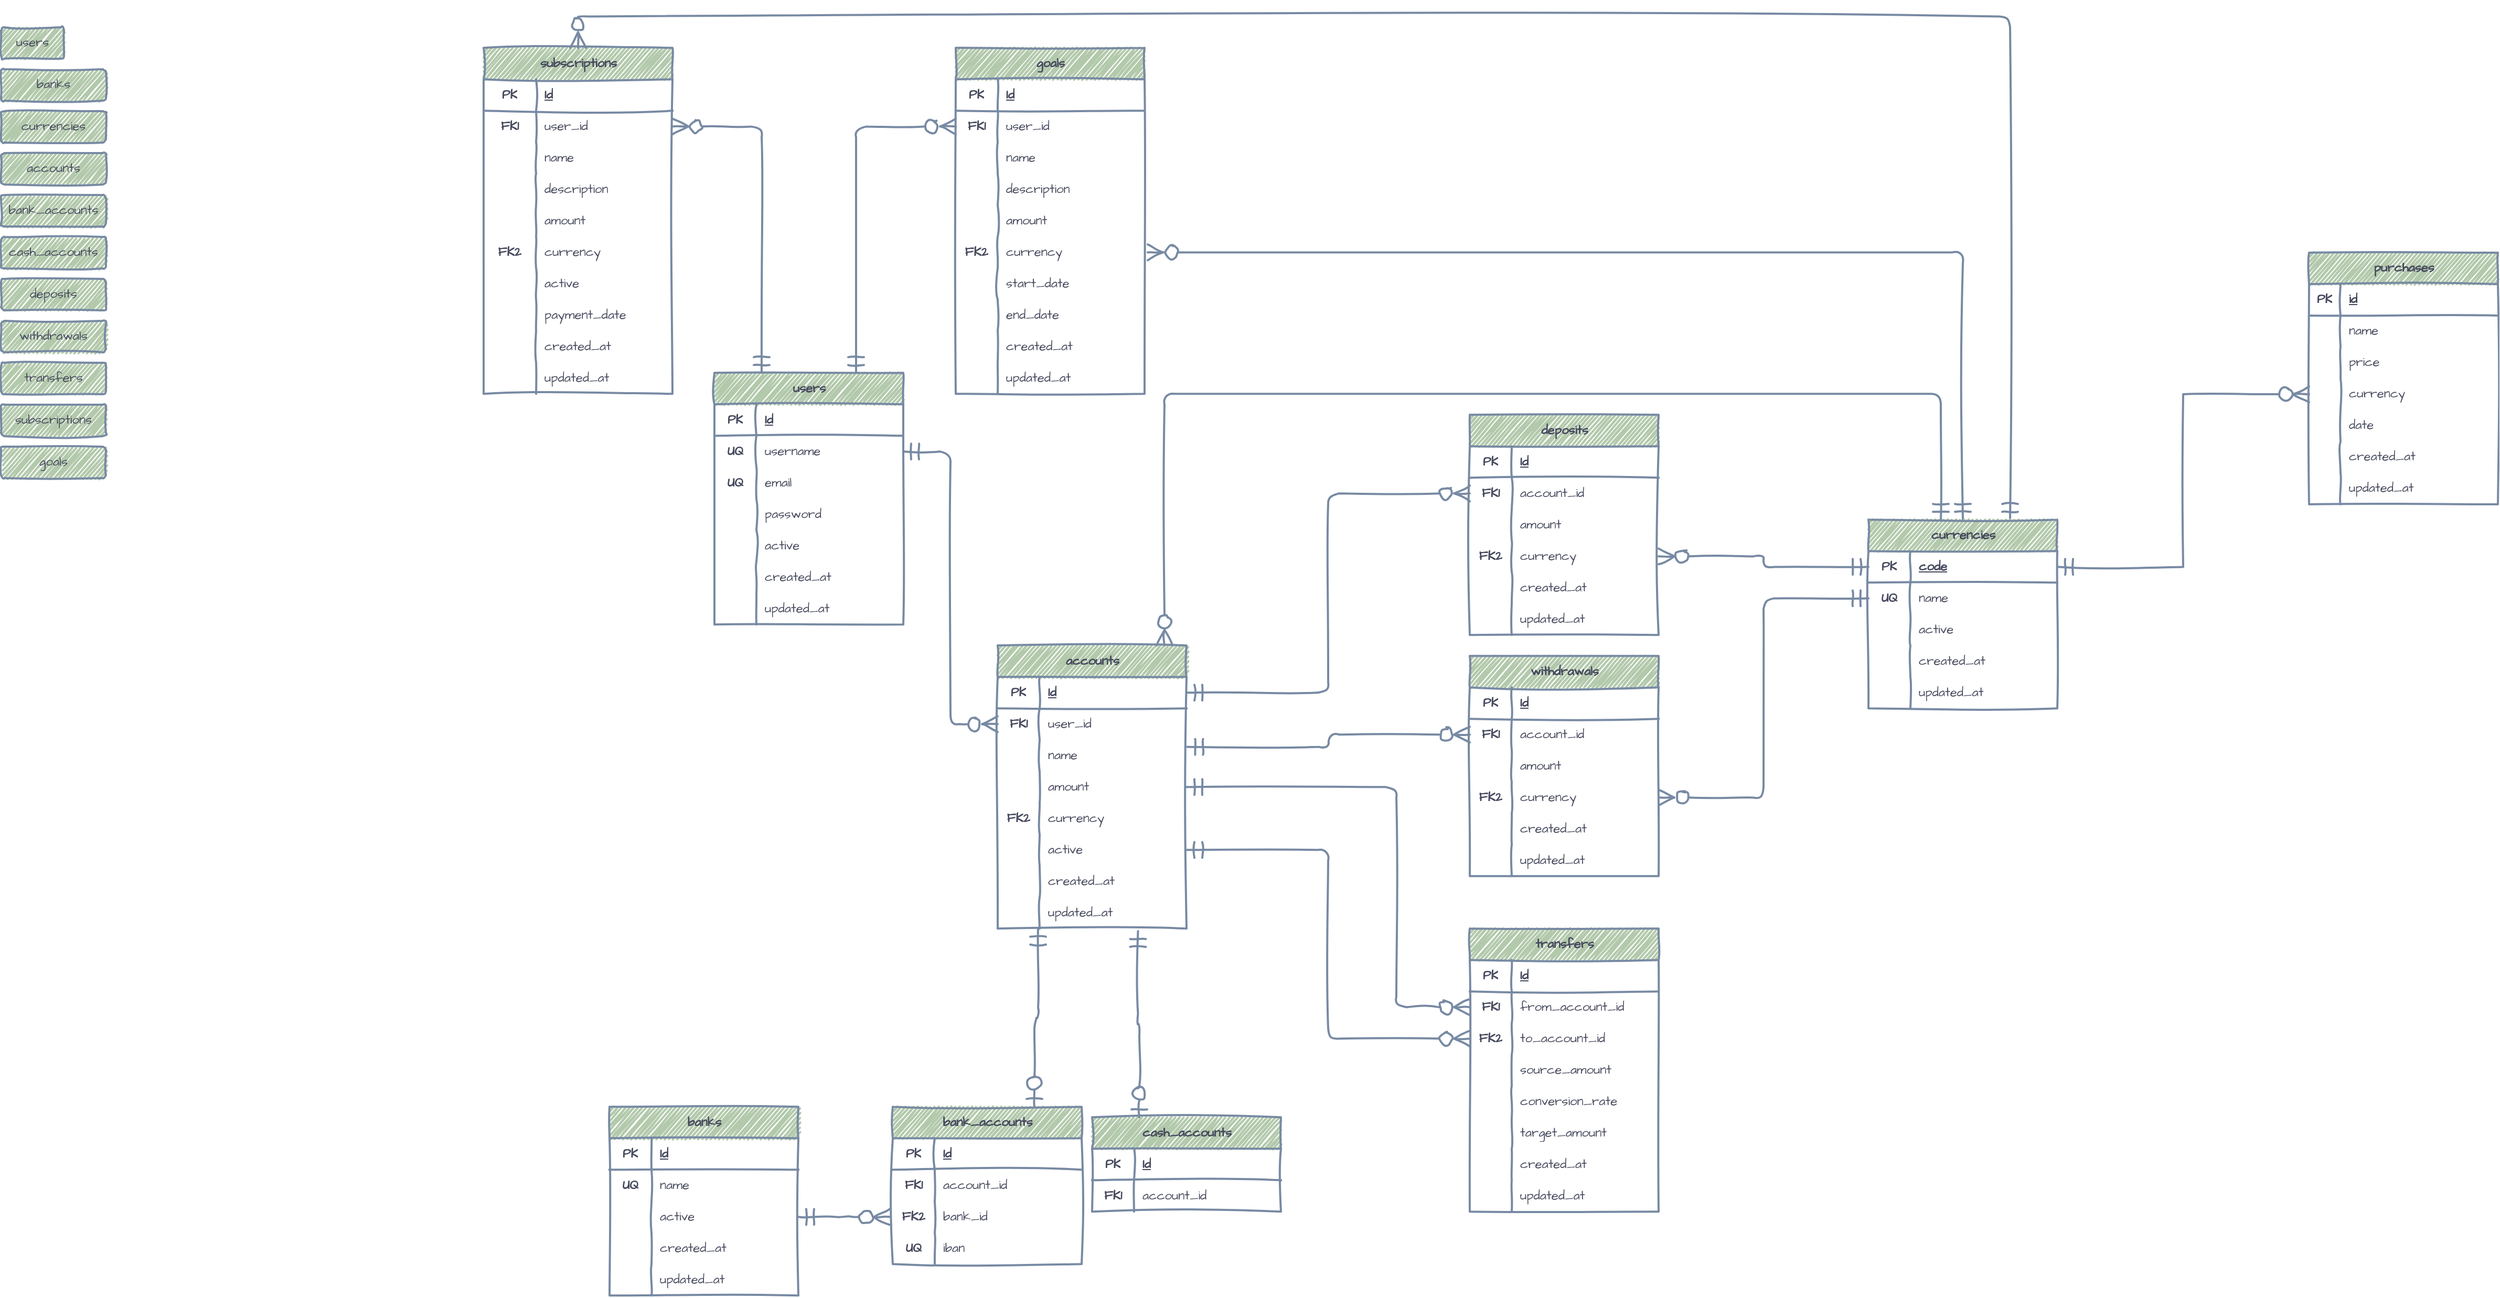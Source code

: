 <mxfile version="24.7.5" pages="2">
  <diagram name="Finance ERD" id="C5G7IDVF4rcHEiRYF1HX">
    <mxGraphModel dx="2954" dy="1246" grid="1" gridSize="10" guides="1" tooltips="1" connect="1" arrows="1" fold="1" page="1" pageScale="1" pageWidth="850" pageHeight="1100" background="none" math="0" shadow="0">
      <root>
        <mxCell id="0" />
        <mxCell id="1" style="" parent="0" />
        <mxCell id="rDmTa1Y4x2IB67uoQ3VQ-1" value="Entities" style="" parent="0" />
        <mxCell id="rDmTa1Y4x2IB67uoQ3VQ-2" value="users" style="rounded=1;arcSize=10;whiteSpace=wrap;html=1;align=center;sketch=1;hachureGap=3;jiggle=1;curveFitting=0.95;fontFamily=Architects Daughter;fontSource=https%3A%2F%2Ffonts.googleapis.com%2Fcss%3Ffamily%3DArchitects%2BDaughter;fillWeight=2;hachureAngle=-41;disableMultiStroke=1;disableMultiStrokeFill=0;simplification=0;sketchStyle=rough;strokeWidth=2;verticalAlign=middle;fontSize=12;fillColor=#B2C9AB;strokeColor=#788AA3;labelBackgroundColor=none;fontColor=#46495D;" parent="rDmTa1Y4x2IB67uoQ3VQ-1" vertex="1">
          <mxGeometry x="40" y="80" width="60" height="30" as="geometry" />
        </mxCell>
        <mxCell id="rDmTa1Y4x2IB67uoQ3VQ-3" value="subscriptions" style="rounded=1;arcSize=10;whiteSpace=wrap;html=1;align=center;sketch=1;hachureGap=3;jiggle=1;curveFitting=0.95;fontFamily=Architects Daughter;fontSource=https%3A%2F%2Ffonts.googleapis.com%2Fcss%3Ffamily%3DArchitects%2BDaughter;fillWeight=2;hachureAngle=-41;disableMultiStroke=1;disableMultiStrokeFill=0;simplification=0;sketchStyle=rough;strokeWidth=2;verticalAlign=middle;fontSize=12;fillColor=#B2C9AB;strokeColor=#788AA3;labelBackgroundColor=none;fontColor=#46495D;" parent="rDmTa1Y4x2IB67uoQ3VQ-1" vertex="1">
          <mxGeometry x="40" y="440" width="100" height="30" as="geometry" />
        </mxCell>
        <mxCell id="rDmTa1Y4x2IB67uoQ3VQ-4" value="accounts" style="rounded=1;arcSize=10;whiteSpace=wrap;html=1;align=center;sketch=1;hachureGap=3;jiggle=1;curveFitting=0.95;fontFamily=Architects Daughter;fontSource=https%3A%2F%2Ffonts.googleapis.com%2Fcss%3Ffamily%3DArchitects%2BDaughter;fillWeight=2;hachureAngle=-41;disableMultiStroke=1;disableMultiStrokeFill=0;simplification=0;sketchStyle=rough;strokeWidth=2;verticalAlign=middle;fontSize=12;fillColor=#B2C9AB;strokeColor=#788AA3;labelBackgroundColor=none;fontColor=#46495D;" parent="rDmTa1Y4x2IB67uoQ3VQ-1" vertex="1">
          <mxGeometry x="40" y="200" width="100" height="30" as="geometry" />
        </mxCell>
        <mxCell id="rDmTa1Y4x2IB67uoQ3VQ-5" value="bank_accounts" style="rounded=1;arcSize=10;whiteSpace=wrap;html=1;align=center;sketch=1;hachureGap=3;jiggle=1;curveFitting=0.95;fontFamily=Architects Daughter;fontSource=https%3A%2F%2Ffonts.googleapis.com%2Fcss%3Ffamily%3DArchitects%2BDaughter;fillWeight=2;hachureAngle=-41;disableMultiStroke=1;disableMultiStrokeFill=0;simplification=0;sketchStyle=rough;strokeWidth=2;verticalAlign=middle;fontSize=12;fillColor=#B2C9AB;strokeColor=#788AA3;labelBackgroundColor=none;fontColor=#46495D;" parent="rDmTa1Y4x2IB67uoQ3VQ-1" vertex="1">
          <mxGeometry x="40" y="240" width="100" height="30" as="geometry" />
        </mxCell>
        <mxCell id="rDmTa1Y4x2IB67uoQ3VQ-6" value="cash_accounts" style="rounded=1;arcSize=10;whiteSpace=wrap;html=1;align=center;sketch=1;hachureGap=3;jiggle=1;curveFitting=0.95;fontFamily=Architects Daughter;fontSource=https%3A%2F%2Ffonts.googleapis.com%2Fcss%3Ffamily%3DArchitects%2BDaughter;fillWeight=2;hachureAngle=-41;disableMultiStroke=1;disableMultiStrokeFill=0;simplification=0;sketchStyle=rough;strokeWidth=2;verticalAlign=middle;fontSize=12;fillColor=#B2C9AB;strokeColor=#788AA3;labelBackgroundColor=none;fontColor=#46495D;" parent="rDmTa1Y4x2IB67uoQ3VQ-1" vertex="1">
          <mxGeometry x="40" y="280" width="100" height="30" as="geometry" />
        </mxCell>
        <mxCell id="rDmTa1Y4x2IB67uoQ3VQ-7" value="withdrawals" style="rounded=1;arcSize=10;whiteSpace=wrap;html=1;align=center;sketch=1;hachureGap=3;jiggle=1;curveFitting=0.95;fontFamily=Architects Daughter;fontSource=https%3A%2F%2Ffonts.googleapis.com%2Fcss%3Ffamily%3DArchitects%2BDaughter;fillWeight=2;hachureAngle=-41;disableMultiStroke=1;disableMultiStrokeFill=0;simplification=0;sketchStyle=rough;strokeWidth=2;verticalAlign=middle;fontSize=12;fillColor=#B2C9AB;strokeColor=#788AA3;labelBackgroundColor=none;fontColor=#46495D;" parent="rDmTa1Y4x2IB67uoQ3VQ-1" vertex="1">
          <mxGeometry x="40" y="360" width="100" height="30" as="geometry" />
        </mxCell>
        <mxCell id="rDmTa1Y4x2IB67uoQ3VQ-8" value="deposits" style="rounded=1;arcSize=10;whiteSpace=wrap;html=1;align=center;sketch=1;hachureGap=3;jiggle=1;curveFitting=0.95;fontFamily=Architects Daughter;fontSource=https%3A%2F%2Ffonts.googleapis.com%2Fcss%3Ffamily%3DArchitects%2BDaughter;fillWeight=2;hachureAngle=-41;disableMultiStroke=1;disableMultiStrokeFill=0;simplification=0;sketchStyle=rough;strokeWidth=2;verticalAlign=middle;fontSize=12;fillColor=#B2C9AB;strokeColor=#788AA3;labelBackgroundColor=none;fontColor=#46495D;" parent="rDmTa1Y4x2IB67uoQ3VQ-1" vertex="1">
          <mxGeometry x="40" y="320" width="100" height="30" as="geometry" />
        </mxCell>
        <mxCell id="rDmTa1Y4x2IB67uoQ3VQ-9" value="transfers" style="rounded=1;arcSize=10;whiteSpace=wrap;html=1;align=center;sketch=1;hachureGap=3;jiggle=1;curveFitting=0.95;fontFamily=Architects Daughter;fontSource=https%3A%2F%2Ffonts.googleapis.com%2Fcss%3Ffamily%3DArchitects%2BDaughter;fillWeight=2;hachureAngle=-41;disableMultiStroke=1;disableMultiStrokeFill=0;simplification=0;sketchStyle=rough;strokeWidth=2;verticalAlign=middle;fontSize=12;fillColor=#B2C9AB;strokeColor=#788AA3;labelBackgroundColor=none;fontColor=#46495D;" parent="rDmTa1Y4x2IB67uoQ3VQ-1" vertex="1">
          <mxGeometry x="40" y="400" width="100" height="30" as="geometry" />
        </mxCell>
        <mxCell id="rDmTa1Y4x2IB67uoQ3VQ-11" value="goals" style="rounded=1;arcSize=10;whiteSpace=wrap;html=1;align=center;sketch=1;hachureGap=3;jiggle=1;curveFitting=0.95;fontFamily=Architects Daughter;fontSource=https%3A%2F%2Ffonts.googleapis.com%2Fcss%3Ffamily%3DArchitects%2BDaughter;fillWeight=2;hachureAngle=-41;disableMultiStroke=1;disableMultiStrokeFill=0;simplification=0;sketchStyle=rough;strokeWidth=2;verticalAlign=middle;fontSize=12;fillColor=#B2C9AB;strokeColor=#788AA3;labelBackgroundColor=none;fontColor=#46495D;" parent="rDmTa1Y4x2IB67uoQ3VQ-1" vertex="1">
          <mxGeometry x="40" y="480" width="100" height="30" as="geometry" />
        </mxCell>
        <mxCell id="rDmTa1Y4x2IB67uoQ3VQ-12" value="banks" style="rounded=1;arcSize=10;whiteSpace=wrap;html=1;align=center;sketch=1;hachureGap=3;jiggle=1;curveFitting=0.95;fontFamily=Architects Daughter;fontSource=https%3A%2F%2Ffonts.googleapis.com%2Fcss%3Ffamily%3DArchitects%2BDaughter;fillWeight=2;hachureAngle=-41;disableMultiStroke=1;disableMultiStrokeFill=0;simplification=0;sketchStyle=rough;strokeWidth=2;verticalAlign=middle;fontSize=12;fillColor=#B2C9AB;strokeColor=#788AA3;labelBackgroundColor=none;fontColor=#46495D;" parent="rDmTa1Y4x2IB67uoQ3VQ-1" vertex="1">
          <mxGeometry x="40" y="120" width="100" height="30" as="geometry" />
        </mxCell>
        <mxCell id="rDmTa1Y4x2IB67uoQ3VQ-13" value="currencies" style="rounded=1;arcSize=10;whiteSpace=wrap;html=1;align=center;sketch=1;hachureGap=3;jiggle=1;curveFitting=0.95;fontFamily=Architects Daughter;fontSource=https%3A%2F%2Ffonts.googleapis.com%2Fcss%3Ffamily%3DArchitects%2BDaughter;fillWeight=2;hachureAngle=-41;disableMultiStroke=1;disableMultiStrokeFill=0;simplification=0;sketchStyle=rough;strokeWidth=2;verticalAlign=middle;fontSize=12;fillColor=#B2C9AB;strokeColor=#788AA3;labelBackgroundColor=none;fontColor=#46495D;" parent="rDmTa1Y4x2IB67uoQ3VQ-1" vertex="1">
          <mxGeometry x="40" y="160" width="100" height="30" as="geometry" />
        </mxCell>
        <mxCell id="rDmTa1Y4x2IB67uoQ3VQ-14" value="ERD" style="" parent="0" />
        <mxCell id="rDmTa1Y4x2IB67uoQ3VQ-15" value="users" style="shape=table;startSize=30;container=1;collapsible=1;childLayout=tableLayout;fixedRows=1;rowLines=0;fontStyle=1;align=center;resizeLast=1;html=1;sketch=1;hachureGap=3;jiggle=1;curveFitting=0.95;fontFamily=Architects Daughter;fontSource=https%3A%2F%2Ffonts.googleapis.com%2Fcss%3Ffamily%3DArchitects%2BDaughter;fillColor=#B2C9AB;fontColor=#46495D;strokeColor=#788AA3;disableMultiStroke=1;disableMultiStrokeFill=0;fillWeight=2;hachureAngle=-41;simplification=0;dashOffset=-1;sketchStyle=rough;strokeWidth=2;labelBackgroundColor=none;" parent="rDmTa1Y4x2IB67uoQ3VQ-14" vertex="1">
          <mxGeometry x="720" y="409.67" width="180" height="240" as="geometry" />
        </mxCell>
        <mxCell id="rDmTa1Y4x2IB67uoQ3VQ-16" value="" style="shape=tableRow;horizontal=0;startSize=0;swimlaneHead=0;swimlaneBody=0;fillColor=none;collapsible=0;dropTarget=0;points=[[0,0.5],[1,0.5]];portConstraint=eastwest;top=0;left=0;right=0;bottom=1;sketch=1;hachureGap=3;jiggle=1;curveFitting=0.95;fontFamily=Architects Daughter;fontSource=https%3A%2F%2Ffonts.googleapis.com%2Fcss%3Ffamily%3DArchitects%2BDaughter;disableMultiStroke=1;disableMultiStrokeFill=0;fillWeight=2;hachureAngle=-41;simplification=0;dashOffset=-1;sketchStyle=rough;strokeWidth=2;strokeColor=#788AA3;labelBackgroundColor=none;fontColor=#46495D;" parent="rDmTa1Y4x2IB67uoQ3VQ-15" vertex="1">
          <mxGeometry y="30" width="180" height="30" as="geometry" />
        </mxCell>
        <mxCell id="rDmTa1Y4x2IB67uoQ3VQ-17" value="PK" style="shape=partialRectangle;connectable=0;fillColor=none;top=0;left=0;bottom=0;right=0;fontStyle=1;overflow=hidden;whiteSpace=wrap;html=1;sketch=1;hachureGap=3;jiggle=1;curveFitting=0.95;fontFamily=Architects Daughter;fontSource=https%3A%2F%2Ffonts.googleapis.com%2Fcss%3Ffamily%3DArchitects%2BDaughter;disableMultiStroke=1;disableMultiStrokeFill=0;fillWeight=2;hachureAngle=-41;simplification=0;dashOffset=-1;sketchStyle=rough;strokeWidth=2;strokeColor=#788AA3;labelBackgroundColor=none;fontColor=#46495D;" parent="rDmTa1Y4x2IB67uoQ3VQ-16" vertex="1">
          <mxGeometry width="40.0" height="30" as="geometry">
            <mxRectangle width="40.0" height="30" as="alternateBounds" />
          </mxGeometry>
        </mxCell>
        <mxCell id="rDmTa1Y4x2IB67uoQ3VQ-18" value="Id" style="shape=partialRectangle;connectable=0;fillColor=none;top=0;left=0;bottom=0;right=0;align=left;spacingLeft=6;fontStyle=5;overflow=hidden;whiteSpace=wrap;html=1;sketch=1;hachureGap=3;jiggle=1;curveFitting=0.95;fontFamily=Architects Daughter;fontSource=https%3A%2F%2Ffonts.googleapis.com%2Fcss%3Ffamily%3DArchitects%2BDaughter;disableMultiStroke=1;disableMultiStrokeFill=0;fillWeight=2;hachureAngle=-41;simplification=0;dashOffset=-1;sketchStyle=rough;strokeWidth=2;strokeColor=#788AA3;labelBackgroundColor=none;fontColor=#46495D;" parent="rDmTa1Y4x2IB67uoQ3VQ-16" vertex="1">
          <mxGeometry x="40.0" width="140.0" height="30" as="geometry">
            <mxRectangle width="140.0" height="30" as="alternateBounds" />
          </mxGeometry>
        </mxCell>
        <mxCell id="rDmTa1Y4x2IB67uoQ3VQ-19" value="" style="shape=tableRow;horizontal=0;startSize=0;swimlaneHead=0;swimlaneBody=0;fillColor=none;collapsible=0;dropTarget=0;points=[[0,0.5],[1,0.5]];portConstraint=eastwest;top=0;left=0;right=0;bottom=0;sketch=1;hachureGap=3;jiggle=1;curveFitting=0.95;fontFamily=Architects Daughter;fontSource=https%3A%2F%2Ffonts.googleapis.com%2Fcss%3Ffamily%3DArchitects%2BDaughter;disableMultiStroke=1;disableMultiStrokeFill=0;fillWeight=2;hachureAngle=-41;simplification=0;dashOffset=-1;sketchStyle=rough;strokeWidth=2;strokeColor=#788AA3;labelBackgroundColor=none;fontColor=#46495D;" parent="rDmTa1Y4x2IB67uoQ3VQ-15" vertex="1">
          <mxGeometry y="60" width="180" height="30" as="geometry" />
        </mxCell>
        <mxCell id="rDmTa1Y4x2IB67uoQ3VQ-20" value="UQ" style="shape=partialRectangle;connectable=0;fillColor=none;top=0;left=0;bottom=0;right=0;editable=1;overflow=hidden;whiteSpace=wrap;html=1;sketch=1;hachureGap=3;jiggle=1;curveFitting=0.95;fontFamily=Architects Daughter;fontSource=https%3A%2F%2Ffonts.googleapis.com%2Fcss%3Ffamily%3DArchitects%2BDaughter;fontStyle=1;disableMultiStroke=1;disableMultiStrokeFill=0;fillWeight=2;hachureAngle=-41;simplification=0;dashOffset=-1;sketchStyle=rough;strokeWidth=2;strokeColor=#788AA3;labelBackgroundColor=none;fontColor=#46495D;" parent="rDmTa1Y4x2IB67uoQ3VQ-19" vertex="1">
          <mxGeometry width="40.0" height="30" as="geometry">
            <mxRectangle width="40.0" height="30" as="alternateBounds" />
          </mxGeometry>
        </mxCell>
        <mxCell id="rDmTa1Y4x2IB67uoQ3VQ-21" value="username" style="shape=partialRectangle;connectable=0;fillColor=none;top=0;left=0;bottom=0;right=0;align=left;spacingLeft=6;overflow=hidden;whiteSpace=wrap;html=1;sketch=1;hachureGap=3;jiggle=1;curveFitting=0.95;fontFamily=Architects Daughter;fontSource=https%3A%2F%2Ffonts.googleapis.com%2Fcss%3Ffamily%3DArchitects%2BDaughter;disableMultiStroke=1;disableMultiStrokeFill=0;fillWeight=2;hachureAngle=-41;simplification=0;dashOffset=-1;sketchStyle=rough;strokeWidth=2;strokeColor=#788AA3;labelBackgroundColor=none;fontColor=#46495D;" parent="rDmTa1Y4x2IB67uoQ3VQ-19" vertex="1">
          <mxGeometry x="40.0" width="140.0" height="30" as="geometry">
            <mxRectangle width="140.0" height="30" as="alternateBounds" />
          </mxGeometry>
        </mxCell>
        <mxCell id="rDmTa1Y4x2IB67uoQ3VQ-22" value="" style="shape=tableRow;horizontal=0;startSize=0;swimlaneHead=0;swimlaneBody=0;fillColor=none;collapsible=0;dropTarget=0;points=[[0,0.5],[1,0.5]];portConstraint=eastwest;top=0;left=0;right=0;bottom=0;sketch=1;hachureGap=3;jiggle=1;curveFitting=0.95;fontFamily=Architects Daughter;fontSource=https%3A%2F%2Ffonts.googleapis.com%2Fcss%3Ffamily%3DArchitects%2BDaughter;disableMultiStroke=1;disableMultiStrokeFill=0;fillWeight=2;hachureAngle=-41;simplification=0;dashOffset=-1;sketchStyle=rough;strokeWidth=2;strokeColor=#788AA3;labelBackgroundColor=none;fontColor=#46495D;" parent="rDmTa1Y4x2IB67uoQ3VQ-15" vertex="1">
          <mxGeometry y="90" width="180" height="30" as="geometry" />
        </mxCell>
        <mxCell id="rDmTa1Y4x2IB67uoQ3VQ-23" value="UQ" style="shape=partialRectangle;connectable=0;fillColor=none;top=0;left=0;bottom=0;right=0;editable=1;overflow=hidden;whiteSpace=wrap;html=1;sketch=1;hachureGap=3;jiggle=1;curveFitting=0.95;fontFamily=Architects Daughter;fontSource=https%3A%2F%2Ffonts.googleapis.com%2Fcss%3Ffamily%3DArchitects%2BDaughter;fontStyle=1;disableMultiStroke=1;disableMultiStrokeFill=0;fillWeight=2;hachureAngle=-41;simplification=0;dashOffset=-1;sketchStyle=rough;strokeWidth=2;strokeColor=#788AA3;labelBackgroundColor=none;fontColor=#46495D;" parent="rDmTa1Y4x2IB67uoQ3VQ-22" vertex="1">
          <mxGeometry width="40.0" height="30" as="geometry">
            <mxRectangle width="40.0" height="30" as="alternateBounds" />
          </mxGeometry>
        </mxCell>
        <mxCell id="rDmTa1Y4x2IB67uoQ3VQ-24" value="email" style="shape=partialRectangle;connectable=0;fillColor=none;top=0;left=0;bottom=0;right=0;align=left;spacingLeft=6;overflow=hidden;whiteSpace=wrap;html=1;sketch=1;hachureGap=3;jiggle=1;curveFitting=0.95;fontFamily=Architects Daughter;fontSource=https%3A%2F%2Ffonts.googleapis.com%2Fcss%3Ffamily%3DArchitects%2BDaughter;disableMultiStroke=1;disableMultiStrokeFill=0;fillWeight=2;hachureAngle=-41;simplification=0;dashOffset=-1;sketchStyle=rough;strokeWidth=2;strokeColor=#788AA3;labelBackgroundColor=none;fontColor=#46495D;" parent="rDmTa1Y4x2IB67uoQ3VQ-22" vertex="1">
          <mxGeometry x="40.0" width="140.0" height="30" as="geometry">
            <mxRectangle width="140.0" height="30" as="alternateBounds" />
          </mxGeometry>
        </mxCell>
        <mxCell id="rDmTa1Y4x2IB67uoQ3VQ-25" value="" style="shape=tableRow;horizontal=0;startSize=0;swimlaneHead=0;swimlaneBody=0;fillColor=none;collapsible=0;dropTarget=0;points=[[0,0.5],[1,0.5]];portConstraint=eastwest;top=0;left=0;right=0;bottom=0;sketch=1;hachureGap=3;jiggle=1;curveFitting=0.95;fontFamily=Architects Daughter;fontSource=https%3A%2F%2Ffonts.googleapis.com%2Fcss%3Ffamily%3DArchitects%2BDaughter;disableMultiStroke=1;disableMultiStrokeFill=0;fillWeight=2;hachureAngle=-41;simplification=0;dashOffset=-1;sketchStyle=rough;strokeWidth=2;strokeColor=#788AA3;labelBackgroundColor=none;fontColor=#46495D;" parent="rDmTa1Y4x2IB67uoQ3VQ-15" vertex="1">
          <mxGeometry y="120" width="180" height="30" as="geometry" />
        </mxCell>
        <mxCell id="rDmTa1Y4x2IB67uoQ3VQ-26" value="" style="shape=partialRectangle;connectable=0;fillColor=none;top=0;left=0;bottom=0;right=0;editable=1;overflow=hidden;whiteSpace=wrap;html=1;sketch=1;hachureGap=3;jiggle=1;curveFitting=0.95;fontFamily=Architects Daughter;fontSource=https%3A%2F%2Ffonts.googleapis.com%2Fcss%3Ffamily%3DArchitects%2BDaughter;disableMultiStroke=1;disableMultiStrokeFill=0;fillWeight=2;hachureAngle=-41;simplification=0;dashOffset=-1;sketchStyle=rough;strokeWidth=2;strokeColor=#788AA3;labelBackgroundColor=none;fontColor=#46495D;" parent="rDmTa1Y4x2IB67uoQ3VQ-25" vertex="1">
          <mxGeometry width="40.0" height="30" as="geometry">
            <mxRectangle width="40.0" height="30" as="alternateBounds" />
          </mxGeometry>
        </mxCell>
        <mxCell id="rDmTa1Y4x2IB67uoQ3VQ-27" value="password" style="shape=partialRectangle;connectable=0;fillColor=none;top=0;left=0;bottom=0;right=0;align=left;spacingLeft=6;overflow=hidden;whiteSpace=wrap;html=1;sketch=1;hachureGap=3;jiggle=1;curveFitting=0.95;fontFamily=Architects Daughter;fontSource=https%3A%2F%2Ffonts.googleapis.com%2Fcss%3Ffamily%3DArchitects%2BDaughter;disableMultiStroke=1;disableMultiStrokeFill=0;fillWeight=2;hachureAngle=-41;simplification=0;dashOffset=-1;sketchStyle=rough;strokeWidth=2;strokeColor=#788AA3;labelBackgroundColor=none;fontColor=#46495D;" parent="rDmTa1Y4x2IB67uoQ3VQ-25" vertex="1">
          <mxGeometry x="40.0" width="140.0" height="30" as="geometry">
            <mxRectangle width="140.0" height="30" as="alternateBounds" />
          </mxGeometry>
        </mxCell>
        <mxCell id="rDmTa1Y4x2IB67uoQ3VQ-28" value="" style="shape=tableRow;horizontal=0;startSize=0;swimlaneHead=0;swimlaneBody=0;fillColor=none;collapsible=0;dropTarget=0;points=[[0,0.5],[1,0.5]];portConstraint=eastwest;top=0;left=0;right=0;bottom=0;sketch=1;hachureGap=3;jiggle=1;curveFitting=0.95;fontFamily=Architects Daughter;fontSource=https%3A%2F%2Ffonts.googleapis.com%2Fcss%3Ffamily%3DArchitects%2BDaughter;disableMultiStroke=1;disableMultiStrokeFill=0;fillWeight=2;hachureAngle=-41;simplification=0;dashOffset=-1;sketchStyle=rough;strokeWidth=2;strokeColor=#788AA3;labelBackgroundColor=none;fontColor=#46495D;" parent="rDmTa1Y4x2IB67uoQ3VQ-15" vertex="1">
          <mxGeometry y="150" width="180" height="30" as="geometry" />
        </mxCell>
        <mxCell id="rDmTa1Y4x2IB67uoQ3VQ-29" value="" style="shape=partialRectangle;connectable=0;fillColor=none;top=0;left=0;bottom=0;right=0;editable=1;overflow=hidden;whiteSpace=wrap;html=1;sketch=1;hachureGap=3;jiggle=1;curveFitting=0.95;fontFamily=Architects Daughter;fontSource=https%3A%2F%2Ffonts.googleapis.com%2Fcss%3Ffamily%3DArchitects%2BDaughter;disableMultiStroke=1;disableMultiStrokeFill=0;fillWeight=2;hachureAngle=-41;simplification=0;dashOffset=-1;sketchStyle=rough;strokeWidth=2;strokeColor=#788AA3;labelBackgroundColor=none;fontColor=#46495D;" parent="rDmTa1Y4x2IB67uoQ3VQ-28" vertex="1">
          <mxGeometry width="40.0" height="30" as="geometry">
            <mxRectangle width="40.0" height="30" as="alternateBounds" />
          </mxGeometry>
        </mxCell>
        <mxCell id="rDmTa1Y4x2IB67uoQ3VQ-30" value="active" style="shape=partialRectangle;connectable=0;fillColor=none;top=0;left=0;bottom=0;right=0;align=left;spacingLeft=6;overflow=hidden;whiteSpace=wrap;html=1;sketch=1;hachureGap=3;jiggle=1;curveFitting=0.95;fontFamily=Architects Daughter;fontSource=https%3A%2F%2Ffonts.googleapis.com%2Fcss%3Ffamily%3DArchitects%2BDaughter;disableMultiStroke=1;disableMultiStrokeFill=0;fillWeight=2;hachureAngle=-41;simplification=0;dashOffset=-1;sketchStyle=rough;strokeWidth=2;strokeColor=#788AA3;labelBackgroundColor=none;fontColor=#46495D;" parent="rDmTa1Y4x2IB67uoQ3VQ-28" vertex="1">
          <mxGeometry x="40.0" width="140.0" height="30" as="geometry">
            <mxRectangle width="140.0" height="30" as="alternateBounds" />
          </mxGeometry>
        </mxCell>
        <mxCell id="rDmTa1Y4x2IB67uoQ3VQ-31" value="" style="shape=tableRow;horizontal=0;startSize=0;swimlaneHead=0;swimlaneBody=0;fillColor=none;collapsible=0;dropTarget=0;points=[[0,0.5],[1,0.5]];portConstraint=eastwest;top=0;left=0;right=0;bottom=0;sketch=1;hachureGap=3;jiggle=1;curveFitting=0.95;fontFamily=Architects Daughter;fontSource=https%3A%2F%2Ffonts.googleapis.com%2Fcss%3Ffamily%3DArchitects%2BDaughter;disableMultiStroke=1;disableMultiStrokeFill=0;fillWeight=2;hachureAngle=-41;simplification=0;dashOffset=-1;sketchStyle=rough;strokeWidth=2;strokeColor=#788AA3;labelBackgroundColor=none;fontColor=#46495D;" parent="rDmTa1Y4x2IB67uoQ3VQ-15" vertex="1">
          <mxGeometry y="180" width="180" height="30" as="geometry" />
        </mxCell>
        <mxCell id="rDmTa1Y4x2IB67uoQ3VQ-32" value="" style="shape=partialRectangle;connectable=0;fillColor=none;top=0;left=0;bottom=0;right=0;editable=1;overflow=hidden;whiteSpace=wrap;html=1;sketch=1;hachureGap=3;jiggle=1;curveFitting=0.95;fontFamily=Architects Daughter;fontSource=https%3A%2F%2Ffonts.googleapis.com%2Fcss%3Ffamily%3DArchitects%2BDaughter;disableMultiStroke=1;disableMultiStrokeFill=0;fillWeight=2;hachureAngle=-41;simplification=0;dashOffset=-1;sketchStyle=rough;strokeWidth=2;strokeColor=#788AA3;labelBackgroundColor=none;fontColor=#46495D;" parent="rDmTa1Y4x2IB67uoQ3VQ-31" vertex="1">
          <mxGeometry width="40.0" height="30" as="geometry">
            <mxRectangle width="40.0" height="30" as="alternateBounds" />
          </mxGeometry>
        </mxCell>
        <mxCell id="rDmTa1Y4x2IB67uoQ3VQ-33" value="created_at" style="shape=partialRectangle;connectable=0;fillColor=none;top=0;left=0;bottom=0;right=0;align=left;spacingLeft=6;overflow=hidden;whiteSpace=wrap;html=1;sketch=1;hachureGap=3;jiggle=1;curveFitting=0.95;fontFamily=Architects Daughter;fontSource=https%3A%2F%2Ffonts.googleapis.com%2Fcss%3Ffamily%3DArchitects%2BDaughter;disableMultiStroke=1;disableMultiStrokeFill=0;fillWeight=2;hachureAngle=-41;simplification=0;dashOffset=-1;sketchStyle=rough;strokeWidth=2;strokeColor=#788AA3;labelBackgroundColor=none;fontColor=#46495D;" parent="rDmTa1Y4x2IB67uoQ3VQ-31" vertex="1">
          <mxGeometry x="40.0" width="140.0" height="30" as="geometry">
            <mxRectangle width="140.0" height="30" as="alternateBounds" />
          </mxGeometry>
        </mxCell>
        <mxCell id="rDmTa1Y4x2IB67uoQ3VQ-34" value="" style="shape=tableRow;horizontal=0;startSize=0;swimlaneHead=0;swimlaneBody=0;fillColor=none;collapsible=0;dropTarget=0;points=[[0,0.5],[1,0.5]];portConstraint=eastwest;top=0;left=0;right=0;bottom=0;sketch=1;hachureGap=3;jiggle=1;curveFitting=0.95;fontFamily=Architects Daughter;fontSource=https%3A%2F%2Ffonts.googleapis.com%2Fcss%3Ffamily%3DArchitects%2BDaughter;disableMultiStroke=1;disableMultiStrokeFill=0;fillWeight=2;hachureAngle=-41;simplification=0;dashOffset=-1;sketchStyle=rough;strokeWidth=2;strokeColor=#788AA3;labelBackgroundColor=none;fontColor=#46495D;" parent="rDmTa1Y4x2IB67uoQ3VQ-15" vertex="1">
          <mxGeometry y="210" width="180" height="30" as="geometry" />
        </mxCell>
        <mxCell id="rDmTa1Y4x2IB67uoQ3VQ-35" value="" style="shape=partialRectangle;connectable=0;fillColor=none;top=0;left=0;bottom=0;right=0;editable=1;overflow=hidden;whiteSpace=wrap;html=1;sketch=1;hachureGap=3;jiggle=1;curveFitting=0.95;fontFamily=Architects Daughter;fontSource=https%3A%2F%2Ffonts.googleapis.com%2Fcss%3Ffamily%3DArchitects%2BDaughter;disableMultiStroke=1;disableMultiStrokeFill=0;fillWeight=2;hachureAngle=-41;simplification=0;dashOffset=-1;sketchStyle=rough;strokeWidth=2;strokeColor=#788AA3;labelBackgroundColor=none;fontColor=#46495D;" parent="rDmTa1Y4x2IB67uoQ3VQ-34" vertex="1">
          <mxGeometry width="40.0" height="30" as="geometry">
            <mxRectangle width="40.0" height="30" as="alternateBounds" />
          </mxGeometry>
        </mxCell>
        <mxCell id="rDmTa1Y4x2IB67uoQ3VQ-36" value="updated_at" style="shape=partialRectangle;connectable=0;fillColor=none;top=0;left=0;bottom=0;right=0;align=left;spacingLeft=6;overflow=hidden;whiteSpace=wrap;html=1;sketch=1;hachureGap=3;jiggle=1;curveFitting=0.95;fontFamily=Architects Daughter;fontSource=https%3A%2F%2Ffonts.googleapis.com%2Fcss%3Ffamily%3DArchitects%2BDaughter;disableMultiStroke=1;disableMultiStrokeFill=0;fillWeight=2;hachureAngle=-41;simplification=0;dashOffset=-1;sketchStyle=rough;strokeWidth=2;strokeColor=#788AA3;labelBackgroundColor=none;fontColor=#46495D;" parent="rDmTa1Y4x2IB67uoQ3VQ-34" vertex="1">
          <mxGeometry x="40.0" width="140.0" height="30" as="geometry">
            <mxRectangle width="140.0" height="30" as="alternateBounds" />
          </mxGeometry>
        </mxCell>
        <mxCell id="rDmTa1Y4x2IB67uoQ3VQ-37" value="subscriptions" style="shape=table;startSize=30;container=1;collapsible=1;childLayout=tableLayout;fixedRows=1;rowLines=0;fontStyle=1;align=center;resizeLast=1;html=1;sketch=1;hachureGap=3;jiggle=1;curveFitting=0.95;fontFamily=Architects Daughter;fontSource=https%3A%2F%2Ffonts.googleapis.com%2Fcss%3Ffamily%3DArchitects%2BDaughter;fillColor=#B2C9AB;fontColor=#46495D;strokeColor=#788AA3;disableMultiStroke=1;disableMultiStrokeFill=0;fillWeight=2;hachureAngle=-41;simplification=0;dashOffset=-1;sketchStyle=rough;strokeWidth=2;labelBackgroundColor=none;" parent="rDmTa1Y4x2IB67uoQ3VQ-14" vertex="1">
          <mxGeometry x="500" y="99.67" width="180" height="330" as="geometry" />
        </mxCell>
        <mxCell id="rDmTa1Y4x2IB67uoQ3VQ-38" value="" style="shape=tableRow;horizontal=0;startSize=0;swimlaneHead=0;swimlaneBody=0;fillColor=none;collapsible=0;dropTarget=0;points=[[0,0.5],[1,0.5]];portConstraint=eastwest;top=0;left=0;right=0;bottom=1;sketch=1;hachureGap=3;jiggle=1;curveFitting=0.95;fontFamily=Architects Daughter;fontSource=https%3A%2F%2Ffonts.googleapis.com%2Fcss%3Ffamily%3DArchitects%2BDaughter;disableMultiStroke=1;disableMultiStrokeFill=0;fillWeight=2;hachureAngle=-41;simplification=0;dashOffset=-1;sketchStyle=rough;strokeWidth=2;strokeColor=#788AA3;labelBackgroundColor=none;fontColor=#46495D;" parent="rDmTa1Y4x2IB67uoQ3VQ-37" vertex="1">
          <mxGeometry y="30" width="180" height="30" as="geometry" />
        </mxCell>
        <mxCell id="rDmTa1Y4x2IB67uoQ3VQ-39" value="PK" style="shape=partialRectangle;connectable=0;fillColor=none;top=0;left=0;bottom=0;right=0;fontStyle=1;overflow=hidden;whiteSpace=wrap;html=1;sketch=1;hachureGap=3;jiggle=1;curveFitting=0.95;fontFamily=Architects Daughter;fontSource=https%3A%2F%2Ffonts.googleapis.com%2Fcss%3Ffamily%3DArchitects%2BDaughter;disableMultiStroke=1;disableMultiStrokeFill=0;fillWeight=2;hachureAngle=-41;simplification=0;dashOffset=-1;sketchStyle=rough;strokeWidth=2;strokeColor=#788AA3;labelBackgroundColor=none;fontColor=#46495D;" parent="rDmTa1Y4x2IB67uoQ3VQ-38" vertex="1">
          <mxGeometry width="50" height="30" as="geometry">
            <mxRectangle width="50" height="30" as="alternateBounds" />
          </mxGeometry>
        </mxCell>
        <mxCell id="rDmTa1Y4x2IB67uoQ3VQ-40" value="Id" style="shape=partialRectangle;connectable=0;fillColor=none;top=0;left=0;bottom=0;right=0;align=left;spacingLeft=6;fontStyle=5;overflow=hidden;whiteSpace=wrap;html=1;sketch=1;hachureGap=3;jiggle=1;curveFitting=0.95;fontFamily=Architects Daughter;fontSource=https%3A%2F%2Ffonts.googleapis.com%2Fcss%3Ffamily%3DArchitects%2BDaughter;disableMultiStroke=1;disableMultiStrokeFill=0;fillWeight=2;hachureAngle=-41;simplification=0;dashOffset=-1;sketchStyle=rough;strokeWidth=2;strokeColor=#788AA3;labelBackgroundColor=none;fontColor=#46495D;" parent="rDmTa1Y4x2IB67uoQ3VQ-38" vertex="1">
          <mxGeometry x="50" width="130" height="30" as="geometry">
            <mxRectangle width="130" height="30" as="alternateBounds" />
          </mxGeometry>
        </mxCell>
        <mxCell id="rDmTa1Y4x2IB67uoQ3VQ-41" value="" style="shape=tableRow;horizontal=0;startSize=0;swimlaneHead=0;swimlaneBody=0;fillColor=none;collapsible=0;dropTarget=0;points=[[0,0.5],[1,0.5]];portConstraint=eastwest;top=0;left=0;right=0;bottom=0;sketch=1;hachureGap=3;jiggle=1;curveFitting=0.95;fontFamily=Architects Daughter;fontSource=https%3A%2F%2Ffonts.googleapis.com%2Fcss%3Ffamily%3DArchitects%2BDaughter;disableMultiStroke=1;disableMultiStrokeFill=0;fillWeight=2;hachureAngle=-41;simplification=0;dashOffset=-1;sketchStyle=rough;strokeWidth=2;strokeColor=#788AA3;labelBackgroundColor=none;fontColor=#46495D;" parent="rDmTa1Y4x2IB67uoQ3VQ-37" vertex="1">
          <mxGeometry y="60" width="180" height="30" as="geometry" />
        </mxCell>
        <mxCell id="rDmTa1Y4x2IB67uoQ3VQ-42" value="FK1" style="shape=partialRectangle;connectable=0;fillColor=none;top=0;left=0;bottom=0;right=0;editable=1;overflow=hidden;whiteSpace=wrap;html=1;sketch=1;hachureGap=3;jiggle=1;curveFitting=0.95;fontFamily=Architects Daughter;fontSource=https%3A%2F%2Ffonts.googleapis.com%2Fcss%3Ffamily%3DArchitects%2BDaughter;fontStyle=1;disableMultiStroke=1;disableMultiStrokeFill=0;fillWeight=2;hachureAngle=-41;simplification=0;dashOffset=-1;sketchStyle=rough;strokeWidth=2;strokeColor=#788AA3;labelBackgroundColor=none;fontColor=#46495D;" parent="rDmTa1Y4x2IB67uoQ3VQ-41" vertex="1">
          <mxGeometry width="50" height="30" as="geometry">
            <mxRectangle width="50" height="30" as="alternateBounds" />
          </mxGeometry>
        </mxCell>
        <mxCell id="rDmTa1Y4x2IB67uoQ3VQ-43" value="user_id" style="shape=partialRectangle;connectable=0;fillColor=none;top=0;left=0;bottom=0;right=0;align=left;spacingLeft=6;overflow=hidden;whiteSpace=wrap;html=1;sketch=1;hachureGap=3;jiggle=1;curveFitting=0.95;fontFamily=Architects Daughter;fontSource=https%3A%2F%2Ffonts.googleapis.com%2Fcss%3Ffamily%3DArchitects%2BDaughter;disableMultiStroke=1;disableMultiStrokeFill=0;fillWeight=2;hachureAngle=-41;simplification=0;dashOffset=-1;sketchStyle=rough;strokeWidth=2;strokeColor=#788AA3;labelBackgroundColor=none;fontColor=#46495D;" parent="rDmTa1Y4x2IB67uoQ3VQ-41" vertex="1">
          <mxGeometry x="50" width="130" height="30" as="geometry">
            <mxRectangle width="130" height="30" as="alternateBounds" />
          </mxGeometry>
        </mxCell>
        <mxCell id="rDmTa1Y4x2IB67uoQ3VQ-44" value="" style="shape=tableRow;horizontal=0;startSize=0;swimlaneHead=0;swimlaneBody=0;fillColor=none;collapsible=0;dropTarget=0;points=[[0,0.5],[1,0.5]];portConstraint=eastwest;top=0;left=0;right=0;bottom=0;sketch=1;hachureGap=3;jiggle=1;curveFitting=0.95;fontFamily=Architects Daughter;fontSource=https%3A%2F%2Ffonts.googleapis.com%2Fcss%3Ffamily%3DArchitects%2BDaughter;disableMultiStroke=1;disableMultiStrokeFill=0;fillWeight=2;hachureAngle=-41;simplification=0;dashOffset=-1;sketchStyle=rough;strokeWidth=2;strokeColor=#788AA3;labelBackgroundColor=none;fontColor=#46495D;" parent="rDmTa1Y4x2IB67uoQ3VQ-37" vertex="1">
          <mxGeometry y="90" width="180" height="30" as="geometry" />
        </mxCell>
        <mxCell id="rDmTa1Y4x2IB67uoQ3VQ-45" value="" style="shape=partialRectangle;connectable=0;fillColor=none;top=0;left=0;bottom=0;right=0;editable=1;overflow=hidden;whiteSpace=wrap;html=1;sketch=1;hachureGap=3;jiggle=1;curveFitting=0.95;fontFamily=Architects Daughter;fontSource=https%3A%2F%2Ffonts.googleapis.com%2Fcss%3Ffamily%3DArchitects%2BDaughter;fontStyle=1;disableMultiStroke=1;disableMultiStrokeFill=0;fillWeight=2;hachureAngle=-41;simplification=0;dashOffset=-1;sketchStyle=rough;strokeWidth=2;strokeColor=#788AA3;labelBackgroundColor=none;fontColor=#46495D;" parent="rDmTa1Y4x2IB67uoQ3VQ-44" vertex="1">
          <mxGeometry width="50" height="30" as="geometry">
            <mxRectangle width="50" height="30" as="alternateBounds" />
          </mxGeometry>
        </mxCell>
        <mxCell id="rDmTa1Y4x2IB67uoQ3VQ-46" value="name" style="shape=partialRectangle;connectable=0;fillColor=none;top=0;left=0;bottom=0;right=0;align=left;spacingLeft=6;overflow=hidden;whiteSpace=wrap;html=1;sketch=1;hachureGap=3;jiggle=1;curveFitting=0.95;fontFamily=Architects Daughter;fontSource=https%3A%2F%2Ffonts.googleapis.com%2Fcss%3Ffamily%3DArchitects%2BDaughter;disableMultiStroke=1;disableMultiStrokeFill=0;fillWeight=2;hachureAngle=-41;simplification=0;dashOffset=-1;sketchStyle=rough;strokeWidth=2;strokeColor=#788AA3;labelBackgroundColor=none;fontColor=#46495D;" parent="rDmTa1Y4x2IB67uoQ3VQ-44" vertex="1">
          <mxGeometry x="50" width="130" height="30" as="geometry">
            <mxRectangle width="130" height="30" as="alternateBounds" />
          </mxGeometry>
        </mxCell>
        <mxCell id="rDmTa1Y4x2IB67uoQ3VQ-47" value="" style="shape=tableRow;horizontal=0;startSize=0;swimlaneHead=0;swimlaneBody=0;fillColor=none;collapsible=0;dropTarget=0;points=[[0,0.5],[1,0.5]];portConstraint=eastwest;top=0;left=0;right=0;bottom=0;sketch=1;hachureGap=3;jiggle=1;curveFitting=0.95;fontFamily=Architects Daughter;fontSource=https%3A%2F%2Ffonts.googleapis.com%2Fcss%3Ffamily%3DArchitects%2BDaughter;disableMultiStroke=1;disableMultiStrokeFill=0;fillWeight=2;hachureAngle=-41;simplification=0;dashOffset=-1;sketchStyle=rough;strokeWidth=2;strokeColor=#788AA3;labelBackgroundColor=none;fontColor=#46495D;" parent="rDmTa1Y4x2IB67uoQ3VQ-37" vertex="1">
          <mxGeometry y="120" width="180" height="30" as="geometry" />
        </mxCell>
        <mxCell id="rDmTa1Y4x2IB67uoQ3VQ-48" value="" style="shape=partialRectangle;connectable=0;fillColor=none;top=0;left=0;bottom=0;right=0;editable=1;overflow=hidden;whiteSpace=wrap;html=1;sketch=1;hachureGap=3;jiggle=1;curveFitting=0.95;fontFamily=Architects Daughter;fontSource=https%3A%2F%2Ffonts.googleapis.com%2Fcss%3Ffamily%3DArchitects%2BDaughter;disableMultiStroke=1;disableMultiStrokeFill=0;fillWeight=2;hachureAngle=-41;simplification=0;dashOffset=-1;sketchStyle=rough;strokeWidth=2;strokeColor=#788AA3;labelBackgroundColor=none;fontColor=#46495D;" parent="rDmTa1Y4x2IB67uoQ3VQ-47" vertex="1">
          <mxGeometry width="50" height="30" as="geometry">
            <mxRectangle width="50" height="30" as="alternateBounds" />
          </mxGeometry>
        </mxCell>
        <mxCell id="rDmTa1Y4x2IB67uoQ3VQ-49" value="description" style="shape=partialRectangle;connectable=0;fillColor=none;top=0;left=0;bottom=0;right=0;align=left;spacingLeft=6;overflow=hidden;whiteSpace=wrap;html=1;sketch=1;hachureGap=3;jiggle=1;curveFitting=0.95;fontFamily=Architects Daughter;fontSource=https%3A%2F%2Ffonts.googleapis.com%2Fcss%3Ffamily%3DArchitects%2BDaughter;disableMultiStroke=1;disableMultiStrokeFill=0;fillWeight=2;hachureAngle=-41;simplification=0;dashOffset=-1;sketchStyle=rough;strokeWidth=2;strokeColor=#788AA3;labelBackgroundColor=none;fontColor=#46495D;" parent="rDmTa1Y4x2IB67uoQ3VQ-47" vertex="1">
          <mxGeometry x="50" width="130" height="30" as="geometry">
            <mxRectangle width="130" height="30" as="alternateBounds" />
          </mxGeometry>
        </mxCell>
        <mxCell id="rDmTa1Y4x2IB67uoQ3VQ-50" value="" style="shape=tableRow;horizontal=0;startSize=0;swimlaneHead=0;swimlaneBody=0;fillColor=none;collapsible=0;dropTarget=0;points=[[0,0.5],[1,0.5]];portConstraint=eastwest;top=0;left=0;right=0;bottom=0;sketch=1;hachureGap=3;jiggle=1;curveFitting=0.95;fontFamily=Architects Daughter;fontSource=https%3A%2F%2Ffonts.googleapis.com%2Fcss%3Ffamily%3DArchitects%2BDaughter;disableMultiStroke=1;disableMultiStrokeFill=0;fillWeight=2;hachureAngle=-41;simplification=0;dashOffset=-1;sketchStyle=rough;strokeWidth=2;strokeColor=#788AA3;labelBackgroundColor=none;fontColor=#46495D;" parent="rDmTa1Y4x2IB67uoQ3VQ-37" vertex="1">
          <mxGeometry y="150" width="180" height="30" as="geometry" />
        </mxCell>
        <mxCell id="rDmTa1Y4x2IB67uoQ3VQ-51" value="" style="shape=partialRectangle;connectable=0;fillColor=none;top=0;left=0;bottom=0;right=0;editable=1;overflow=hidden;whiteSpace=wrap;html=1;sketch=1;hachureGap=3;jiggle=1;curveFitting=0.95;fontFamily=Architects Daughter;fontSource=https%3A%2F%2Ffonts.googleapis.com%2Fcss%3Ffamily%3DArchitects%2BDaughter;disableMultiStroke=1;disableMultiStrokeFill=0;fillWeight=2;hachureAngle=-41;simplification=0;dashOffset=-1;sketchStyle=rough;strokeWidth=2;strokeColor=#788AA3;labelBackgroundColor=none;fontColor=#46495D;" parent="rDmTa1Y4x2IB67uoQ3VQ-50" vertex="1">
          <mxGeometry width="50" height="30" as="geometry">
            <mxRectangle width="50" height="30" as="alternateBounds" />
          </mxGeometry>
        </mxCell>
        <mxCell id="rDmTa1Y4x2IB67uoQ3VQ-52" value="amount" style="shape=partialRectangle;connectable=0;fillColor=none;top=0;left=0;bottom=0;right=0;align=left;spacingLeft=6;overflow=hidden;whiteSpace=wrap;html=1;sketch=1;hachureGap=3;jiggle=1;curveFitting=0.95;fontFamily=Architects Daughter;fontSource=https%3A%2F%2Ffonts.googleapis.com%2Fcss%3Ffamily%3DArchitects%2BDaughter;disableMultiStroke=1;disableMultiStrokeFill=0;fillWeight=2;hachureAngle=-41;simplification=0;dashOffset=-1;sketchStyle=rough;strokeWidth=2;strokeColor=#788AA3;labelBackgroundColor=none;fontColor=#46495D;" parent="rDmTa1Y4x2IB67uoQ3VQ-50" vertex="1">
          <mxGeometry x="50" width="130" height="30" as="geometry">
            <mxRectangle width="130" height="30" as="alternateBounds" />
          </mxGeometry>
        </mxCell>
        <mxCell id="rDmTa1Y4x2IB67uoQ3VQ-53" value="" style="shape=tableRow;horizontal=0;startSize=0;swimlaneHead=0;swimlaneBody=0;fillColor=none;collapsible=0;dropTarget=0;points=[[0,0.5],[1,0.5]];portConstraint=eastwest;top=0;left=0;right=0;bottom=0;sketch=1;hachureGap=3;jiggle=1;curveFitting=0.95;fontFamily=Architects Daughter;fontSource=https%3A%2F%2Ffonts.googleapis.com%2Fcss%3Ffamily%3DArchitects%2BDaughter;disableMultiStroke=1;disableMultiStrokeFill=0;fillWeight=2;hachureAngle=-41;simplification=0;dashOffset=-1;sketchStyle=rough;strokeWidth=2;strokeColor=#788AA3;labelBackgroundColor=none;fontColor=#46495D;" parent="rDmTa1Y4x2IB67uoQ3VQ-37" vertex="1">
          <mxGeometry y="180" width="180" height="30" as="geometry" />
        </mxCell>
        <mxCell id="rDmTa1Y4x2IB67uoQ3VQ-54" value="FK2" style="shape=partialRectangle;connectable=0;fillColor=none;top=0;left=0;bottom=0;right=0;editable=1;overflow=hidden;whiteSpace=wrap;html=1;sketch=1;hachureGap=3;jiggle=1;curveFitting=0.95;fontFamily=Architects Daughter;fontSource=https%3A%2F%2Ffonts.googleapis.com%2Fcss%3Ffamily%3DArchitects%2BDaughter;fontStyle=1;disableMultiStroke=1;disableMultiStrokeFill=0;fillWeight=2;hachureAngle=-41;simplification=0;dashOffset=-1;sketchStyle=rough;strokeWidth=2;strokeColor=#788AA3;labelBackgroundColor=none;fontColor=#46495D;" parent="rDmTa1Y4x2IB67uoQ3VQ-53" vertex="1">
          <mxGeometry width="50" height="30" as="geometry">
            <mxRectangle width="50" height="30" as="alternateBounds" />
          </mxGeometry>
        </mxCell>
        <mxCell id="rDmTa1Y4x2IB67uoQ3VQ-55" value="currency" style="shape=partialRectangle;connectable=0;fillColor=none;top=0;left=0;bottom=0;right=0;align=left;spacingLeft=6;overflow=hidden;whiteSpace=wrap;html=1;sketch=1;hachureGap=3;jiggle=1;curveFitting=0.95;fontFamily=Architects Daughter;fontSource=https%3A%2F%2Ffonts.googleapis.com%2Fcss%3Ffamily%3DArchitects%2BDaughter;disableMultiStroke=1;disableMultiStrokeFill=0;fillWeight=2;hachureAngle=-41;simplification=0;dashOffset=-1;sketchStyle=rough;strokeWidth=2;strokeColor=#788AA3;labelBackgroundColor=none;fontColor=#46495D;" parent="rDmTa1Y4x2IB67uoQ3VQ-53" vertex="1">
          <mxGeometry x="50" width="130" height="30" as="geometry">
            <mxRectangle width="130" height="30" as="alternateBounds" />
          </mxGeometry>
        </mxCell>
        <mxCell id="rDmTa1Y4x2IB67uoQ3VQ-56" value="" style="shape=tableRow;horizontal=0;startSize=0;swimlaneHead=0;swimlaneBody=0;fillColor=none;collapsible=0;dropTarget=0;points=[[0,0.5],[1,0.5]];portConstraint=eastwest;top=0;left=0;right=0;bottom=0;sketch=1;hachureGap=3;jiggle=1;curveFitting=0.95;fontFamily=Architects Daughter;fontSource=https%3A%2F%2Ffonts.googleapis.com%2Fcss%3Ffamily%3DArchitects%2BDaughter;disableMultiStroke=1;disableMultiStrokeFill=0;fillWeight=2;hachureAngle=-41;simplification=0;dashOffset=-1;sketchStyle=rough;strokeWidth=2;strokeColor=#788AA3;labelBackgroundColor=none;fontColor=#46495D;" parent="rDmTa1Y4x2IB67uoQ3VQ-37" vertex="1">
          <mxGeometry y="210" width="180" height="30" as="geometry" />
        </mxCell>
        <mxCell id="rDmTa1Y4x2IB67uoQ3VQ-57" value="" style="shape=partialRectangle;connectable=0;fillColor=none;top=0;left=0;bottom=0;right=0;editable=1;overflow=hidden;whiteSpace=wrap;html=1;sketch=1;hachureGap=3;jiggle=1;curveFitting=0.95;fontFamily=Architects Daughter;fontSource=https%3A%2F%2Ffonts.googleapis.com%2Fcss%3Ffamily%3DArchitects%2BDaughter;disableMultiStroke=1;disableMultiStrokeFill=0;fillWeight=2;hachureAngle=-41;simplification=0;dashOffset=-1;sketchStyle=rough;strokeWidth=2;strokeColor=#788AA3;labelBackgroundColor=none;fontColor=#46495D;" parent="rDmTa1Y4x2IB67uoQ3VQ-56" vertex="1">
          <mxGeometry width="50" height="30" as="geometry">
            <mxRectangle width="50" height="30" as="alternateBounds" />
          </mxGeometry>
        </mxCell>
        <mxCell id="rDmTa1Y4x2IB67uoQ3VQ-58" value="active" style="shape=partialRectangle;connectable=0;fillColor=none;top=0;left=0;bottom=0;right=0;align=left;spacingLeft=6;overflow=hidden;whiteSpace=wrap;html=1;sketch=1;hachureGap=3;jiggle=1;curveFitting=0.95;fontFamily=Architects Daughter;fontSource=https%3A%2F%2Ffonts.googleapis.com%2Fcss%3Ffamily%3DArchitects%2BDaughter;disableMultiStroke=1;disableMultiStrokeFill=0;fillWeight=2;hachureAngle=-41;simplification=0;dashOffset=-1;sketchStyle=rough;strokeWidth=2;strokeColor=#788AA3;labelBackgroundColor=none;fontColor=#46495D;" parent="rDmTa1Y4x2IB67uoQ3VQ-56" vertex="1">
          <mxGeometry x="50" width="130" height="30" as="geometry">
            <mxRectangle width="130" height="30" as="alternateBounds" />
          </mxGeometry>
        </mxCell>
        <mxCell id="rDmTa1Y4x2IB67uoQ3VQ-59" value="" style="shape=tableRow;horizontal=0;startSize=0;swimlaneHead=0;swimlaneBody=0;fillColor=none;collapsible=0;dropTarget=0;points=[[0,0.5],[1,0.5]];portConstraint=eastwest;top=0;left=0;right=0;bottom=0;sketch=1;hachureGap=3;jiggle=1;curveFitting=0.95;fontFamily=Architects Daughter;fontSource=https%3A%2F%2Ffonts.googleapis.com%2Fcss%3Ffamily%3DArchitects%2BDaughter;disableMultiStroke=1;disableMultiStrokeFill=0;fillWeight=2;hachureAngle=-41;simplification=0;dashOffset=-1;sketchStyle=rough;strokeWidth=2;strokeColor=#788AA3;labelBackgroundColor=none;fontColor=#46495D;" parent="rDmTa1Y4x2IB67uoQ3VQ-37" vertex="1">
          <mxGeometry y="240" width="180" height="30" as="geometry" />
        </mxCell>
        <mxCell id="rDmTa1Y4x2IB67uoQ3VQ-60" value="" style="shape=partialRectangle;connectable=0;fillColor=none;top=0;left=0;bottom=0;right=0;editable=1;overflow=hidden;whiteSpace=wrap;html=1;sketch=1;hachureGap=3;jiggle=1;curveFitting=0.95;fontFamily=Architects Daughter;fontSource=https%3A%2F%2Ffonts.googleapis.com%2Fcss%3Ffamily%3DArchitects%2BDaughter;disableMultiStroke=1;disableMultiStrokeFill=0;fillWeight=2;hachureAngle=-41;simplification=0;dashOffset=-1;sketchStyle=rough;strokeWidth=2;strokeColor=#788AA3;labelBackgroundColor=none;fontColor=#46495D;" parent="rDmTa1Y4x2IB67uoQ3VQ-59" vertex="1">
          <mxGeometry width="50" height="30" as="geometry">
            <mxRectangle width="50" height="30" as="alternateBounds" />
          </mxGeometry>
        </mxCell>
        <mxCell id="rDmTa1Y4x2IB67uoQ3VQ-61" value="payment_date" style="shape=partialRectangle;connectable=0;fillColor=none;top=0;left=0;bottom=0;right=0;align=left;spacingLeft=6;overflow=hidden;whiteSpace=wrap;html=1;sketch=1;hachureGap=3;jiggle=1;curveFitting=0.95;fontFamily=Architects Daughter;fontSource=https%3A%2F%2Ffonts.googleapis.com%2Fcss%3Ffamily%3DArchitects%2BDaughter;disableMultiStroke=1;disableMultiStrokeFill=0;fillWeight=2;hachureAngle=-41;simplification=0;dashOffset=-1;sketchStyle=rough;strokeWidth=2;strokeColor=#788AA3;labelBackgroundColor=none;fontColor=#46495D;" parent="rDmTa1Y4x2IB67uoQ3VQ-59" vertex="1">
          <mxGeometry x="50" width="130" height="30" as="geometry">
            <mxRectangle width="130" height="30" as="alternateBounds" />
          </mxGeometry>
        </mxCell>
        <mxCell id="rDmTa1Y4x2IB67uoQ3VQ-62" value="" style="shape=tableRow;horizontal=0;startSize=0;swimlaneHead=0;swimlaneBody=0;fillColor=none;collapsible=0;dropTarget=0;points=[[0,0.5],[1,0.5]];portConstraint=eastwest;top=0;left=0;right=0;bottom=0;sketch=1;hachureGap=3;jiggle=1;curveFitting=0.95;fontFamily=Architects Daughter;fontSource=https%3A%2F%2Ffonts.googleapis.com%2Fcss%3Ffamily%3DArchitects%2BDaughter;disableMultiStroke=1;disableMultiStrokeFill=0;fillWeight=2;hachureAngle=-41;simplification=0;dashOffset=-1;sketchStyle=rough;strokeWidth=2;strokeColor=#788AA3;labelBackgroundColor=none;fontColor=#46495D;" parent="rDmTa1Y4x2IB67uoQ3VQ-37" vertex="1">
          <mxGeometry y="270" width="180" height="30" as="geometry" />
        </mxCell>
        <mxCell id="rDmTa1Y4x2IB67uoQ3VQ-63" value="" style="shape=partialRectangle;connectable=0;fillColor=none;top=0;left=0;bottom=0;right=0;editable=1;overflow=hidden;whiteSpace=wrap;html=1;sketch=1;hachureGap=3;jiggle=1;curveFitting=0.95;fontFamily=Architects Daughter;fontSource=https%3A%2F%2Ffonts.googleapis.com%2Fcss%3Ffamily%3DArchitects%2BDaughter;disableMultiStroke=1;disableMultiStrokeFill=0;fillWeight=2;hachureAngle=-41;simplification=0;dashOffset=-1;sketchStyle=rough;strokeWidth=2;strokeColor=#788AA3;labelBackgroundColor=none;fontColor=#46495D;" parent="rDmTa1Y4x2IB67uoQ3VQ-62" vertex="1">
          <mxGeometry width="50" height="30" as="geometry">
            <mxRectangle width="50" height="30" as="alternateBounds" />
          </mxGeometry>
        </mxCell>
        <mxCell id="rDmTa1Y4x2IB67uoQ3VQ-64" value="created_at" style="shape=partialRectangle;connectable=0;fillColor=none;top=0;left=0;bottom=0;right=0;align=left;spacingLeft=6;overflow=hidden;whiteSpace=wrap;html=1;sketch=1;hachureGap=3;jiggle=1;curveFitting=0.95;fontFamily=Architects Daughter;fontSource=https%3A%2F%2Ffonts.googleapis.com%2Fcss%3Ffamily%3DArchitects%2BDaughter;disableMultiStroke=1;disableMultiStrokeFill=0;fillWeight=2;hachureAngle=-41;simplification=0;dashOffset=-1;sketchStyle=rough;strokeWidth=2;strokeColor=#788AA3;labelBackgroundColor=none;fontColor=#46495D;" parent="rDmTa1Y4x2IB67uoQ3VQ-62" vertex="1">
          <mxGeometry x="50" width="130" height="30" as="geometry">
            <mxRectangle width="130" height="30" as="alternateBounds" />
          </mxGeometry>
        </mxCell>
        <mxCell id="rDmTa1Y4x2IB67uoQ3VQ-65" value="" style="shape=tableRow;horizontal=0;startSize=0;swimlaneHead=0;swimlaneBody=0;fillColor=none;collapsible=0;dropTarget=0;points=[[0,0.5],[1,0.5]];portConstraint=eastwest;top=0;left=0;right=0;bottom=0;sketch=1;hachureGap=3;jiggle=1;curveFitting=0.95;fontFamily=Architects Daughter;fontSource=https%3A%2F%2Ffonts.googleapis.com%2Fcss%3Ffamily%3DArchitects%2BDaughter;disableMultiStroke=1;disableMultiStrokeFill=0;fillWeight=2;hachureAngle=-41;simplification=0;dashOffset=-1;sketchStyle=rough;strokeWidth=2;strokeColor=#788AA3;labelBackgroundColor=none;fontColor=#46495D;" parent="rDmTa1Y4x2IB67uoQ3VQ-37" vertex="1">
          <mxGeometry y="300" width="180" height="30" as="geometry" />
        </mxCell>
        <mxCell id="rDmTa1Y4x2IB67uoQ3VQ-66" value="" style="shape=partialRectangle;connectable=0;fillColor=none;top=0;left=0;bottom=0;right=0;editable=1;overflow=hidden;whiteSpace=wrap;html=1;sketch=1;hachureGap=3;jiggle=1;curveFitting=0.95;fontFamily=Architects Daughter;fontSource=https%3A%2F%2Ffonts.googleapis.com%2Fcss%3Ffamily%3DArchitects%2BDaughter;disableMultiStroke=1;disableMultiStrokeFill=0;fillWeight=2;hachureAngle=-41;simplification=0;dashOffset=-1;sketchStyle=rough;strokeWidth=2;strokeColor=#788AA3;labelBackgroundColor=none;fontColor=#46495D;" parent="rDmTa1Y4x2IB67uoQ3VQ-65" vertex="1">
          <mxGeometry width="50" height="30" as="geometry">
            <mxRectangle width="50" height="30" as="alternateBounds" />
          </mxGeometry>
        </mxCell>
        <mxCell id="rDmTa1Y4x2IB67uoQ3VQ-67" value="updated_at" style="shape=partialRectangle;connectable=0;fillColor=none;top=0;left=0;bottom=0;right=0;align=left;spacingLeft=6;overflow=hidden;whiteSpace=wrap;html=1;sketch=1;hachureGap=3;jiggle=1;curveFitting=0.95;fontFamily=Architects Daughter;fontSource=https%3A%2F%2Ffonts.googleapis.com%2Fcss%3Ffamily%3DArchitects%2BDaughter;disableMultiStroke=1;disableMultiStrokeFill=0;fillWeight=2;hachureAngle=-41;simplification=0;dashOffset=-1;sketchStyle=rough;strokeWidth=2;strokeColor=#788AA3;labelBackgroundColor=none;fontColor=#46495D;" parent="rDmTa1Y4x2IB67uoQ3VQ-65" vertex="1">
          <mxGeometry x="50" width="130" height="30" as="geometry">
            <mxRectangle width="130" height="30" as="alternateBounds" />
          </mxGeometry>
        </mxCell>
        <mxCell id="rDmTa1Y4x2IB67uoQ3VQ-68" value="goals" style="shape=table;startSize=30;container=1;collapsible=1;childLayout=tableLayout;fixedRows=1;rowLines=0;fontStyle=1;align=center;resizeLast=1;html=1;sketch=1;hachureGap=3;jiggle=1;curveFitting=0.95;fontFamily=Architects Daughter;fontSource=https%3A%2F%2Ffonts.googleapis.com%2Fcss%3Ffamily%3DArchitects%2BDaughter;fillColor=#B2C9AB;fontColor=#46495D;strokeColor=#788AA3;disableMultiStroke=1;disableMultiStrokeFill=0;fillWeight=2;hachureAngle=-41;simplification=0;dashOffset=-1;sketchStyle=rough;strokeWidth=2;labelBackgroundColor=none;" parent="rDmTa1Y4x2IB67uoQ3VQ-14" vertex="1">
          <mxGeometry x="950" y="99.67" width="180" height="330" as="geometry" />
        </mxCell>
        <mxCell id="rDmTa1Y4x2IB67uoQ3VQ-69" value="" style="shape=tableRow;horizontal=0;startSize=0;swimlaneHead=0;swimlaneBody=0;fillColor=none;collapsible=0;dropTarget=0;points=[[0,0.5],[1,0.5]];portConstraint=eastwest;top=0;left=0;right=0;bottom=1;sketch=1;hachureGap=3;jiggle=1;curveFitting=0.95;fontFamily=Architects Daughter;fontSource=https%3A%2F%2Ffonts.googleapis.com%2Fcss%3Ffamily%3DArchitects%2BDaughter;disableMultiStroke=1;disableMultiStrokeFill=0;fillWeight=2;hachureAngle=-41;simplification=0;dashOffset=-1;sketchStyle=rough;strokeWidth=2;strokeColor=#788AA3;labelBackgroundColor=none;fontColor=#46495D;" parent="rDmTa1Y4x2IB67uoQ3VQ-68" vertex="1">
          <mxGeometry y="30" width="180" height="30" as="geometry" />
        </mxCell>
        <mxCell id="rDmTa1Y4x2IB67uoQ3VQ-70" value="PK" style="shape=partialRectangle;connectable=0;fillColor=none;top=0;left=0;bottom=0;right=0;fontStyle=1;overflow=hidden;whiteSpace=wrap;html=1;sketch=1;hachureGap=3;jiggle=1;curveFitting=0.95;fontFamily=Architects Daughter;fontSource=https%3A%2F%2Ffonts.googleapis.com%2Fcss%3Ffamily%3DArchitects%2BDaughter;disableMultiStroke=1;disableMultiStrokeFill=0;fillWeight=2;hachureAngle=-41;simplification=0;dashOffset=-1;sketchStyle=rough;strokeWidth=2;strokeColor=#788AA3;labelBackgroundColor=none;fontColor=#46495D;" parent="rDmTa1Y4x2IB67uoQ3VQ-69" vertex="1">
          <mxGeometry width="40" height="30" as="geometry">
            <mxRectangle width="40" height="30" as="alternateBounds" />
          </mxGeometry>
        </mxCell>
        <mxCell id="rDmTa1Y4x2IB67uoQ3VQ-71" value="Id" style="shape=partialRectangle;connectable=0;fillColor=none;top=0;left=0;bottom=0;right=0;align=left;spacingLeft=6;fontStyle=5;overflow=hidden;whiteSpace=wrap;html=1;sketch=1;hachureGap=3;jiggle=1;curveFitting=0.95;fontFamily=Architects Daughter;fontSource=https%3A%2F%2Ffonts.googleapis.com%2Fcss%3Ffamily%3DArchitects%2BDaughter;disableMultiStroke=1;disableMultiStrokeFill=0;fillWeight=2;hachureAngle=-41;simplification=0;dashOffset=-1;sketchStyle=rough;strokeWidth=2;strokeColor=#788AA3;labelBackgroundColor=none;fontColor=#46495D;" parent="rDmTa1Y4x2IB67uoQ3VQ-69" vertex="1">
          <mxGeometry x="40" width="140" height="30" as="geometry">
            <mxRectangle width="140" height="30" as="alternateBounds" />
          </mxGeometry>
        </mxCell>
        <mxCell id="rDmTa1Y4x2IB67uoQ3VQ-72" value="" style="shape=tableRow;horizontal=0;startSize=0;swimlaneHead=0;swimlaneBody=0;fillColor=none;collapsible=0;dropTarget=0;points=[[0,0.5],[1,0.5]];portConstraint=eastwest;top=0;left=0;right=0;bottom=0;sketch=1;hachureGap=3;jiggle=1;curveFitting=0.95;fontFamily=Architects Daughter;fontSource=https%3A%2F%2Ffonts.googleapis.com%2Fcss%3Ffamily%3DArchitects%2BDaughter;disableMultiStroke=1;disableMultiStrokeFill=0;fillWeight=2;hachureAngle=-41;simplification=0;dashOffset=-1;sketchStyle=rough;strokeWidth=2;strokeColor=#788AA3;labelBackgroundColor=none;fontColor=#46495D;" parent="rDmTa1Y4x2IB67uoQ3VQ-68" vertex="1">
          <mxGeometry y="60" width="180" height="30" as="geometry" />
        </mxCell>
        <mxCell id="rDmTa1Y4x2IB67uoQ3VQ-73" value="FK1" style="shape=partialRectangle;connectable=0;fillColor=none;top=0;left=0;bottom=0;right=0;editable=1;overflow=hidden;whiteSpace=wrap;html=1;sketch=1;hachureGap=3;jiggle=1;curveFitting=0.95;fontFamily=Architects Daughter;fontSource=https%3A%2F%2Ffonts.googleapis.com%2Fcss%3Ffamily%3DArchitects%2BDaughter;fontStyle=1;disableMultiStroke=1;disableMultiStrokeFill=0;fillWeight=2;hachureAngle=-41;simplification=0;dashOffset=-1;sketchStyle=rough;strokeWidth=2;strokeColor=#788AA3;labelBackgroundColor=none;fontColor=#46495D;" parent="rDmTa1Y4x2IB67uoQ3VQ-72" vertex="1">
          <mxGeometry width="40" height="30" as="geometry">
            <mxRectangle width="40" height="30" as="alternateBounds" />
          </mxGeometry>
        </mxCell>
        <mxCell id="rDmTa1Y4x2IB67uoQ3VQ-74" value="user_id" style="shape=partialRectangle;connectable=0;fillColor=none;top=0;left=0;bottom=0;right=0;align=left;spacingLeft=6;overflow=hidden;whiteSpace=wrap;html=1;sketch=1;hachureGap=3;jiggle=1;curveFitting=0.95;fontFamily=Architects Daughter;fontSource=https%3A%2F%2Ffonts.googleapis.com%2Fcss%3Ffamily%3DArchitects%2BDaughter;disableMultiStroke=1;disableMultiStrokeFill=0;fillWeight=2;hachureAngle=-41;simplification=0;dashOffset=-1;sketchStyle=rough;strokeWidth=2;strokeColor=#788AA3;labelBackgroundColor=none;fontColor=#46495D;" parent="rDmTa1Y4x2IB67uoQ3VQ-72" vertex="1">
          <mxGeometry x="40" width="140" height="30" as="geometry">
            <mxRectangle width="140" height="30" as="alternateBounds" />
          </mxGeometry>
        </mxCell>
        <mxCell id="rDmTa1Y4x2IB67uoQ3VQ-75" value="" style="shape=tableRow;horizontal=0;startSize=0;swimlaneHead=0;swimlaneBody=0;fillColor=none;collapsible=0;dropTarget=0;points=[[0,0.5],[1,0.5]];portConstraint=eastwest;top=0;left=0;right=0;bottom=0;sketch=1;hachureGap=3;jiggle=1;curveFitting=0.95;fontFamily=Architects Daughter;fontSource=https%3A%2F%2Ffonts.googleapis.com%2Fcss%3Ffamily%3DArchitects%2BDaughter;disableMultiStroke=1;disableMultiStrokeFill=0;fillWeight=2;hachureAngle=-41;simplification=0;dashOffset=-1;sketchStyle=rough;strokeWidth=2;strokeColor=#788AA3;labelBackgroundColor=none;fontColor=#46495D;" parent="rDmTa1Y4x2IB67uoQ3VQ-68" vertex="1">
          <mxGeometry y="90" width="180" height="30" as="geometry" />
        </mxCell>
        <mxCell id="rDmTa1Y4x2IB67uoQ3VQ-76" value="" style="shape=partialRectangle;connectable=0;fillColor=none;top=0;left=0;bottom=0;right=0;editable=1;overflow=hidden;whiteSpace=wrap;html=1;sketch=1;hachureGap=3;jiggle=1;curveFitting=0.95;fontFamily=Architects Daughter;fontSource=https%3A%2F%2Ffonts.googleapis.com%2Fcss%3Ffamily%3DArchitects%2BDaughter;fontStyle=1;disableMultiStroke=1;disableMultiStrokeFill=0;fillWeight=2;hachureAngle=-41;simplification=0;dashOffset=-1;sketchStyle=rough;strokeWidth=2;strokeColor=#788AA3;labelBackgroundColor=none;fontColor=#46495D;" parent="rDmTa1Y4x2IB67uoQ3VQ-75" vertex="1">
          <mxGeometry width="40" height="30" as="geometry">
            <mxRectangle width="40" height="30" as="alternateBounds" />
          </mxGeometry>
        </mxCell>
        <mxCell id="rDmTa1Y4x2IB67uoQ3VQ-77" value="name" style="shape=partialRectangle;connectable=0;fillColor=none;top=0;left=0;bottom=0;right=0;align=left;spacingLeft=6;overflow=hidden;whiteSpace=wrap;html=1;sketch=1;hachureGap=3;jiggle=1;curveFitting=0.95;fontFamily=Architects Daughter;fontSource=https%3A%2F%2Ffonts.googleapis.com%2Fcss%3Ffamily%3DArchitects%2BDaughter;disableMultiStroke=1;disableMultiStrokeFill=0;fillWeight=2;hachureAngle=-41;simplification=0;dashOffset=-1;sketchStyle=rough;strokeWidth=2;strokeColor=#788AA3;labelBackgroundColor=none;fontColor=#46495D;" parent="rDmTa1Y4x2IB67uoQ3VQ-75" vertex="1">
          <mxGeometry x="40" width="140" height="30" as="geometry">
            <mxRectangle width="140" height="30" as="alternateBounds" />
          </mxGeometry>
        </mxCell>
        <mxCell id="rDmTa1Y4x2IB67uoQ3VQ-78" value="" style="shape=tableRow;horizontal=0;startSize=0;swimlaneHead=0;swimlaneBody=0;fillColor=none;collapsible=0;dropTarget=0;points=[[0,0.5],[1,0.5]];portConstraint=eastwest;top=0;left=0;right=0;bottom=0;sketch=1;hachureGap=3;jiggle=1;curveFitting=0.95;fontFamily=Architects Daughter;fontSource=https%3A%2F%2Ffonts.googleapis.com%2Fcss%3Ffamily%3DArchitects%2BDaughter;disableMultiStroke=1;disableMultiStrokeFill=0;fillWeight=2;hachureAngle=-41;simplification=0;dashOffset=-1;sketchStyle=rough;strokeWidth=2;strokeColor=#788AA3;labelBackgroundColor=none;fontColor=#46495D;" parent="rDmTa1Y4x2IB67uoQ3VQ-68" vertex="1">
          <mxGeometry y="120" width="180" height="30" as="geometry" />
        </mxCell>
        <mxCell id="rDmTa1Y4x2IB67uoQ3VQ-79" value="" style="shape=partialRectangle;connectable=0;fillColor=none;top=0;left=0;bottom=0;right=0;editable=1;overflow=hidden;whiteSpace=wrap;html=1;sketch=1;hachureGap=3;jiggle=1;curveFitting=0.95;fontFamily=Architects Daughter;fontSource=https%3A%2F%2Ffonts.googleapis.com%2Fcss%3Ffamily%3DArchitects%2BDaughter;disableMultiStroke=1;disableMultiStrokeFill=0;fillWeight=2;hachureAngle=-41;simplification=0;dashOffset=-1;sketchStyle=rough;strokeWidth=2;strokeColor=#788AA3;labelBackgroundColor=none;fontColor=#46495D;" parent="rDmTa1Y4x2IB67uoQ3VQ-78" vertex="1">
          <mxGeometry width="40" height="30" as="geometry">
            <mxRectangle width="40" height="30" as="alternateBounds" />
          </mxGeometry>
        </mxCell>
        <mxCell id="rDmTa1Y4x2IB67uoQ3VQ-80" value="description" style="shape=partialRectangle;connectable=0;fillColor=none;top=0;left=0;bottom=0;right=0;align=left;spacingLeft=6;overflow=hidden;whiteSpace=wrap;html=1;sketch=1;hachureGap=3;jiggle=1;curveFitting=0.95;fontFamily=Architects Daughter;fontSource=https%3A%2F%2Ffonts.googleapis.com%2Fcss%3Ffamily%3DArchitects%2BDaughter;disableMultiStroke=1;disableMultiStrokeFill=0;fillWeight=2;hachureAngle=-41;simplification=0;dashOffset=-1;sketchStyle=rough;strokeWidth=2;strokeColor=#788AA3;labelBackgroundColor=none;fontColor=#46495D;" parent="rDmTa1Y4x2IB67uoQ3VQ-78" vertex="1">
          <mxGeometry x="40" width="140" height="30" as="geometry">
            <mxRectangle width="140" height="30" as="alternateBounds" />
          </mxGeometry>
        </mxCell>
        <mxCell id="rDmTa1Y4x2IB67uoQ3VQ-81" value="" style="shape=tableRow;horizontal=0;startSize=0;swimlaneHead=0;swimlaneBody=0;fillColor=none;collapsible=0;dropTarget=0;points=[[0,0.5],[1,0.5]];portConstraint=eastwest;top=0;left=0;right=0;bottom=0;sketch=1;hachureGap=3;jiggle=1;curveFitting=0.95;fontFamily=Architects Daughter;fontSource=https%3A%2F%2Ffonts.googleapis.com%2Fcss%3Ffamily%3DArchitects%2BDaughter;disableMultiStroke=1;disableMultiStrokeFill=0;fillWeight=2;hachureAngle=-41;simplification=0;dashOffset=-1;sketchStyle=rough;strokeWidth=2;strokeColor=#788AA3;labelBackgroundColor=none;fontColor=#46495D;" parent="rDmTa1Y4x2IB67uoQ3VQ-68" vertex="1">
          <mxGeometry y="150" width="180" height="30" as="geometry" />
        </mxCell>
        <mxCell id="rDmTa1Y4x2IB67uoQ3VQ-82" value="" style="shape=partialRectangle;connectable=0;fillColor=none;top=0;left=0;bottom=0;right=0;editable=1;overflow=hidden;whiteSpace=wrap;html=1;sketch=1;hachureGap=3;jiggle=1;curveFitting=0.95;fontFamily=Architects Daughter;fontSource=https%3A%2F%2Ffonts.googleapis.com%2Fcss%3Ffamily%3DArchitects%2BDaughter;disableMultiStroke=1;disableMultiStrokeFill=0;fillWeight=2;hachureAngle=-41;simplification=0;dashOffset=-1;sketchStyle=rough;strokeWidth=2;strokeColor=#788AA3;labelBackgroundColor=none;fontColor=#46495D;" parent="rDmTa1Y4x2IB67uoQ3VQ-81" vertex="1">
          <mxGeometry width="40" height="30" as="geometry">
            <mxRectangle width="40" height="30" as="alternateBounds" />
          </mxGeometry>
        </mxCell>
        <mxCell id="rDmTa1Y4x2IB67uoQ3VQ-83" value="amount" style="shape=partialRectangle;connectable=0;fillColor=none;top=0;left=0;bottom=0;right=0;align=left;spacingLeft=6;overflow=hidden;whiteSpace=wrap;html=1;sketch=1;hachureGap=3;jiggle=1;curveFitting=0.95;fontFamily=Architects Daughter;fontSource=https%3A%2F%2Ffonts.googleapis.com%2Fcss%3Ffamily%3DArchitects%2BDaughter;disableMultiStroke=1;disableMultiStrokeFill=0;fillWeight=2;hachureAngle=-41;simplification=0;dashOffset=-1;sketchStyle=rough;strokeWidth=2;strokeColor=#788AA3;labelBackgroundColor=none;fontColor=#46495D;" parent="rDmTa1Y4x2IB67uoQ3VQ-81" vertex="1">
          <mxGeometry x="40" width="140" height="30" as="geometry">
            <mxRectangle width="140" height="30" as="alternateBounds" />
          </mxGeometry>
        </mxCell>
        <mxCell id="rDmTa1Y4x2IB67uoQ3VQ-84" value="" style="shape=tableRow;horizontal=0;startSize=0;swimlaneHead=0;swimlaneBody=0;fillColor=none;collapsible=0;dropTarget=0;points=[[0,0.5],[1,0.5]];portConstraint=eastwest;top=0;left=0;right=0;bottom=0;sketch=1;hachureGap=3;jiggle=1;curveFitting=0.95;fontFamily=Architects Daughter;fontSource=https%3A%2F%2Ffonts.googleapis.com%2Fcss%3Ffamily%3DArchitects%2BDaughter;disableMultiStroke=1;disableMultiStrokeFill=0;fillWeight=2;hachureAngle=-41;simplification=0;dashOffset=-1;sketchStyle=rough;strokeWidth=2;strokeColor=#788AA3;labelBackgroundColor=none;fontColor=#46495D;" parent="rDmTa1Y4x2IB67uoQ3VQ-68" vertex="1">
          <mxGeometry y="180" width="180" height="30" as="geometry" />
        </mxCell>
        <mxCell id="rDmTa1Y4x2IB67uoQ3VQ-85" value="FK2" style="shape=partialRectangle;connectable=0;fillColor=none;top=0;left=0;bottom=0;right=0;editable=1;overflow=hidden;whiteSpace=wrap;html=1;sketch=1;hachureGap=3;jiggle=1;curveFitting=0.95;fontFamily=Architects Daughter;fontSource=https%3A%2F%2Ffonts.googleapis.com%2Fcss%3Ffamily%3DArchitects%2BDaughter;fontStyle=1;disableMultiStroke=1;disableMultiStrokeFill=0;fillWeight=2;hachureAngle=-41;simplification=0;dashOffset=-1;sketchStyle=rough;strokeWidth=2;strokeColor=#788AA3;labelBackgroundColor=none;fontColor=#46495D;" parent="rDmTa1Y4x2IB67uoQ3VQ-84" vertex="1">
          <mxGeometry width="40" height="30" as="geometry">
            <mxRectangle width="40" height="30" as="alternateBounds" />
          </mxGeometry>
        </mxCell>
        <mxCell id="rDmTa1Y4x2IB67uoQ3VQ-86" value="currency" style="shape=partialRectangle;connectable=0;fillColor=none;top=0;left=0;bottom=0;right=0;align=left;spacingLeft=6;overflow=hidden;whiteSpace=wrap;html=1;sketch=1;hachureGap=3;jiggle=1;curveFitting=0.95;fontFamily=Architects Daughter;fontSource=https%3A%2F%2Ffonts.googleapis.com%2Fcss%3Ffamily%3DArchitects%2BDaughter;disableMultiStroke=1;disableMultiStrokeFill=0;fillWeight=2;hachureAngle=-41;simplification=0;dashOffset=-1;sketchStyle=rough;strokeWidth=2;strokeColor=#788AA3;labelBackgroundColor=none;fontColor=#46495D;" parent="rDmTa1Y4x2IB67uoQ3VQ-84" vertex="1">
          <mxGeometry x="40" width="140" height="30" as="geometry">
            <mxRectangle width="140" height="30" as="alternateBounds" />
          </mxGeometry>
        </mxCell>
        <mxCell id="rDmTa1Y4x2IB67uoQ3VQ-87" value="" style="shape=tableRow;horizontal=0;startSize=0;swimlaneHead=0;swimlaneBody=0;fillColor=none;collapsible=0;dropTarget=0;points=[[0,0.5],[1,0.5]];portConstraint=eastwest;top=0;left=0;right=0;bottom=0;sketch=1;hachureGap=3;jiggle=1;curveFitting=0.95;fontFamily=Architects Daughter;fontSource=https%3A%2F%2Ffonts.googleapis.com%2Fcss%3Ffamily%3DArchitects%2BDaughter;disableMultiStroke=1;disableMultiStrokeFill=0;fillWeight=2;hachureAngle=-41;simplification=0;dashOffset=-1;sketchStyle=rough;strokeWidth=2;strokeColor=#788AA3;labelBackgroundColor=none;fontColor=#46495D;" parent="rDmTa1Y4x2IB67uoQ3VQ-68" vertex="1">
          <mxGeometry y="210" width="180" height="30" as="geometry" />
        </mxCell>
        <mxCell id="rDmTa1Y4x2IB67uoQ3VQ-88" value="" style="shape=partialRectangle;connectable=0;fillColor=none;top=0;left=0;bottom=0;right=0;editable=1;overflow=hidden;whiteSpace=wrap;html=1;sketch=1;hachureGap=3;jiggle=1;curveFitting=0.95;fontFamily=Architects Daughter;fontSource=https%3A%2F%2Ffonts.googleapis.com%2Fcss%3Ffamily%3DArchitects%2BDaughter;disableMultiStroke=1;disableMultiStrokeFill=0;fillWeight=2;hachureAngle=-41;simplification=0;dashOffset=-1;sketchStyle=rough;strokeWidth=2;strokeColor=#788AA3;labelBackgroundColor=none;fontColor=#46495D;" parent="rDmTa1Y4x2IB67uoQ3VQ-87" vertex="1">
          <mxGeometry width="40" height="30" as="geometry">
            <mxRectangle width="40" height="30" as="alternateBounds" />
          </mxGeometry>
        </mxCell>
        <mxCell id="rDmTa1Y4x2IB67uoQ3VQ-89" value="start_date" style="shape=partialRectangle;connectable=0;fillColor=none;top=0;left=0;bottom=0;right=0;align=left;spacingLeft=6;overflow=hidden;whiteSpace=wrap;html=1;sketch=1;hachureGap=3;jiggle=1;curveFitting=0.95;fontFamily=Architects Daughter;fontSource=https%3A%2F%2Ffonts.googleapis.com%2Fcss%3Ffamily%3DArchitects%2BDaughter;disableMultiStroke=1;disableMultiStrokeFill=0;fillWeight=2;hachureAngle=-41;simplification=0;dashOffset=-1;sketchStyle=rough;strokeWidth=2;strokeColor=#788AA3;labelBackgroundColor=none;fontColor=#46495D;" parent="rDmTa1Y4x2IB67uoQ3VQ-87" vertex="1">
          <mxGeometry x="40" width="140" height="30" as="geometry">
            <mxRectangle width="140" height="30" as="alternateBounds" />
          </mxGeometry>
        </mxCell>
        <mxCell id="rDmTa1Y4x2IB67uoQ3VQ-90" value="" style="shape=tableRow;horizontal=0;startSize=0;swimlaneHead=0;swimlaneBody=0;fillColor=none;collapsible=0;dropTarget=0;points=[[0,0.5],[1,0.5]];portConstraint=eastwest;top=0;left=0;right=0;bottom=0;sketch=1;hachureGap=3;jiggle=1;curveFitting=0.95;fontFamily=Architects Daughter;fontSource=https%3A%2F%2Ffonts.googleapis.com%2Fcss%3Ffamily%3DArchitects%2BDaughter;disableMultiStroke=1;disableMultiStrokeFill=0;fillWeight=2;hachureAngle=-41;simplification=0;dashOffset=-1;sketchStyle=rough;strokeWidth=2;strokeColor=#788AA3;labelBackgroundColor=none;fontColor=#46495D;" parent="rDmTa1Y4x2IB67uoQ3VQ-68" vertex="1">
          <mxGeometry y="240" width="180" height="30" as="geometry" />
        </mxCell>
        <mxCell id="rDmTa1Y4x2IB67uoQ3VQ-91" value="" style="shape=partialRectangle;connectable=0;fillColor=none;top=0;left=0;bottom=0;right=0;editable=1;overflow=hidden;whiteSpace=wrap;html=1;sketch=1;hachureGap=3;jiggle=1;curveFitting=0.95;fontFamily=Architects Daughter;fontSource=https%3A%2F%2Ffonts.googleapis.com%2Fcss%3Ffamily%3DArchitects%2BDaughter;disableMultiStroke=1;disableMultiStrokeFill=0;fillWeight=2;hachureAngle=-41;simplification=0;dashOffset=-1;sketchStyle=rough;strokeWidth=2;strokeColor=#788AA3;labelBackgroundColor=none;fontColor=#46495D;" parent="rDmTa1Y4x2IB67uoQ3VQ-90" vertex="1">
          <mxGeometry width="40" height="30" as="geometry">
            <mxRectangle width="40" height="30" as="alternateBounds" />
          </mxGeometry>
        </mxCell>
        <mxCell id="rDmTa1Y4x2IB67uoQ3VQ-92" value="end_date" style="shape=partialRectangle;connectable=0;fillColor=none;top=0;left=0;bottom=0;right=0;align=left;spacingLeft=6;overflow=hidden;whiteSpace=wrap;html=1;sketch=1;hachureGap=3;jiggle=1;curveFitting=0.95;fontFamily=Architects Daughter;fontSource=https%3A%2F%2Ffonts.googleapis.com%2Fcss%3Ffamily%3DArchitects%2BDaughter;disableMultiStroke=1;disableMultiStrokeFill=0;fillWeight=2;hachureAngle=-41;simplification=0;dashOffset=-1;sketchStyle=rough;strokeWidth=2;strokeColor=#788AA3;labelBackgroundColor=none;fontColor=#46495D;" parent="rDmTa1Y4x2IB67uoQ3VQ-90" vertex="1">
          <mxGeometry x="40" width="140" height="30" as="geometry">
            <mxRectangle width="140" height="30" as="alternateBounds" />
          </mxGeometry>
        </mxCell>
        <mxCell id="rDmTa1Y4x2IB67uoQ3VQ-93" value="" style="shape=tableRow;horizontal=0;startSize=0;swimlaneHead=0;swimlaneBody=0;fillColor=none;collapsible=0;dropTarget=0;points=[[0,0.5],[1,0.5]];portConstraint=eastwest;top=0;left=0;right=0;bottom=0;sketch=1;hachureGap=3;jiggle=1;curveFitting=0.95;fontFamily=Architects Daughter;fontSource=https%3A%2F%2Ffonts.googleapis.com%2Fcss%3Ffamily%3DArchitects%2BDaughter;disableMultiStroke=1;disableMultiStrokeFill=0;fillWeight=2;hachureAngle=-41;simplification=0;dashOffset=-1;sketchStyle=rough;strokeWidth=2;strokeColor=#788AA3;labelBackgroundColor=none;fontColor=#46495D;" parent="rDmTa1Y4x2IB67uoQ3VQ-68" vertex="1">
          <mxGeometry y="270" width="180" height="30" as="geometry" />
        </mxCell>
        <mxCell id="rDmTa1Y4x2IB67uoQ3VQ-94" value="" style="shape=partialRectangle;connectable=0;fillColor=none;top=0;left=0;bottom=0;right=0;editable=1;overflow=hidden;whiteSpace=wrap;html=1;sketch=1;hachureGap=3;jiggle=1;curveFitting=0.95;fontFamily=Architects Daughter;fontSource=https%3A%2F%2Ffonts.googleapis.com%2Fcss%3Ffamily%3DArchitects%2BDaughter;disableMultiStroke=1;disableMultiStrokeFill=0;fillWeight=2;hachureAngle=-41;simplification=0;dashOffset=-1;sketchStyle=rough;strokeWidth=2;strokeColor=#788AA3;labelBackgroundColor=none;fontColor=#46495D;" parent="rDmTa1Y4x2IB67uoQ3VQ-93" vertex="1">
          <mxGeometry width="40" height="30" as="geometry">
            <mxRectangle width="40" height="30" as="alternateBounds" />
          </mxGeometry>
        </mxCell>
        <mxCell id="rDmTa1Y4x2IB67uoQ3VQ-95" value="created_at" style="shape=partialRectangle;connectable=0;fillColor=none;top=0;left=0;bottom=0;right=0;align=left;spacingLeft=6;overflow=hidden;whiteSpace=wrap;html=1;sketch=1;hachureGap=3;jiggle=1;curveFitting=0.95;fontFamily=Architects Daughter;fontSource=https%3A%2F%2Ffonts.googleapis.com%2Fcss%3Ffamily%3DArchitects%2BDaughter;disableMultiStroke=1;disableMultiStrokeFill=0;fillWeight=2;hachureAngle=-41;simplification=0;dashOffset=-1;sketchStyle=rough;strokeWidth=2;strokeColor=#788AA3;labelBackgroundColor=none;fontColor=#46495D;" parent="rDmTa1Y4x2IB67uoQ3VQ-93" vertex="1">
          <mxGeometry x="40" width="140" height="30" as="geometry">
            <mxRectangle width="140" height="30" as="alternateBounds" />
          </mxGeometry>
        </mxCell>
        <mxCell id="rDmTa1Y4x2IB67uoQ3VQ-96" value="" style="shape=tableRow;horizontal=0;startSize=0;swimlaneHead=0;swimlaneBody=0;fillColor=none;collapsible=0;dropTarget=0;points=[[0,0.5],[1,0.5]];portConstraint=eastwest;top=0;left=0;right=0;bottom=0;sketch=1;hachureGap=3;jiggle=1;curveFitting=0.95;fontFamily=Architects Daughter;fontSource=https%3A%2F%2Ffonts.googleapis.com%2Fcss%3Ffamily%3DArchitects%2BDaughter;disableMultiStroke=1;disableMultiStrokeFill=0;fillWeight=2;hachureAngle=-41;simplification=0;dashOffset=-1;sketchStyle=rough;strokeWidth=2;strokeColor=#788AA3;labelBackgroundColor=none;fontColor=#46495D;" parent="rDmTa1Y4x2IB67uoQ3VQ-68" vertex="1">
          <mxGeometry y="300" width="180" height="30" as="geometry" />
        </mxCell>
        <mxCell id="rDmTa1Y4x2IB67uoQ3VQ-97" value="" style="shape=partialRectangle;connectable=0;fillColor=none;top=0;left=0;bottom=0;right=0;editable=1;overflow=hidden;whiteSpace=wrap;html=1;sketch=1;hachureGap=3;jiggle=1;curveFitting=0.95;fontFamily=Architects Daughter;fontSource=https%3A%2F%2Ffonts.googleapis.com%2Fcss%3Ffamily%3DArchitects%2BDaughter;disableMultiStroke=1;disableMultiStrokeFill=0;fillWeight=2;hachureAngle=-41;simplification=0;dashOffset=-1;sketchStyle=rough;strokeWidth=2;strokeColor=#788AA3;labelBackgroundColor=none;fontColor=#46495D;" parent="rDmTa1Y4x2IB67uoQ3VQ-96" vertex="1">
          <mxGeometry width="40" height="30" as="geometry">
            <mxRectangle width="40" height="30" as="alternateBounds" />
          </mxGeometry>
        </mxCell>
        <mxCell id="rDmTa1Y4x2IB67uoQ3VQ-98" value="updated_at" style="shape=partialRectangle;connectable=0;fillColor=none;top=0;left=0;bottom=0;right=0;align=left;spacingLeft=6;overflow=hidden;whiteSpace=wrap;html=1;sketch=1;hachureGap=3;jiggle=1;curveFitting=0.95;fontFamily=Architects Daughter;fontSource=https%3A%2F%2Ffonts.googleapis.com%2Fcss%3Ffamily%3DArchitects%2BDaughter;disableMultiStroke=1;disableMultiStrokeFill=0;fillWeight=2;hachureAngle=-41;simplification=0;dashOffset=-1;sketchStyle=rough;strokeWidth=2;strokeColor=#788AA3;labelBackgroundColor=none;fontColor=#46495D;" parent="rDmTa1Y4x2IB67uoQ3VQ-96" vertex="1">
          <mxGeometry x="40" width="140" height="30" as="geometry">
            <mxRectangle width="140" height="30" as="alternateBounds" />
          </mxGeometry>
        </mxCell>
        <mxCell id="rDmTa1Y4x2IB67uoQ3VQ-99" value="accounts" style="shape=table;startSize=30;container=1;collapsible=1;childLayout=tableLayout;fixedRows=1;rowLines=0;fontStyle=1;align=center;resizeLast=1;html=1;sketch=1;hachureGap=3;jiggle=1;curveFitting=0.95;fontFamily=Architects Daughter;fontSource=https%3A%2F%2Ffonts.googleapis.com%2Fcss%3Ffamily%3DArchitects%2BDaughter;fillColor=#B2C9AB;fontColor=#46495D;strokeColor=#788AA3;disableMultiStroke=1;disableMultiStrokeFill=0;fillWeight=2;hachureAngle=-41;simplification=0;dashOffset=-1;sketchStyle=rough;strokeWidth=2;labelBackgroundColor=none;" parent="rDmTa1Y4x2IB67uoQ3VQ-14" vertex="1">
          <mxGeometry x="990" y="669.67" width="180" height="270" as="geometry" />
        </mxCell>
        <mxCell id="rDmTa1Y4x2IB67uoQ3VQ-100" value="" style="shape=tableRow;horizontal=0;startSize=0;swimlaneHead=0;swimlaneBody=0;fillColor=none;collapsible=0;dropTarget=0;points=[[0,0.5],[1,0.5]];portConstraint=eastwest;top=0;left=0;right=0;bottom=1;sketch=1;hachureGap=3;jiggle=1;curveFitting=0.95;fontFamily=Architects Daughter;fontSource=https%3A%2F%2Ffonts.googleapis.com%2Fcss%3Ffamily%3DArchitects%2BDaughter;disableMultiStroke=1;disableMultiStrokeFill=0;fillWeight=2;hachureAngle=-41;simplification=0;dashOffset=-1;sketchStyle=rough;strokeWidth=2;strokeColor=#788AA3;labelBackgroundColor=none;fontColor=#46495D;" parent="rDmTa1Y4x2IB67uoQ3VQ-99" vertex="1">
          <mxGeometry y="30" width="180" height="30" as="geometry" />
        </mxCell>
        <mxCell id="rDmTa1Y4x2IB67uoQ3VQ-101" value="PK" style="shape=partialRectangle;connectable=0;fillColor=none;top=0;left=0;bottom=0;right=0;fontStyle=1;overflow=hidden;whiteSpace=wrap;html=1;sketch=1;hachureGap=3;jiggle=1;curveFitting=0.95;fontFamily=Architects Daughter;fontSource=https%3A%2F%2Ffonts.googleapis.com%2Fcss%3Ffamily%3DArchitects%2BDaughter;disableMultiStroke=1;disableMultiStrokeFill=0;fillWeight=2;hachureAngle=-41;simplification=0;dashOffset=-1;sketchStyle=rough;strokeWidth=2;strokeColor=#788AA3;labelBackgroundColor=none;fontColor=#46495D;" parent="rDmTa1Y4x2IB67uoQ3VQ-100" vertex="1">
          <mxGeometry width="40.0" height="30" as="geometry">
            <mxRectangle width="40.0" height="30" as="alternateBounds" />
          </mxGeometry>
        </mxCell>
        <mxCell id="rDmTa1Y4x2IB67uoQ3VQ-102" value="Id" style="shape=partialRectangle;connectable=0;fillColor=none;top=0;left=0;bottom=0;right=0;align=left;spacingLeft=6;fontStyle=5;overflow=hidden;whiteSpace=wrap;html=1;sketch=1;hachureGap=3;jiggle=1;curveFitting=0.95;fontFamily=Architects Daughter;fontSource=https%3A%2F%2Ffonts.googleapis.com%2Fcss%3Ffamily%3DArchitects%2BDaughter;disableMultiStroke=1;disableMultiStrokeFill=0;fillWeight=2;hachureAngle=-41;simplification=0;dashOffset=-1;sketchStyle=rough;strokeWidth=2;strokeColor=#788AA3;labelBackgroundColor=none;fontColor=#46495D;" parent="rDmTa1Y4x2IB67uoQ3VQ-100" vertex="1">
          <mxGeometry x="40.0" width="140.0" height="30" as="geometry">
            <mxRectangle width="140.0" height="30" as="alternateBounds" />
          </mxGeometry>
        </mxCell>
        <mxCell id="rDmTa1Y4x2IB67uoQ3VQ-103" value="" style="shape=tableRow;horizontal=0;startSize=0;swimlaneHead=0;swimlaneBody=0;fillColor=none;collapsible=0;dropTarget=0;points=[[0,0.5],[1,0.5]];portConstraint=eastwest;top=0;left=0;right=0;bottom=0;sketch=1;hachureGap=3;jiggle=1;curveFitting=0.95;fontFamily=Architects Daughter;fontSource=https%3A%2F%2Ffonts.googleapis.com%2Fcss%3Ffamily%3DArchitects%2BDaughter;disableMultiStroke=1;disableMultiStrokeFill=0;fillWeight=2;hachureAngle=-41;simplification=0;dashOffset=-1;sketchStyle=rough;strokeWidth=2;strokeColor=#788AA3;labelBackgroundColor=none;fontColor=#46495D;" parent="rDmTa1Y4x2IB67uoQ3VQ-99" vertex="1">
          <mxGeometry y="60" width="180" height="30" as="geometry" />
        </mxCell>
        <mxCell id="rDmTa1Y4x2IB67uoQ3VQ-104" value="FK1" style="shape=partialRectangle;connectable=0;fillColor=none;top=0;left=0;bottom=0;right=0;editable=1;overflow=hidden;whiteSpace=wrap;html=1;sketch=1;hachureGap=3;jiggle=1;curveFitting=0.95;fontFamily=Architects Daughter;fontSource=https%3A%2F%2Ffonts.googleapis.com%2Fcss%3Ffamily%3DArchitects%2BDaughter;fontStyle=1;disableMultiStroke=1;disableMultiStrokeFill=0;fillWeight=2;hachureAngle=-41;simplification=0;dashOffset=-1;sketchStyle=rough;strokeWidth=2;strokeColor=#788AA3;labelBackgroundColor=none;fontColor=#46495D;" parent="rDmTa1Y4x2IB67uoQ3VQ-103" vertex="1">
          <mxGeometry width="40.0" height="30" as="geometry">
            <mxRectangle width="40.0" height="30" as="alternateBounds" />
          </mxGeometry>
        </mxCell>
        <mxCell id="rDmTa1Y4x2IB67uoQ3VQ-105" value="user_id" style="shape=partialRectangle;connectable=0;fillColor=none;top=0;left=0;bottom=0;right=0;align=left;spacingLeft=6;overflow=hidden;whiteSpace=wrap;html=1;sketch=1;hachureGap=3;jiggle=1;curveFitting=0.95;fontFamily=Architects Daughter;fontSource=https%3A%2F%2Ffonts.googleapis.com%2Fcss%3Ffamily%3DArchitects%2BDaughter;disableMultiStroke=1;disableMultiStrokeFill=0;fillWeight=2;hachureAngle=-41;simplification=0;dashOffset=-1;sketchStyle=rough;strokeWidth=2;strokeColor=#788AA3;labelBackgroundColor=none;fontColor=#46495D;" parent="rDmTa1Y4x2IB67uoQ3VQ-103" vertex="1">
          <mxGeometry x="40.0" width="140.0" height="30" as="geometry">
            <mxRectangle width="140.0" height="30" as="alternateBounds" />
          </mxGeometry>
        </mxCell>
        <mxCell id="rDmTa1Y4x2IB67uoQ3VQ-106" value="" style="shape=tableRow;horizontal=0;startSize=0;swimlaneHead=0;swimlaneBody=0;fillColor=none;collapsible=0;dropTarget=0;points=[[0,0.5],[1,0.5]];portConstraint=eastwest;top=0;left=0;right=0;bottom=0;sketch=1;hachureGap=3;jiggle=1;curveFitting=0.95;fontFamily=Architects Daughter;fontSource=https%3A%2F%2Ffonts.googleapis.com%2Fcss%3Ffamily%3DArchitects%2BDaughter;disableMultiStroke=1;disableMultiStrokeFill=0;fillWeight=2;hachureAngle=-41;simplification=0;dashOffset=-1;sketchStyle=rough;strokeWidth=2;strokeColor=#788AA3;labelBackgroundColor=none;fontColor=#46495D;" parent="rDmTa1Y4x2IB67uoQ3VQ-99" vertex="1">
          <mxGeometry y="90" width="180" height="30" as="geometry" />
        </mxCell>
        <mxCell id="rDmTa1Y4x2IB67uoQ3VQ-107" value="" style="shape=partialRectangle;connectable=0;fillColor=none;top=0;left=0;bottom=0;right=0;editable=1;overflow=hidden;whiteSpace=wrap;html=1;sketch=1;hachureGap=3;jiggle=1;curveFitting=0.95;fontFamily=Architects Daughter;fontSource=https%3A%2F%2Ffonts.googleapis.com%2Fcss%3Ffamily%3DArchitects%2BDaughter;fontStyle=1;disableMultiStroke=1;disableMultiStrokeFill=0;fillWeight=2;hachureAngle=-41;simplification=0;dashOffset=-1;sketchStyle=rough;strokeWidth=2;strokeColor=#788AA3;labelBackgroundColor=none;fontColor=#46495D;" parent="rDmTa1Y4x2IB67uoQ3VQ-106" vertex="1">
          <mxGeometry width="40.0" height="30" as="geometry">
            <mxRectangle width="40.0" height="30" as="alternateBounds" />
          </mxGeometry>
        </mxCell>
        <mxCell id="rDmTa1Y4x2IB67uoQ3VQ-108" value="name" style="shape=partialRectangle;connectable=0;fillColor=none;top=0;left=0;bottom=0;right=0;align=left;spacingLeft=6;overflow=hidden;whiteSpace=wrap;html=1;sketch=1;hachureGap=3;jiggle=1;curveFitting=0.95;fontFamily=Architects Daughter;fontSource=https%3A%2F%2Ffonts.googleapis.com%2Fcss%3Ffamily%3DArchitects%2BDaughter;disableMultiStroke=1;disableMultiStrokeFill=0;fillWeight=2;hachureAngle=-41;simplification=0;dashOffset=-1;sketchStyle=rough;strokeWidth=2;strokeColor=#788AA3;labelBackgroundColor=none;fontColor=#46495D;" parent="rDmTa1Y4x2IB67uoQ3VQ-106" vertex="1">
          <mxGeometry x="40.0" width="140.0" height="30" as="geometry">
            <mxRectangle width="140.0" height="30" as="alternateBounds" />
          </mxGeometry>
        </mxCell>
        <mxCell id="rDmTa1Y4x2IB67uoQ3VQ-109" value="" style="shape=tableRow;horizontal=0;startSize=0;swimlaneHead=0;swimlaneBody=0;fillColor=none;collapsible=0;dropTarget=0;points=[[0,0.5],[1,0.5]];portConstraint=eastwest;top=0;left=0;right=0;bottom=0;sketch=1;hachureGap=3;jiggle=1;curveFitting=0.95;fontFamily=Architects Daughter;fontSource=https%3A%2F%2Ffonts.googleapis.com%2Fcss%3Ffamily%3DArchitects%2BDaughter;disableMultiStroke=1;disableMultiStrokeFill=0;fillWeight=2;hachureAngle=-41;simplification=0;dashOffset=-1;sketchStyle=rough;strokeWidth=2;strokeColor=#788AA3;labelBackgroundColor=none;fontColor=#46495D;" parent="rDmTa1Y4x2IB67uoQ3VQ-99" vertex="1">
          <mxGeometry y="120" width="180" height="30" as="geometry" />
        </mxCell>
        <mxCell id="rDmTa1Y4x2IB67uoQ3VQ-110" value="" style="shape=partialRectangle;connectable=0;fillColor=none;top=0;left=0;bottom=0;right=0;editable=1;overflow=hidden;whiteSpace=wrap;html=1;sketch=1;hachureGap=3;jiggle=1;curveFitting=0.95;fontFamily=Architects Daughter;fontSource=https%3A%2F%2Ffonts.googleapis.com%2Fcss%3Ffamily%3DArchitects%2BDaughter;fontStyle=1;disableMultiStroke=1;disableMultiStrokeFill=0;fillWeight=2;hachureAngle=-41;simplification=0;dashOffset=-1;sketchStyle=rough;strokeWidth=2;strokeColor=#788AA3;labelBackgroundColor=none;fontColor=#46495D;" parent="rDmTa1Y4x2IB67uoQ3VQ-109" vertex="1">
          <mxGeometry width="40.0" height="30" as="geometry">
            <mxRectangle width="40.0" height="30" as="alternateBounds" />
          </mxGeometry>
        </mxCell>
        <mxCell id="rDmTa1Y4x2IB67uoQ3VQ-111" value="amount" style="shape=partialRectangle;connectable=0;fillColor=none;top=0;left=0;bottom=0;right=0;align=left;spacingLeft=6;overflow=hidden;whiteSpace=wrap;html=1;sketch=1;hachureGap=3;jiggle=1;curveFitting=0.95;fontFamily=Architects Daughter;fontSource=https%3A%2F%2Ffonts.googleapis.com%2Fcss%3Ffamily%3DArchitects%2BDaughter;disableMultiStroke=1;disableMultiStrokeFill=0;fillWeight=2;hachureAngle=-41;simplification=0;dashOffset=-1;sketchStyle=rough;strokeWidth=2;strokeColor=#788AA3;labelBackgroundColor=none;fontColor=#46495D;" parent="rDmTa1Y4x2IB67uoQ3VQ-109" vertex="1">
          <mxGeometry x="40.0" width="140.0" height="30" as="geometry">
            <mxRectangle width="140.0" height="30" as="alternateBounds" />
          </mxGeometry>
        </mxCell>
        <mxCell id="rDmTa1Y4x2IB67uoQ3VQ-112" value="" style="shape=tableRow;horizontal=0;startSize=0;swimlaneHead=0;swimlaneBody=0;fillColor=none;collapsible=0;dropTarget=0;points=[[0,0.5],[1,0.5]];portConstraint=eastwest;top=0;left=0;right=0;bottom=0;sketch=1;hachureGap=3;jiggle=1;curveFitting=0.95;fontFamily=Architects Daughter;fontSource=https%3A%2F%2Ffonts.googleapis.com%2Fcss%3Ffamily%3DArchitects%2BDaughter;disableMultiStroke=1;disableMultiStrokeFill=0;fillWeight=2;hachureAngle=-41;simplification=0;dashOffset=-1;sketchStyle=rough;strokeWidth=2;strokeColor=#788AA3;labelBackgroundColor=none;fontColor=#46495D;" parent="rDmTa1Y4x2IB67uoQ3VQ-99" vertex="1">
          <mxGeometry y="150" width="180" height="30" as="geometry" />
        </mxCell>
        <mxCell id="rDmTa1Y4x2IB67uoQ3VQ-113" value="FK2" style="shape=partialRectangle;connectable=0;fillColor=none;top=0;left=0;bottom=0;right=0;editable=1;overflow=hidden;whiteSpace=wrap;html=1;sketch=1;hachureGap=3;jiggle=1;curveFitting=0.95;fontFamily=Architects Daughter;fontSource=https%3A%2F%2Ffonts.googleapis.com%2Fcss%3Ffamily%3DArchitects%2BDaughter;fontStyle=1;disableMultiStroke=1;disableMultiStrokeFill=0;fillWeight=2;hachureAngle=-41;simplification=0;dashOffset=-1;sketchStyle=rough;strokeWidth=2;strokeColor=#788AA3;labelBackgroundColor=none;fontColor=#46495D;" parent="rDmTa1Y4x2IB67uoQ3VQ-112" vertex="1">
          <mxGeometry width="40.0" height="30" as="geometry">
            <mxRectangle width="40.0" height="30" as="alternateBounds" />
          </mxGeometry>
        </mxCell>
        <mxCell id="rDmTa1Y4x2IB67uoQ3VQ-114" value="currency" style="shape=partialRectangle;connectable=0;fillColor=none;top=0;left=0;bottom=0;right=0;align=left;spacingLeft=6;overflow=hidden;whiteSpace=wrap;html=1;sketch=1;hachureGap=3;jiggle=1;curveFitting=0.95;fontFamily=Architects Daughter;fontSource=https%3A%2F%2Ffonts.googleapis.com%2Fcss%3Ffamily%3DArchitects%2BDaughter;disableMultiStroke=1;disableMultiStrokeFill=0;fillWeight=2;hachureAngle=-41;simplification=0;dashOffset=-1;sketchStyle=rough;strokeWidth=2;strokeColor=#788AA3;labelBackgroundColor=none;fontColor=#46495D;" parent="rDmTa1Y4x2IB67uoQ3VQ-112" vertex="1">
          <mxGeometry x="40.0" width="140.0" height="30" as="geometry">
            <mxRectangle width="140.0" height="30" as="alternateBounds" />
          </mxGeometry>
        </mxCell>
        <mxCell id="rDmTa1Y4x2IB67uoQ3VQ-115" value="" style="shape=tableRow;horizontal=0;startSize=0;swimlaneHead=0;swimlaneBody=0;fillColor=none;collapsible=0;dropTarget=0;points=[[0,0.5],[1,0.5]];portConstraint=eastwest;top=0;left=0;right=0;bottom=0;sketch=1;hachureGap=3;jiggle=1;curveFitting=0.95;fontFamily=Architects Daughter;fontSource=https%3A%2F%2Ffonts.googleapis.com%2Fcss%3Ffamily%3DArchitects%2BDaughter;disableMultiStroke=1;disableMultiStrokeFill=0;fillWeight=2;hachureAngle=-41;simplification=0;dashOffset=-1;sketchStyle=rough;strokeWidth=2;strokeColor=#788AA3;labelBackgroundColor=none;fontColor=#46495D;" parent="rDmTa1Y4x2IB67uoQ3VQ-99" vertex="1">
          <mxGeometry y="180" width="180" height="30" as="geometry" />
        </mxCell>
        <mxCell id="rDmTa1Y4x2IB67uoQ3VQ-116" value="" style="shape=partialRectangle;connectable=0;fillColor=none;top=0;left=0;bottom=0;right=0;editable=1;overflow=hidden;whiteSpace=wrap;html=1;sketch=1;hachureGap=3;jiggle=1;curveFitting=0.95;fontFamily=Architects Daughter;fontSource=https%3A%2F%2Ffonts.googleapis.com%2Fcss%3Ffamily%3DArchitects%2BDaughter;fontStyle=1;disableMultiStroke=1;disableMultiStrokeFill=0;fillWeight=2;hachureAngle=-41;simplification=0;dashOffset=-1;sketchStyle=rough;strokeWidth=2;strokeColor=#788AA3;labelBackgroundColor=none;fontColor=#46495D;" parent="rDmTa1Y4x2IB67uoQ3VQ-115" vertex="1">
          <mxGeometry width="40.0" height="30" as="geometry">
            <mxRectangle width="40.0" height="30" as="alternateBounds" />
          </mxGeometry>
        </mxCell>
        <mxCell id="rDmTa1Y4x2IB67uoQ3VQ-117" value="active" style="shape=partialRectangle;connectable=0;fillColor=none;top=0;left=0;bottom=0;right=0;align=left;spacingLeft=6;overflow=hidden;whiteSpace=wrap;html=1;sketch=1;hachureGap=3;jiggle=1;curveFitting=0.95;fontFamily=Architects Daughter;fontSource=https%3A%2F%2Ffonts.googleapis.com%2Fcss%3Ffamily%3DArchitects%2BDaughter;disableMultiStroke=1;disableMultiStrokeFill=0;fillWeight=2;hachureAngle=-41;simplification=0;dashOffset=-1;sketchStyle=rough;strokeWidth=2;strokeColor=#788AA3;labelBackgroundColor=none;fontColor=#46495D;" parent="rDmTa1Y4x2IB67uoQ3VQ-115" vertex="1">
          <mxGeometry x="40.0" width="140.0" height="30" as="geometry">
            <mxRectangle width="140.0" height="30" as="alternateBounds" />
          </mxGeometry>
        </mxCell>
        <mxCell id="rDmTa1Y4x2IB67uoQ3VQ-118" value="" style="shape=tableRow;horizontal=0;startSize=0;swimlaneHead=0;swimlaneBody=0;fillColor=none;collapsible=0;dropTarget=0;points=[[0,0.5],[1,0.5]];portConstraint=eastwest;top=0;left=0;right=0;bottom=0;sketch=1;hachureGap=3;jiggle=1;curveFitting=0.95;fontFamily=Architects Daughter;fontSource=https%3A%2F%2Ffonts.googleapis.com%2Fcss%3Ffamily%3DArchitects%2BDaughter;disableMultiStroke=1;disableMultiStrokeFill=0;fillWeight=2;hachureAngle=-41;simplification=0;dashOffset=-1;sketchStyle=rough;strokeWidth=2;strokeColor=#788AA3;labelBackgroundColor=none;fontColor=#46495D;" parent="rDmTa1Y4x2IB67uoQ3VQ-99" vertex="1">
          <mxGeometry y="210" width="180" height="30" as="geometry" />
        </mxCell>
        <mxCell id="rDmTa1Y4x2IB67uoQ3VQ-119" value="" style="shape=partialRectangle;connectable=0;fillColor=none;top=0;left=0;bottom=0;right=0;editable=1;overflow=hidden;whiteSpace=wrap;html=1;sketch=1;hachureGap=3;jiggle=1;curveFitting=0.95;fontFamily=Architects Daughter;fontSource=https%3A%2F%2Ffonts.googleapis.com%2Fcss%3Ffamily%3DArchitects%2BDaughter;disableMultiStroke=1;disableMultiStrokeFill=0;fillWeight=2;hachureAngle=-41;simplification=0;dashOffset=-1;sketchStyle=rough;strokeWidth=2;strokeColor=#788AA3;labelBackgroundColor=none;fontColor=#46495D;" parent="rDmTa1Y4x2IB67uoQ3VQ-118" vertex="1">
          <mxGeometry width="40.0" height="30" as="geometry">
            <mxRectangle width="40.0" height="30" as="alternateBounds" />
          </mxGeometry>
        </mxCell>
        <mxCell id="rDmTa1Y4x2IB67uoQ3VQ-120" value="created_at" style="shape=partialRectangle;connectable=0;fillColor=none;top=0;left=0;bottom=0;right=0;align=left;spacingLeft=6;overflow=hidden;whiteSpace=wrap;html=1;sketch=1;hachureGap=3;jiggle=1;curveFitting=0.95;fontFamily=Architects Daughter;fontSource=https%3A%2F%2Ffonts.googleapis.com%2Fcss%3Ffamily%3DArchitects%2BDaughter;disableMultiStroke=1;disableMultiStrokeFill=0;fillWeight=2;hachureAngle=-41;simplification=0;dashOffset=-1;sketchStyle=rough;strokeWidth=2;strokeColor=#788AA3;labelBackgroundColor=none;fontColor=#46495D;" parent="rDmTa1Y4x2IB67uoQ3VQ-118" vertex="1">
          <mxGeometry x="40.0" width="140.0" height="30" as="geometry">
            <mxRectangle width="140.0" height="30" as="alternateBounds" />
          </mxGeometry>
        </mxCell>
        <mxCell id="rDmTa1Y4x2IB67uoQ3VQ-121" value="" style="shape=tableRow;horizontal=0;startSize=0;swimlaneHead=0;swimlaneBody=0;fillColor=none;collapsible=0;dropTarget=0;points=[[0,0.5],[1,0.5]];portConstraint=eastwest;top=0;left=0;right=0;bottom=0;sketch=1;hachureGap=3;jiggle=1;curveFitting=0.95;fontFamily=Architects Daughter;fontSource=https%3A%2F%2Ffonts.googleapis.com%2Fcss%3Ffamily%3DArchitects%2BDaughter;disableMultiStroke=1;disableMultiStrokeFill=0;fillWeight=2;hachureAngle=-41;simplification=0;dashOffset=-1;sketchStyle=rough;strokeWidth=2;strokeColor=#788AA3;labelBackgroundColor=none;fontColor=#46495D;" parent="rDmTa1Y4x2IB67uoQ3VQ-99" vertex="1">
          <mxGeometry y="240" width="180" height="30" as="geometry" />
        </mxCell>
        <mxCell id="rDmTa1Y4x2IB67uoQ3VQ-122" value="" style="shape=partialRectangle;connectable=0;fillColor=none;top=0;left=0;bottom=0;right=0;editable=1;overflow=hidden;whiteSpace=wrap;html=1;sketch=1;hachureGap=3;jiggle=1;curveFitting=0.95;fontFamily=Architects Daughter;fontSource=https%3A%2F%2Ffonts.googleapis.com%2Fcss%3Ffamily%3DArchitects%2BDaughter;disableMultiStroke=1;disableMultiStrokeFill=0;fillWeight=2;hachureAngle=-41;simplification=0;dashOffset=-1;sketchStyle=rough;strokeWidth=2;strokeColor=#788AA3;labelBackgroundColor=none;fontColor=#46495D;" parent="rDmTa1Y4x2IB67uoQ3VQ-121" vertex="1">
          <mxGeometry width="40.0" height="30" as="geometry">
            <mxRectangle width="40.0" height="30" as="alternateBounds" />
          </mxGeometry>
        </mxCell>
        <mxCell id="rDmTa1Y4x2IB67uoQ3VQ-123" value="updated_at" style="shape=partialRectangle;connectable=0;fillColor=none;top=0;left=0;bottom=0;right=0;align=left;spacingLeft=6;overflow=hidden;whiteSpace=wrap;html=1;sketch=1;hachureGap=3;jiggle=1;curveFitting=0.95;fontFamily=Architects Daughter;fontSource=https%3A%2F%2Ffonts.googleapis.com%2Fcss%3Ffamily%3DArchitects%2BDaughter;disableMultiStroke=1;disableMultiStrokeFill=0;fillWeight=2;hachureAngle=-41;simplification=0;dashOffset=-1;sketchStyle=rough;strokeWidth=2;strokeColor=#788AA3;labelBackgroundColor=none;fontColor=#46495D;" parent="rDmTa1Y4x2IB67uoQ3VQ-121" vertex="1">
          <mxGeometry x="40.0" width="140.0" height="30" as="geometry">
            <mxRectangle width="140.0" height="30" as="alternateBounds" />
          </mxGeometry>
        </mxCell>
        <mxCell id="rDmTa1Y4x2IB67uoQ3VQ-124" value="bank_accounts" style="shape=table;startSize=30;container=1;collapsible=1;childLayout=tableLayout;fixedRows=1;rowLines=0;fontStyle=1;align=center;resizeLast=1;html=1;sketch=1;hachureGap=3;jiggle=1;curveFitting=0.95;fontFamily=Architects Daughter;fontSource=https%3A%2F%2Ffonts.googleapis.com%2Fcss%3Ffamily%3DArchitects%2BDaughter;fillColor=#B2C9AB;fontColor=#46495D;strokeColor=#788AA3;disableMultiStroke=1;disableMultiStrokeFill=0;fillWeight=2;hachureAngle=-41;simplification=0;dashOffset=-1;sketchStyle=rough;strokeWidth=2;labelBackgroundColor=none;" parent="rDmTa1Y4x2IB67uoQ3VQ-14" vertex="1">
          <mxGeometry x="890" y="1109.67" width="180" height="150" as="geometry" />
        </mxCell>
        <mxCell id="rDmTa1Y4x2IB67uoQ3VQ-125" value="" style="shape=tableRow;horizontal=0;startSize=0;swimlaneHead=0;swimlaneBody=0;fillColor=none;collapsible=0;dropTarget=0;points=[[0,0.5],[1,0.5]];portConstraint=eastwest;top=0;left=0;right=0;bottom=1;sketch=1;hachureGap=3;jiggle=1;curveFitting=0.95;fontFamily=Architects Daughter;fontSource=https%3A%2F%2Ffonts.googleapis.com%2Fcss%3Ffamily%3DArchitects%2BDaughter;disableMultiStroke=1;disableMultiStrokeFill=0;fillWeight=2;hachureAngle=-41;simplification=0;dashOffset=-1;sketchStyle=rough;strokeWidth=2;strokeColor=#788AA3;labelBackgroundColor=none;fontColor=#46495D;" parent="rDmTa1Y4x2IB67uoQ3VQ-124" vertex="1">
          <mxGeometry y="30" width="180" height="30" as="geometry" />
        </mxCell>
        <mxCell id="rDmTa1Y4x2IB67uoQ3VQ-126" value="PK" style="shape=partialRectangle;connectable=0;fillColor=none;top=0;left=0;bottom=0;right=0;fontStyle=1;overflow=hidden;whiteSpace=wrap;html=1;sketch=1;hachureGap=3;jiggle=1;curveFitting=0.95;fontFamily=Architects Daughter;fontSource=https%3A%2F%2Ffonts.googleapis.com%2Fcss%3Ffamily%3DArchitects%2BDaughter;disableMultiStroke=1;disableMultiStrokeFill=0;fillWeight=2;hachureAngle=-41;simplification=0;dashOffset=-1;sketchStyle=rough;strokeWidth=2;strokeColor=#788AA3;labelBackgroundColor=none;fontColor=#46495D;" parent="rDmTa1Y4x2IB67uoQ3VQ-125" vertex="1">
          <mxGeometry width="40.0" height="30" as="geometry">
            <mxRectangle width="40.0" height="30" as="alternateBounds" />
          </mxGeometry>
        </mxCell>
        <mxCell id="rDmTa1Y4x2IB67uoQ3VQ-127" value="Id" style="shape=partialRectangle;connectable=0;fillColor=none;top=0;left=0;bottom=0;right=0;align=left;spacingLeft=6;fontStyle=5;overflow=hidden;whiteSpace=wrap;html=1;sketch=1;hachureGap=3;jiggle=1;curveFitting=0.95;fontFamily=Architects Daughter;fontSource=https%3A%2F%2Ffonts.googleapis.com%2Fcss%3Ffamily%3DArchitects%2BDaughter;disableMultiStroke=1;disableMultiStrokeFill=0;fillWeight=2;hachureAngle=-41;simplification=0;dashOffset=-1;sketchStyle=rough;strokeWidth=2;strokeColor=#788AA3;labelBackgroundColor=none;fontColor=#46495D;" parent="rDmTa1Y4x2IB67uoQ3VQ-125" vertex="1">
          <mxGeometry x="40.0" width="140.0" height="30" as="geometry">
            <mxRectangle width="140.0" height="30" as="alternateBounds" />
          </mxGeometry>
        </mxCell>
        <mxCell id="rDmTa1Y4x2IB67uoQ3VQ-128" value="" style="shape=tableRow;horizontal=0;startSize=0;swimlaneHead=0;swimlaneBody=0;fillColor=none;collapsible=0;dropTarget=0;points=[[0,0.5],[1,0.5]];portConstraint=eastwest;top=0;left=0;right=0;bottom=0;sketch=1;hachureGap=3;jiggle=1;curveFitting=0.95;fontFamily=Architects Daughter;fontSource=https%3A%2F%2Ffonts.googleapis.com%2Fcss%3Ffamily%3DArchitects%2BDaughter;disableMultiStroke=1;disableMultiStrokeFill=0;fillWeight=2;hachureAngle=-41;simplification=0;dashOffset=-1;sketchStyle=rough;strokeWidth=2;strokeColor=#788AA3;labelBackgroundColor=none;fontColor=#46495D;" parent="rDmTa1Y4x2IB67uoQ3VQ-124" vertex="1">
          <mxGeometry y="60" width="180" height="30" as="geometry" />
        </mxCell>
        <mxCell id="rDmTa1Y4x2IB67uoQ3VQ-129" value="FK1" style="shape=partialRectangle;connectable=0;fillColor=none;top=0;left=0;bottom=0;right=0;editable=1;overflow=hidden;whiteSpace=wrap;html=1;sketch=1;hachureGap=3;jiggle=1;curveFitting=0.95;fontFamily=Architects Daughter;fontSource=https%3A%2F%2Ffonts.googleapis.com%2Fcss%3Ffamily%3DArchitects%2BDaughter;fontStyle=1;disableMultiStroke=1;disableMultiStrokeFill=0;fillWeight=2;hachureAngle=-41;simplification=0;dashOffset=-1;sketchStyle=rough;strokeWidth=2;strokeColor=#788AA3;labelBackgroundColor=none;fontColor=#46495D;" parent="rDmTa1Y4x2IB67uoQ3VQ-128" vertex="1">
          <mxGeometry width="40.0" height="30" as="geometry">
            <mxRectangle width="40.0" height="30" as="alternateBounds" />
          </mxGeometry>
        </mxCell>
        <mxCell id="rDmTa1Y4x2IB67uoQ3VQ-130" value="account_id" style="shape=partialRectangle;connectable=0;fillColor=none;top=0;left=0;bottom=0;right=0;align=left;spacingLeft=6;overflow=hidden;whiteSpace=wrap;html=1;sketch=1;hachureGap=3;jiggle=1;curveFitting=0.95;fontFamily=Architects Daughter;fontSource=https%3A%2F%2Ffonts.googleapis.com%2Fcss%3Ffamily%3DArchitects%2BDaughter;disableMultiStroke=1;disableMultiStrokeFill=0;fillWeight=2;hachureAngle=-41;simplification=0;dashOffset=-1;sketchStyle=rough;strokeWidth=2;strokeColor=#788AA3;labelBackgroundColor=none;fontColor=#46495D;" parent="rDmTa1Y4x2IB67uoQ3VQ-128" vertex="1">
          <mxGeometry x="40.0" width="140.0" height="30" as="geometry">
            <mxRectangle width="140.0" height="30" as="alternateBounds" />
          </mxGeometry>
        </mxCell>
        <mxCell id="rDmTa1Y4x2IB67uoQ3VQ-131" value="" style="shape=tableRow;horizontal=0;startSize=0;swimlaneHead=0;swimlaneBody=0;fillColor=none;collapsible=0;dropTarget=0;points=[[0,0.5],[1,0.5]];portConstraint=eastwest;top=0;left=0;right=0;bottom=0;sketch=1;hachureGap=3;jiggle=1;curveFitting=0.95;fontFamily=Architects Daughter;fontSource=https%3A%2F%2Ffonts.googleapis.com%2Fcss%3Ffamily%3DArchitects%2BDaughter;disableMultiStroke=1;disableMultiStrokeFill=0;fillWeight=2;hachureAngle=-41;simplification=0;dashOffset=-1;sketchStyle=rough;strokeWidth=2;strokeColor=#788AA3;labelBackgroundColor=none;fontColor=#46495D;" parent="rDmTa1Y4x2IB67uoQ3VQ-124" vertex="1">
          <mxGeometry y="90" width="180" height="30" as="geometry" />
        </mxCell>
        <mxCell id="rDmTa1Y4x2IB67uoQ3VQ-132" value="FK2" style="shape=partialRectangle;connectable=0;fillColor=none;top=0;left=0;bottom=0;right=0;editable=1;overflow=hidden;whiteSpace=wrap;html=1;sketch=1;hachureGap=3;jiggle=1;curveFitting=0.95;fontFamily=Architects Daughter;fontSource=https%3A%2F%2Ffonts.googleapis.com%2Fcss%3Ffamily%3DArchitects%2BDaughter;fontStyle=1;disableMultiStroke=1;disableMultiStrokeFill=0;fillWeight=2;hachureAngle=-41;simplification=0;dashOffset=-1;sketchStyle=rough;strokeWidth=2;strokeColor=#788AA3;labelBackgroundColor=none;fontColor=#46495D;" parent="rDmTa1Y4x2IB67uoQ3VQ-131" vertex="1">
          <mxGeometry width="40.0" height="30" as="geometry">
            <mxRectangle width="40.0" height="30" as="alternateBounds" />
          </mxGeometry>
        </mxCell>
        <mxCell id="rDmTa1Y4x2IB67uoQ3VQ-133" value="bank_id" style="shape=partialRectangle;connectable=0;fillColor=none;top=0;left=0;bottom=0;right=0;align=left;spacingLeft=6;overflow=hidden;whiteSpace=wrap;html=1;sketch=1;hachureGap=3;jiggle=1;curveFitting=0.95;fontFamily=Architects Daughter;fontSource=https%3A%2F%2Ffonts.googleapis.com%2Fcss%3Ffamily%3DArchitects%2BDaughter;disableMultiStroke=1;disableMultiStrokeFill=0;fillWeight=2;hachureAngle=-41;simplification=0;dashOffset=-1;sketchStyle=rough;strokeWidth=2;strokeColor=#788AA3;labelBackgroundColor=none;fontColor=#46495D;" parent="rDmTa1Y4x2IB67uoQ3VQ-131" vertex="1">
          <mxGeometry x="40.0" width="140.0" height="30" as="geometry">
            <mxRectangle width="140.0" height="30" as="alternateBounds" />
          </mxGeometry>
        </mxCell>
        <mxCell id="rDmTa1Y4x2IB67uoQ3VQ-134" value="" style="shape=tableRow;horizontal=0;startSize=0;swimlaneHead=0;swimlaneBody=0;fillColor=none;collapsible=0;dropTarget=0;points=[[0,0.5],[1,0.5]];portConstraint=eastwest;top=0;left=0;right=0;bottom=0;sketch=1;hachureGap=3;jiggle=1;curveFitting=0.95;fontFamily=Architects Daughter;fontSource=https%3A%2F%2Ffonts.googleapis.com%2Fcss%3Ffamily%3DArchitects%2BDaughter;disableMultiStroke=1;disableMultiStrokeFill=0;fillWeight=2;hachureAngle=-41;simplification=0;dashOffset=-1;sketchStyle=rough;strokeWidth=2;strokeColor=#788AA3;labelBackgroundColor=none;fontColor=#46495D;" parent="rDmTa1Y4x2IB67uoQ3VQ-124" vertex="1">
          <mxGeometry y="120" width="180" height="30" as="geometry" />
        </mxCell>
        <mxCell id="rDmTa1Y4x2IB67uoQ3VQ-135" value="UQ" style="shape=partialRectangle;connectable=0;fillColor=none;top=0;left=0;bottom=0;right=0;editable=1;overflow=hidden;whiteSpace=wrap;html=1;sketch=1;hachureGap=3;jiggle=1;curveFitting=0.95;fontFamily=Architects Daughter;fontSource=https%3A%2F%2Ffonts.googleapis.com%2Fcss%3Ffamily%3DArchitects%2BDaughter;fontStyle=1;disableMultiStroke=1;disableMultiStrokeFill=0;fillWeight=2;hachureAngle=-41;simplification=0;dashOffset=-1;sketchStyle=rough;strokeWidth=2;strokeColor=#788AA3;labelBackgroundColor=none;fontColor=#46495D;" parent="rDmTa1Y4x2IB67uoQ3VQ-134" vertex="1">
          <mxGeometry width="40.0" height="30" as="geometry">
            <mxRectangle width="40.0" height="30" as="alternateBounds" />
          </mxGeometry>
        </mxCell>
        <mxCell id="rDmTa1Y4x2IB67uoQ3VQ-136" value="iban" style="shape=partialRectangle;connectable=0;fillColor=none;top=0;left=0;bottom=0;right=0;align=left;spacingLeft=6;overflow=hidden;whiteSpace=wrap;html=1;sketch=1;hachureGap=3;jiggle=1;curveFitting=0.95;fontFamily=Architects Daughter;fontSource=https%3A%2F%2Ffonts.googleapis.com%2Fcss%3Ffamily%3DArchitects%2BDaughter;disableMultiStroke=1;disableMultiStrokeFill=0;fillWeight=2;hachureAngle=-41;simplification=0;dashOffset=-1;sketchStyle=rough;strokeWidth=2;strokeColor=#788AA3;labelBackgroundColor=none;fontColor=#46495D;" parent="rDmTa1Y4x2IB67uoQ3VQ-134" vertex="1">
          <mxGeometry x="40.0" width="140.0" height="30" as="geometry">
            <mxRectangle width="140.0" height="30" as="alternateBounds" />
          </mxGeometry>
        </mxCell>
        <mxCell id="rDmTa1Y4x2IB67uoQ3VQ-137" value="banks" style="shape=table;startSize=30;container=1;collapsible=1;childLayout=tableLayout;fixedRows=1;rowLines=0;fontStyle=1;align=center;resizeLast=1;html=1;sketch=1;hachureGap=3;jiggle=1;curveFitting=0.95;fontFamily=Architects Daughter;fontSource=https%3A%2F%2Ffonts.googleapis.com%2Fcss%3Ffamily%3DArchitects%2BDaughter;fillColor=#B2C9AB;fontColor=#46495D;strokeColor=#788AA3;disableMultiStroke=1;disableMultiStrokeFill=0;fillWeight=2;hachureAngle=-41;simplification=0;dashOffset=-1;sketchStyle=rough;strokeWidth=2;labelBackgroundColor=none;" parent="rDmTa1Y4x2IB67uoQ3VQ-14" vertex="1">
          <mxGeometry x="620" y="1109.67" width="180" height="180" as="geometry" />
        </mxCell>
        <mxCell id="rDmTa1Y4x2IB67uoQ3VQ-138" value="" style="shape=tableRow;horizontal=0;startSize=0;swimlaneHead=0;swimlaneBody=0;fillColor=none;collapsible=0;dropTarget=0;points=[[0,0.5],[1,0.5]];portConstraint=eastwest;top=0;left=0;right=0;bottom=1;sketch=1;hachureGap=3;jiggle=1;curveFitting=0.95;fontFamily=Architects Daughter;fontSource=https%3A%2F%2Ffonts.googleapis.com%2Fcss%3Ffamily%3DArchitects%2BDaughter;disableMultiStroke=1;disableMultiStrokeFill=0;fillWeight=2;hachureAngle=-41;simplification=0;dashOffset=-1;sketchStyle=rough;strokeWidth=2;strokeColor=#788AA3;labelBackgroundColor=none;fontColor=#46495D;" parent="rDmTa1Y4x2IB67uoQ3VQ-137" vertex="1">
          <mxGeometry y="30" width="180" height="30" as="geometry" />
        </mxCell>
        <mxCell id="rDmTa1Y4x2IB67uoQ3VQ-139" value="PK" style="shape=partialRectangle;connectable=0;fillColor=none;top=0;left=0;bottom=0;right=0;fontStyle=1;overflow=hidden;whiteSpace=wrap;html=1;sketch=1;hachureGap=3;jiggle=1;curveFitting=0.95;fontFamily=Architects Daughter;fontSource=https%3A%2F%2Ffonts.googleapis.com%2Fcss%3Ffamily%3DArchitects%2BDaughter;disableMultiStroke=1;disableMultiStrokeFill=0;fillWeight=2;hachureAngle=-41;simplification=0;dashOffset=-1;sketchStyle=rough;strokeWidth=2;strokeColor=#788AA3;labelBackgroundColor=none;fontColor=#46495D;" parent="rDmTa1Y4x2IB67uoQ3VQ-138" vertex="1">
          <mxGeometry width="40" height="30" as="geometry">
            <mxRectangle width="40" height="30" as="alternateBounds" />
          </mxGeometry>
        </mxCell>
        <mxCell id="rDmTa1Y4x2IB67uoQ3VQ-140" value="Id" style="shape=partialRectangle;connectable=0;fillColor=none;top=0;left=0;bottom=0;right=0;align=left;spacingLeft=6;fontStyle=5;overflow=hidden;whiteSpace=wrap;html=1;sketch=1;hachureGap=3;jiggle=1;curveFitting=0.95;fontFamily=Architects Daughter;fontSource=https%3A%2F%2Ffonts.googleapis.com%2Fcss%3Ffamily%3DArchitects%2BDaughter;disableMultiStroke=1;disableMultiStrokeFill=0;fillWeight=2;hachureAngle=-41;simplification=0;dashOffset=-1;sketchStyle=rough;strokeWidth=2;strokeColor=#788AA3;labelBackgroundColor=none;fontColor=#46495D;" parent="rDmTa1Y4x2IB67uoQ3VQ-138" vertex="1">
          <mxGeometry x="40" width="140" height="30" as="geometry">
            <mxRectangle width="140" height="30" as="alternateBounds" />
          </mxGeometry>
        </mxCell>
        <mxCell id="rDmTa1Y4x2IB67uoQ3VQ-141" value="" style="shape=tableRow;horizontal=0;startSize=0;swimlaneHead=0;swimlaneBody=0;fillColor=none;collapsible=0;dropTarget=0;points=[[0,0.5],[1,0.5]];portConstraint=eastwest;top=0;left=0;right=0;bottom=0;sketch=1;hachureGap=3;jiggle=1;curveFitting=0.95;fontFamily=Architects Daughter;fontSource=https%3A%2F%2Ffonts.googleapis.com%2Fcss%3Ffamily%3DArchitects%2BDaughter;disableMultiStroke=1;disableMultiStrokeFill=0;fillWeight=2;hachureAngle=-41;simplification=0;dashOffset=-1;sketchStyle=rough;strokeWidth=2;strokeColor=#788AA3;labelBackgroundColor=none;fontColor=#46495D;" parent="rDmTa1Y4x2IB67uoQ3VQ-137" vertex="1">
          <mxGeometry y="60" width="180" height="30" as="geometry" />
        </mxCell>
        <mxCell id="rDmTa1Y4x2IB67uoQ3VQ-142" value="UQ" style="shape=partialRectangle;connectable=0;fillColor=none;top=0;left=0;bottom=0;right=0;editable=1;overflow=hidden;whiteSpace=wrap;html=1;sketch=1;hachureGap=3;jiggle=1;curveFitting=0.95;fontFamily=Architects Daughter;fontSource=https%3A%2F%2Ffonts.googleapis.com%2Fcss%3Ffamily%3DArchitects%2BDaughter;fontStyle=1;disableMultiStroke=1;disableMultiStrokeFill=0;fillWeight=2;hachureAngle=-41;simplification=0;dashOffset=-1;sketchStyle=rough;strokeWidth=2;strokeColor=#788AA3;labelBackgroundColor=none;fontColor=#46495D;" parent="rDmTa1Y4x2IB67uoQ3VQ-141" vertex="1">
          <mxGeometry width="40" height="30" as="geometry">
            <mxRectangle width="40" height="30" as="alternateBounds" />
          </mxGeometry>
        </mxCell>
        <mxCell id="rDmTa1Y4x2IB67uoQ3VQ-143" value="name" style="shape=partialRectangle;connectable=0;fillColor=none;top=0;left=0;bottom=0;right=0;align=left;spacingLeft=6;overflow=hidden;whiteSpace=wrap;html=1;sketch=1;hachureGap=3;jiggle=1;curveFitting=0.95;fontFamily=Architects Daughter;fontSource=https%3A%2F%2Ffonts.googleapis.com%2Fcss%3Ffamily%3DArchitects%2BDaughter;disableMultiStroke=1;disableMultiStrokeFill=0;fillWeight=2;hachureAngle=-41;simplification=0;dashOffset=-1;sketchStyle=rough;strokeWidth=2;strokeColor=#788AA3;labelBackgroundColor=none;fontColor=#46495D;" parent="rDmTa1Y4x2IB67uoQ3VQ-141" vertex="1">
          <mxGeometry x="40" width="140" height="30" as="geometry">
            <mxRectangle width="140" height="30" as="alternateBounds" />
          </mxGeometry>
        </mxCell>
        <mxCell id="rDmTa1Y4x2IB67uoQ3VQ-144" value="" style="shape=tableRow;horizontal=0;startSize=0;swimlaneHead=0;swimlaneBody=0;fillColor=none;collapsible=0;dropTarget=0;points=[[0,0.5],[1,0.5]];portConstraint=eastwest;top=0;left=0;right=0;bottom=0;sketch=1;hachureGap=3;jiggle=1;curveFitting=0.95;fontFamily=Architects Daughter;fontSource=https%3A%2F%2Ffonts.googleapis.com%2Fcss%3Ffamily%3DArchitects%2BDaughter;disableMultiStroke=1;disableMultiStrokeFill=0;fillWeight=2;hachureAngle=-41;simplification=0;dashOffset=-1;sketchStyle=rough;strokeWidth=2;strokeColor=#788AA3;labelBackgroundColor=none;fontColor=#46495D;" parent="rDmTa1Y4x2IB67uoQ3VQ-137" vertex="1">
          <mxGeometry y="90" width="180" height="30" as="geometry" />
        </mxCell>
        <mxCell id="rDmTa1Y4x2IB67uoQ3VQ-145" value="&lt;span style=&quot;white-space: pre;&quot;&gt;&#x9;&lt;/span&gt;" style="shape=partialRectangle;connectable=0;fillColor=none;top=0;left=0;bottom=0;right=0;editable=1;overflow=hidden;whiteSpace=wrap;html=1;sketch=1;hachureGap=3;jiggle=1;curveFitting=0.95;fontFamily=Architects Daughter;fontSource=https%3A%2F%2Ffonts.googleapis.com%2Fcss%3Ffamily%3DArchitects%2BDaughter;fontStyle=1;disableMultiStroke=1;disableMultiStrokeFill=0;fillWeight=2;hachureAngle=-41;simplification=0;dashOffset=-1;sketchStyle=rough;strokeWidth=2;strokeColor=#788AA3;labelBackgroundColor=none;fontColor=#46495D;" parent="rDmTa1Y4x2IB67uoQ3VQ-144" vertex="1">
          <mxGeometry width="40" height="30" as="geometry">
            <mxRectangle width="40" height="30" as="alternateBounds" />
          </mxGeometry>
        </mxCell>
        <mxCell id="rDmTa1Y4x2IB67uoQ3VQ-146" value="active" style="shape=partialRectangle;connectable=0;fillColor=none;top=0;left=0;bottom=0;right=0;align=left;spacingLeft=6;overflow=hidden;whiteSpace=wrap;html=1;sketch=1;hachureGap=3;jiggle=1;curveFitting=0.95;fontFamily=Architects Daughter;fontSource=https%3A%2F%2Ffonts.googleapis.com%2Fcss%3Ffamily%3DArchitects%2BDaughter;disableMultiStroke=1;disableMultiStrokeFill=0;fillWeight=2;hachureAngle=-41;simplification=0;dashOffset=-1;sketchStyle=rough;strokeWidth=2;strokeColor=#788AA3;labelBackgroundColor=none;fontColor=#46495D;" parent="rDmTa1Y4x2IB67uoQ3VQ-144" vertex="1">
          <mxGeometry x="40" width="140" height="30" as="geometry">
            <mxRectangle width="140" height="30" as="alternateBounds" />
          </mxGeometry>
        </mxCell>
        <mxCell id="rDmTa1Y4x2IB67uoQ3VQ-147" value="" style="shape=tableRow;horizontal=0;startSize=0;swimlaneHead=0;swimlaneBody=0;fillColor=none;collapsible=0;dropTarget=0;points=[[0,0.5],[1,0.5]];portConstraint=eastwest;top=0;left=0;right=0;bottom=0;sketch=1;hachureGap=3;jiggle=1;curveFitting=0.95;fontFamily=Architects Daughter;fontSource=https%3A%2F%2Ffonts.googleapis.com%2Fcss%3Ffamily%3DArchitects%2BDaughter;disableMultiStroke=1;disableMultiStrokeFill=0;fillWeight=2;hachureAngle=-41;simplification=0;dashOffset=-1;sketchStyle=rough;strokeWidth=2;strokeColor=#788AA3;labelBackgroundColor=none;fontColor=#46495D;" parent="rDmTa1Y4x2IB67uoQ3VQ-137" vertex="1">
          <mxGeometry y="120" width="180" height="30" as="geometry" />
        </mxCell>
        <mxCell id="rDmTa1Y4x2IB67uoQ3VQ-148" value="" style="shape=partialRectangle;connectable=0;fillColor=none;top=0;left=0;bottom=0;right=0;editable=1;overflow=hidden;whiteSpace=wrap;html=1;sketch=1;hachureGap=3;jiggle=1;curveFitting=0.95;fontFamily=Architects Daughter;fontSource=https%3A%2F%2Ffonts.googleapis.com%2Fcss%3Ffamily%3DArchitects%2BDaughter;fontStyle=1;disableMultiStroke=1;disableMultiStrokeFill=0;fillWeight=2;hachureAngle=-41;simplification=0;dashOffset=-1;sketchStyle=rough;strokeWidth=2;strokeColor=#788AA3;labelBackgroundColor=none;fontColor=#46495D;" parent="rDmTa1Y4x2IB67uoQ3VQ-147" vertex="1">
          <mxGeometry width="40" height="30" as="geometry">
            <mxRectangle width="40" height="30" as="alternateBounds" />
          </mxGeometry>
        </mxCell>
        <mxCell id="rDmTa1Y4x2IB67uoQ3VQ-149" value="created_at" style="shape=partialRectangle;connectable=0;fillColor=none;top=0;left=0;bottom=0;right=0;align=left;spacingLeft=6;overflow=hidden;whiteSpace=wrap;html=1;sketch=1;hachureGap=3;jiggle=1;curveFitting=0.95;fontFamily=Architects Daughter;fontSource=https%3A%2F%2Ffonts.googleapis.com%2Fcss%3Ffamily%3DArchitects%2BDaughter;disableMultiStroke=1;disableMultiStrokeFill=0;fillWeight=2;hachureAngle=-41;simplification=0;dashOffset=-1;sketchStyle=rough;strokeWidth=2;strokeColor=#788AA3;labelBackgroundColor=none;fontColor=#46495D;" parent="rDmTa1Y4x2IB67uoQ3VQ-147" vertex="1">
          <mxGeometry x="40" width="140" height="30" as="geometry">
            <mxRectangle width="140" height="30" as="alternateBounds" />
          </mxGeometry>
        </mxCell>
        <mxCell id="rDmTa1Y4x2IB67uoQ3VQ-150" value="" style="shape=tableRow;horizontal=0;startSize=0;swimlaneHead=0;swimlaneBody=0;fillColor=none;collapsible=0;dropTarget=0;points=[[0,0.5],[1,0.5]];portConstraint=eastwest;top=0;left=0;right=0;bottom=0;sketch=1;hachureGap=3;jiggle=1;curveFitting=0.95;fontFamily=Architects Daughter;fontSource=https%3A%2F%2Ffonts.googleapis.com%2Fcss%3Ffamily%3DArchitects%2BDaughter;disableMultiStroke=1;disableMultiStrokeFill=0;fillWeight=2;hachureAngle=-41;simplification=0;dashOffset=-1;sketchStyle=rough;strokeWidth=2;strokeColor=#788AA3;labelBackgroundColor=none;fontColor=#46495D;" parent="rDmTa1Y4x2IB67uoQ3VQ-137" vertex="1">
          <mxGeometry y="150" width="180" height="30" as="geometry" />
        </mxCell>
        <mxCell id="rDmTa1Y4x2IB67uoQ3VQ-151" value="" style="shape=partialRectangle;connectable=0;fillColor=none;top=0;left=0;bottom=0;right=0;editable=1;overflow=hidden;whiteSpace=wrap;html=1;sketch=1;hachureGap=3;jiggle=1;curveFitting=0.95;fontFamily=Architects Daughter;fontSource=https%3A%2F%2Ffonts.googleapis.com%2Fcss%3Ffamily%3DArchitects%2BDaughter;disableMultiStroke=1;disableMultiStrokeFill=0;fillWeight=2;hachureAngle=-41;simplification=0;dashOffset=-1;sketchStyle=rough;strokeWidth=2;strokeColor=#788AA3;labelBackgroundColor=none;fontColor=#46495D;" parent="rDmTa1Y4x2IB67uoQ3VQ-150" vertex="1">
          <mxGeometry width="40" height="30" as="geometry">
            <mxRectangle width="40" height="30" as="alternateBounds" />
          </mxGeometry>
        </mxCell>
        <mxCell id="rDmTa1Y4x2IB67uoQ3VQ-152" value="updated_at" style="shape=partialRectangle;connectable=0;fillColor=none;top=0;left=0;bottom=0;right=0;align=left;spacingLeft=6;overflow=hidden;whiteSpace=wrap;html=1;sketch=1;hachureGap=3;jiggle=1;curveFitting=0.95;fontFamily=Architects Daughter;fontSource=https%3A%2F%2Ffonts.googleapis.com%2Fcss%3Ffamily%3DArchitects%2BDaughter;disableMultiStroke=1;disableMultiStrokeFill=0;fillWeight=2;hachureAngle=-41;simplification=0;dashOffset=-1;sketchStyle=rough;strokeWidth=2;strokeColor=#788AA3;labelBackgroundColor=none;fontColor=#46495D;" parent="rDmTa1Y4x2IB67uoQ3VQ-150" vertex="1">
          <mxGeometry x="40" width="140" height="30" as="geometry">
            <mxRectangle width="140" height="30" as="alternateBounds" />
          </mxGeometry>
        </mxCell>
        <mxCell id="rDmTa1Y4x2IB67uoQ3VQ-153" style="edgeStyle=elbowEdgeStyle;sketch=1;hachureGap=3;jiggle=1;curveFitting=0.95;orthogonalLoop=1;jettySize=auto;html=1;exitX=0.25;exitY=0;exitDx=0;exitDy=0;entryX=0.75;entryY=0;entryDx=0;entryDy=0;fontFamily=Architects Daughter;fontSource=https%3A%2F%2Ffonts.googleapis.com%2Fcss%3Ffamily%3DArchitects%2BDaughter;elbow=vertical;endArrow=ERzeroToMany;endFill=0;startArrow=ERmandOne;startFill=0;endSize=12;startSize=12;disableMultiStroke=1;disableMultiStrokeFill=0;fillWeight=2;hachureAngle=-41;simplification=0;dashOffset=-1;sketchStyle=rough;strokeWidth=2;strokeColor=#788AA3;targetPerimeterSpacing=3;sourcePerimeterSpacing=3;shadow=0;labelBackgroundColor=none;fontColor=default;" parent="rDmTa1Y4x2IB67uoQ3VQ-14" edge="1">
          <mxGeometry relative="1" as="geometry">
            <mxPoint x="1889" y="549.67" as="sourcePoint" />
            <mxPoint x="1149" y="669.67" as="targetPoint" />
            <Array as="points">
              <mxPoint x="1524" y="429.67" />
            </Array>
          </mxGeometry>
        </mxCell>
        <mxCell id="rDmTa1Y4x2IB67uoQ3VQ-154" style="edgeStyle=orthogonalEdgeStyle;sketch=1;hachureGap=3;jiggle=1;curveFitting=0.95;orthogonalLoop=1;jettySize=auto;html=1;exitX=0.5;exitY=0;exitDx=0;exitDy=0;fontFamily=Architects Daughter;fontSource=https%3A%2F%2Ffonts.googleapis.com%2Fcss%3Ffamily%3DArchitects%2BDaughter;startArrow=ERmandOne;startFill=0;endArrow=ERzeroToMany;endFill=0;endSize=12;startSize=12;disableMultiStroke=1;disableMultiStrokeFill=0;fillWeight=2;hachureAngle=-41;simplification=0;dashOffset=-1;sketchStyle=rough;strokeWidth=2;strokeColor=#788AA3;targetPerimeterSpacing=3;sourcePerimeterSpacing=3;shadow=0;labelBackgroundColor=none;fontColor=default;" parent="rDmTa1Y4x2IB67uoQ3VQ-14" source="rDmTa1Y4x2IB67uoQ3VQ-156" target="rDmTa1Y4x2IB67uoQ3VQ-84" edge="1">
          <mxGeometry relative="1" as="geometry" />
        </mxCell>
        <mxCell id="rDmTa1Y4x2IB67uoQ3VQ-155" style="edgeStyle=orthogonalEdgeStyle;sketch=1;hachureGap=3;jiggle=1;curveFitting=0.95;orthogonalLoop=1;jettySize=auto;html=1;exitX=0.75;exitY=0;exitDx=0;exitDy=0;entryX=0.5;entryY=0;entryDx=0;entryDy=0;fontFamily=Architects Daughter;fontSource=https%3A%2F%2Ffonts.googleapis.com%2Fcss%3Ffamily%3DArchitects%2BDaughter;endArrow=ERzeroToMany;endFill=0;startArrow=ERmandOne;startFill=0;endSize=12;startSize=12;disableMultiStroke=1;disableMultiStrokeFill=0;fillWeight=2;hachureAngle=-41;simplification=0;dashOffset=-1;sketchStyle=rough;strokeWidth=2;strokeColor=#788AA3;targetPerimeterSpacing=3;sourcePerimeterSpacing=3;shadow=0;labelBackgroundColor=none;fontColor=default;" parent="rDmTa1Y4x2IB67uoQ3VQ-14" source="rDmTa1Y4x2IB67uoQ3VQ-156" target="rDmTa1Y4x2IB67uoQ3VQ-37" edge="1">
          <mxGeometry relative="1" as="geometry" />
        </mxCell>
        <mxCell id="rDmTa1Y4x2IB67uoQ3VQ-156" value="currencies" style="shape=table;startSize=30;container=1;collapsible=1;childLayout=tableLayout;fixedRows=1;rowLines=0;fontStyle=1;align=center;resizeLast=1;html=1;sketch=1;hachureGap=3;jiggle=1;curveFitting=0.95;fontFamily=Architects Daughter;fontSource=https%3A%2F%2Ffonts.googleapis.com%2Fcss%3Ffamily%3DArchitects%2BDaughter;fillColor=#B2C9AB;fontColor=#46495D;strokeColor=#788AA3;disableMultiStroke=1;disableMultiStrokeFill=0;fillWeight=2;hachureAngle=-41;simplification=0;dashOffset=-1;sketchStyle=rough;strokeWidth=2;labelBackgroundColor=none;" parent="rDmTa1Y4x2IB67uoQ3VQ-14" vertex="1">
          <mxGeometry x="1820" y="549.67" width="180" height="180" as="geometry" />
        </mxCell>
        <mxCell id="rDmTa1Y4x2IB67uoQ3VQ-157" value="" style="shape=tableRow;horizontal=0;startSize=0;swimlaneHead=0;swimlaneBody=0;fillColor=none;collapsible=0;dropTarget=0;points=[[0,0.5],[1,0.5]];portConstraint=eastwest;top=0;left=0;right=0;bottom=1;sketch=1;hachureGap=3;jiggle=1;curveFitting=0.95;fontFamily=Architects Daughter;fontSource=https%3A%2F%2Ffonts.googleapis.com%2Fcss%3Ffamily%3DArchitects%2BDaughter;disableMultiStroke=1;disableMultiStrokeFill=0;fillWeight=2;hachureAngle=-41;simplification=0;dashOffset=-1;sketchStyle=rough;strokeWidth=2;strokeColor=#788AA3;labelBackgroundColor=none;fontColor=#46495D;" parent="rDmTa1Y4x2IB67uoQ3VQ-156" vertex="1">
          <mxGeometry y="30" width="180" height="30" as="geometry" />
        </mxCell>
        <mxCell id="rDmTa1Y4x2IB67uoQ3VQ-158" value="PK" style="shape=partialRectangle;connectable=0;fillColor=none;top=0;left=0;bottom=0;right=0;fontStyle=1;overflow=hidden;whiteSpace=wrap;html=1;sketch=1;hachureGap=3;jiggle=1;curveFitting=0.95;fontFamily=Architects Daughter;fontSource=https%3A%2F%2Ffonts.googleapis.com%2Fcss%3Ffamily%3DArchitects%2BDaughter;disableMultiStroke=1;disableMultiStrokeFill=0;fillWeight=2;hachureAngle=-41;simplification=0;dashOffset=-1;sketchStyle=rough;strokeWidth=2;strokeColor=#788AA3;labelBackgroundColor=none;fontColor=#46495D;" parent="rDmTa1Y4x2IB67uoQ3VQ-157" vertex="1">
          <mxGeometry width="40" height="30" as="geometry">
            <mxRectangle width="40" height="30" as="alternateBounds" />
          </mxGeometry>
        </mxCell>
        <mxCell id="rDmTa1Y4x2IB67uoQ3VQ-159" value="code" style="shape=partialRectangle;connectable=0;fillColor=none;top=0;left=0;bottom=0;right=0;align=left;spacingLeft=6;fontStyle=5;overflow=hidden;whiteSpace=wrap;html=1;sketch=1;hachureGap=3;jiggle=1;curveFitting=0.95;fontFamily=Architects Daughter;fontSource=https%3A%2F%2Ffonts.googleapis.com%2Fcss%3Ffamily%3DArchitects%2BDaughter;disableMultiStroke=1;disableMultiStrokeFill=0;fillWeight=2;hachureAngle=-41;simplification=0;dashOffset=-1;sketchStyle=rough;strokeWidth=2;strokeColor=#788AA3;labelBackgroundColor=none;fontColor=#46495D;" parent="rDmTa1Y4x2IB67uoQ3VQ-157" vertex="1">
          <mxGeometry x="40" width="140" height="30" as="geometry">
            <mxRectangle width="140" height="30" as="alternateBounds" />
          </mxGeometry>
        </mxCell>
        <mxCell id="rDmTa1Y4x2IB67uoQ3VQ-160" value="" style="shape=tableRow;horizontal=0;startSize=0;swimlaneHead=0;swimlaneBody=0;fillColor=none;collapsible=0;dropTarget=0;points=[[0,0.5],[1,0.5]];portConstraint=eastwest;top=0;left=0;right=0;bottom=0;sketch=1;hachureGap=3;jiggle=1;curveFitting=0.95;fontFamily=Architects Daughter;fontSource=https%3A%2F%2Ffonts.googleapis.com%2Fcss%3Ffamily%3DArchitects%2BDaughter;disableMultiStroke=1;disableMultiStrokeFill=0;fillWeight=2;hachureAngle=-41;simplification=0;dashOffset=-1;sketchStyle=rough;strokeWidth=2;strokeColor=#788AA3;labelBackgroundColor=none;fontColor=#46495D;" parent="rDmTa1Y4x2IB67uoQ3VQ-156" vertex="1">
          <mxGeometry y="60" width="180" height="30" as="geometry" />
        </mxCell>
        <mxCell id="rDmTa1Y4x2IB67uoQ3VQ-161" value="UQ" style="shape=partialRectangle;connectable=0;fillColor=none;top=0;left=0;bottom=0;right=0;editable=1;overflow=hidden;whiteSpace=wrap;html=1;sketch=1;hachureGap=3;jiggle=1;curveFitting=0.95;fontFamily=Architects Daughter;fontSource=https%3A%2F%2Ffonts.googleapis.com%2Fcss%3Ffamily%3DArchitects%2BDaughter;fontStyle=1;disableMultiStroke=1;disableMultiStrokeFill=0;fillWeight=2;hachureAngle=-41;simplification=0;dashOffset=-1;sketchStyle=rough;strokeWidth=2;strokeColor=#788AA3;labelBackgroundColor=none;fontColor=#46495D;" parent="rDmTa1Y4x2IB67uoQ3VQ-160" vertex="1">
          <mxGeometry width="40" height="30" as="geometry">
            <mxRectangle width="40" height="30" as="alternateBounds" />
          </mxGeometry>
        </mxCell>
        <mxCell id="rDmTa1Y4x2IB67uoQ3VQ-162" value="name" style="shape=partialRectangle;connectable=0;fillColor=none;top=0;left=0;bottom=0;right=0;align=left;spacingLeft=6;overflow=hidden;whiteSpace=wrap;html=1;sketch=1;hachureGap=3;jiggle=1;curveFitting=0.95;fontFamily=Architects Daughter;fontSource=https%3A%2F%2Ffonts.googleapis.com%2Fcss%3Ffamily%3DArchitects%2BDaughter;disableMultiStroke=1;disableMultiStrokeFill=0;fillWeight=2;hachureAngle=-41;simplification=0;dashOffset=-1;sketchStyle=rough;strokeWidth=2;strokeColor=#788AA3;labelBackgroundColor=none;fontColor=#46495D;" parent="rDmTa1Y4x2IB67uoQ3VQ-160" vertex="1">
          <mxGeometry x="40" width="140" height="30" as="geometry">
            <mxRectangle width="140" height="30" as="alternateBounds" />
          </mxGeometry>
        </mxCell>
        <mxCell id="rDmTa1Y4x2IB67uoQ3VQ-163" value="" style="shape=tableRow;horizontal=0;startSize=0;swimlaneHead=0;swimlaneBody=0;fillColor=none;collapsible=0;dropTarget=0;points=[[0,0.5],[1,0.5]];portConstraint=eastwest;top=0;left=0;right=0;bottom=0;sketch=1;hachureGap=3;jiggle=1;curveFitting=0.95;fontFamily=Architects Daughter;fontSource=https%3A%2F%2Ffonts.googleapis.com%2Fcss%3Ffamily%3DArchitects%2BDaughter;disableMultiStroke=1;disableMultiStrokeFill=0;fillWeight=2;hachureAngle=-41;simplification=0;dashOffset=-1;sketchStyle=rough;strokeWidth=2;strokeColor=#788AA3;labelBackgroundColor=none;fontColor=#46495D;" parent="rDmTa1Y4x2IB67uoQ3VQ-156" vertex="1">
          <mxGeometry y="90" width="180" height="30" as="geometry" />
        </mxCell>
        <mxCell id="rDmTa1Y4x2IB67uoQ3VQ-164" value="" style="shape=partialRectangle;connectable=0;fillColor=none;top=0;left=0;bottom=0;right=0;editable=1;overflow=hidden;whiteSpace=wrap;html=1;sketch=1;hachureGap=3;jiggle=1;curveFitting=0.95;fontFamily=Architects Daughter;fontSource=https%3A%2F%2Ffonts.googleapis.com%2Fcss%3Ffamily%3DArchitects%2BDaughter;fontStyle=1;disableMultiStroke=1;disableMultiStrokeFill=0;fillWeight=2;hachureAngle=-41;simplification=0;dashOffset=-1;sketchStyle=rough;strokeWidth=2;strokeColor=#788AA3;labelBackgroundColor=none;fontColor=#46495D;" parent="rDmTa1Y4x2IB67uoQ3VQ-163" vertex="1">
          <mxGeometry width="40" height="30" as="geometry">
            <mxRectangle width="40" height="30" as="alternateBounds" />
          </mxGeometry>
        </mxCell>
        <mxCell id="rDmTa1Y4x2IB67uoQ3VQ-165" value="active" style="shape=partialRectangle;connectable=0;fillColor=none;top=0;left=0;bottom=0;right=0;align=left;spacingLeft=6;overflow=hidden;whiteSpace=wrap;html=1;sketch=1;hachureGap=3;jiggle=1;curveFitting=0.95;fontFamily=Architects Daughter;fontSource=https%3A%2F%2Ffonts.googleapis.com%2Fcss%3Ffamily%3DArchitects%2BDaughter;disableMultiStroke=1;disableMultiStrokeFill=0;fillWeight=2;hachureAngle=-41;simplification=0;dashOffset=-1;sketchStyle=rough;strokeWidth=2;strokeColor=#788AA3;labelBackgroundColor=none;fontColor=#46495D;" parent="rDmTa1Y4x2IB67uoQ3VQ-163" vertex="1">
          <mxGeometry x="40" width="140" height="30" as="geometry">
            <mxRectangle width="140" height="30" as="alternateBounds" />
          </mxGeometry>
        </mxCell>
        <mxCell id="rDmTa1Y4x2IB67uoQ3VQ-166" value="" style="shape=tableRow;horizontal=0;startSize=0;swimlaneHead=0;swimlaneBody=0;fillColor=none;collapsible=0;dropTarget=0;points=[[0,0.5],[1,0.5]];portConstraint=eastwest;top=0;left=0;right=0;bottom=0;sketch=1;hachureGap=3;jiggle=1;curveFitting=0.95;fontFamily=Architects Daughter;fontSource=https%3A%2F%2Ffonts.googleapis.com%2Fcss%3Ffamily%3DArchitects%2BDaughter;disableMultiStroke=1;disableMultiStrokeFill=0;fillWeight=2;hachureAngle=-41;simplification=0;dashOffset=-1;sketchStyle=rough;strokeWidth=2;strokeColor=#788AA3;labelBackgroundColor=none;fontColor=#46495D;" parent="rDmTa1Y4x2IB67uoQ3VQ-156" vertex="1">
          <mxGeometry y="120" width="180" height="30" as="geometry" />
        </mxCell>
        <mxCell id="rDmTa1Y4x2IB67uoQ3VQ-167" value="" style="shape=partialRectangle;connectable=0;fillColor=none;top=0;left=0;bottom=0;right=0;editable=1;overflow=hidden;whiteSpace=wrap;html=1;sketch=1;hachureGap=3;jiggle=1;curveFitting=0.95;fontFamily=Architects Daughter;fontSource=https%3A%2F%2Ffonts.googleapis.com%2Fcss%3Ffamily%3DArchitects%2BDaughter;fontStyle=1;disableMultiStroke=1;disableMultiStrokeFill=0;fillWeight=2;hachureAngle=-41;simplification=0;dashOffset=-1;sketchStyle=rough;strokeWidth=2;strokeColor=#788AA3;labelBackgroundColor=none;fontColor=#46495D;" parent="rDmTa1Y4x2IB67uoQ3VQ-166" vertex="1">
          <mxGeometry width="40" height="30" as="geometry">
            <mxRectangle width="40" height="30" as="alternateBounds" />
          </mxGeometry>
        </mxCell>
        <mxCell id="rDmTa1Y4x2IB67uoQ3VQ-168" value="created_at" style="shape=partialRectangle;connectable=0;fillColor=none;top=0;left=0;bottom=0;right=0;align=left;spacingLeft=6;overflow=hidden;whiteSpace=wrap;html=1;sketch=1;hachureGap=3;jiggle=1;curveFitting=0.95;fontFamily=Architects Daughter;fontSource=https%3A%2F%2Ffonts.googleapis.com%2Fcss%3Ffamily%3DArchitects%2BDaughter;disableMultiStroke=1;disableMultiStrokeFill=0;fillWeight=2;hachureAngle=-41;simplification=0;dashOffset=-1;sketchStyle=rough;strokeWidth=2;strokeColor=#788AA3;labelBackgroundColor=none;fontColor=#46495D;" parent="rDmTa1Y4x2IB67uoQ3VQ-166" vertex="1">
          <mxGeometry x="40" width="140" height="30" as="geometry">
            <mxRectangle width="140" height="30" as="alternateBounds" />
          </mxGeometry>
        </mxCell>
        <mxCell id="rDmTa1Y4x2IB67uoQ3VQ-169" value="" style="shape=tableRow;horizontal=0;startSize=0;swimlaneHead=0;swimlaneBody=0;fillColor=none;collapsible=0;dropTarget=0;points=[[0,0.5],[1,0.5]];portConstraint=eastwest;top=0;left=0;right=0;bottom=0;sketch=1;hachureGap=3;jiggle=1;curveFitting=0.95;fontFamily=Architects Daughter;fontSource=https%3A%2F%2Ffonts.googleapis.com%2Fcss%3Ffamily%3DArchitects%2BDaughter;disableMultiStroke=1;disableMultiStrokeFill=0;fillWeight=2;hachureAngle=-41;simplification=0;dashOffset=-1;sketchStyle=rough;strokeWidth=2;strokeColor=#788AA3;labelBackgroundColor=none;fontColor=#46495D;" parent="rDmTa1Y4x2IB67uoQ3VQ-156" vertex="1">
          <mxGeometry y="150" width="180" height="30" as="geometry" />
        </mxCell>
        <mxCell id="rDmTa1Y4x2IB67uoQ3VQ-170" value="" style="shape=partialRectangle;connectable=0;fillColor=none;top=0;left=0;bottom=0;right=0;editable=1;overflow=hidden;whiteSpace=wrap;html=1;sketch=1;hachureGap=3;jiggle=1;curveFitting=0.95;fontFamily=Architects Daughter;fontSource=https%3A%2F%2Ffonts.googleapis.com%2Fcss%3Ffamily%3DArchitects%2BDaughter;disableMultiStroke=1;disableMultiStrokeFill=0;fillWeight=2;hachureAngle=-41;simplification=0;dashOffset=-1;sketchStyle=rough;strokeWidth=2;strokeColor=#788AA3;labelBackgroundColor=none;fontColor=#46495D;" parent="rDmTa1Y4x2IB67uoQ3VQ-169" vertex="1">
          <mxGeometry width="40" height="30" as="geometry">
            <mxRectangle width="40" height="30" as="alternateBounds" />
          </mxGeometry>
        </mxCell>
        <mxCell id="rDmTa1Y4x2IB67uoQ3VQ-171" value="updated_at" style="shape=partialRectangle;connectable=0;fillColor=none;top=0;left=0;bottom=0;right=0;align=left;spacingLeft=6;overflow=hidden;whiteSpace=wrap;html=1;sketch=1;hachureGap=3;jiggle=1;curveFitting=0.95;fontFamily=Architects Daughter;fontSource=https%3A%2F%2Ffonts.googleapis.com%2Fcss%3Ffamily%3DArchitects%2BDaughter;disableMultiStroke=1;disableMultiStrokeFill=0;fillWeight=2;hachureAngle=-41;simplification=0;dashOffset=-1;sketchStyle=rough;strokeWidth=2;strokeColor=#788AA3;labelBackgroundColor=none;fontColor=#46495D;" parent="rDmTa1Y4x2IB67uoQ3VQ-169" vertex="1">
          <mxGeometry x="40" width="140" height="30" as="geometry">
            <mxRectangle width="140" height="30" as="alternateBounds" />
          </mxGeometry>
        </mxCell>
        <mxCell id="rDmTa1Y4x2IB67uoQ3VQ-172" value="deposits" style="shape=table;startSize=30;container=1;collapsible=1;childLayout=tableLayout;fixedRows=1;rowLines=0;fontStyle=1;align=center;resizeLast=1;html=1;sketch=1;hachureGap=3;jiggle=1;curveFitting=0.95;fontFamily=Architects Daughter;fontSource=https%3A%2F%2Ffonts.googleapis.com%2Fcss%3Ffamily%3DArchitects%2BDaughter;fillColor=#B2C9AB;fontColor=#46495D;strokeColor=#788AA3;disableMultiStroke=1;disableMultiStrokeFill=0;fillWeight=2;hachureAngle=-41;simplification=0;dashOffset=-1;sketchStyle=rough;strokeWidth=2;labelBackgroundColor=none;" parent="rDmTa1Y4x2IB67uoQ3VQ-14" vertex="1">
          <mxGeometry x="1440" y="449.67" width="180" height="210.0" as="geometry" />
        </mxCell>
        <mxCell id="rDmTa1Y4x2IB67uoQ3VQ-173" value="" style="shape=tableRow;horizontal=0;startSize=0;swimlaneHead=0;swimlaneBody=0;fillColor=none;collapsible=0;dropTarget=0;points=[[0,0.5],[1,0.5]];portConstraint=eastwest;top=0;left=0;right=0;bottom=1;sketch=1;hachureGap=3;jiggle=1;curveFitting=0.95;fontFamily=Architects Daughter;fontSource=https%3A%2F%2Ffonts.googleapis.com%2Fcss%3Ffamily%3DArchitects%2BDaughter;disableMultiStroke=1;disableMultiStrokeFill=0;fillWeight=2;hachureAngle=-41;simplification=0;dashOffset=-1;sketchStyle=rough;strokeWidth=2;strokeColor=#788AA3;labelBackgroundColor=none;fontColor=#46495D;" parent="rDmTa1Y4x2IB67uoQ3VQ-172" vertex="1">
          <mxGeometry y="30" width="180" height="30" as="geometry" />
        </mxCell>
        <mxCell id="rDmTa1Y4x2IB67uoQ3VQ-174" value="PK" style="shape=partialRectangle;connectable=0;fillColor=none;top=0;left=0;bottom=0;right=0;fontStyle=1;overflow=hidden;whiteSpace=wrap;html=1;sketch=1;hachureGap=3;jiggle=1;curveFitting=0.95;fontFamily=Architects Daughter;fontSource=https%3A%2F%2Ffonts.googleapis.com%2Fcss%3Ffamily%3DArchitects%2BDaughter;disableMultiStroke=1;disableMultiStrokeFill=0;fillWeight=2;hachureAngle=-41;simplification=0;dashOffset=-1;sketchStyle=rough;strokeWidth=2;strokeColor=#788AA3;labelBackgroundColor=none;fontColor=#46495D;" parent="rDmTa1Y4x2IB67uoQ3VQ-173" vertex="1">
          <mxGeometry width="40" height="30" as="geometry">
            <mxRectangle width="40" height="30" as="alternateBounds" />
          </mxGeometry>
        </mxCell>
        <mxCell id="rDmTa1Y4x2IB67uoQ3VQ-175" value="Id" style="shape=partialRectangle;connectable=0;fillColor=none;top=0;left=0;bottom=0;right=0;align=left;spacingLeft=6;fontStyle=5;overflow=hidden;whiteSpace=wrap;html=1;sketch=1;hachureGap=3;jiggle=1;curveFitting=0.95;fontFamily=Architects Daughter;fontSource=https%3A%2F%2Ffonts.googleapis.com%2Fcss%3Ffamily%3DArchitects%2BDaughter;disableMultiStroke=1;disableMultiStrokeFill=0;fillWeight=2;hachureAngle=-41;simplification=0;dashOffset=-1;sketchStyle=rough;strokeWidth=2;strokeColor=#788AA3;labelBackgroundColor=none;fontColor=#46495D;" parent="rDmTa1Y4x2IB67uoQ3VQ-173" vertex="1">
          <mxGeometry x="40" width="140" height="30" as="geometry">
            <mxRectangle width="140" height="30" as="alternateBounds" />
          </mxGeometry>
        </mxCell>
        <mxCell id="rDmTa1Y4x2IB67uoQ3VQ-176" value="" style="shape=tableRow;horizontal=0;startSize=0;swimlaneHead=0;swimlaneBody=0;fillColor=none;collapsible=0;dropTarget=0;points=[[0,0.5],[1,0.5]];portConstraint=eastwest;top=0;left=0;right=0;bottom=0;sketch=1;hachureGap=3;jiggle=1;curveFitting=0.95;fontFamily=Architects Daughter;fontSource=https%3A%2F%2Ffonts.googleapis.com%2Fcss%3Ffamily%3DArchitects%2BDaughter;disableMultiStroke=1;disableMultiStrokeFill=0;fillWeight=2;hachureAngle=-41;simplification=0;dashOffset=-1;sketchStyle=rough;strokeWidth=2;strokeColor=#788AA3;labelBackgroundColor=none;fontColor=#46495D;" parent="rDmTa1Y4x2IB67uoQ3VQ-172" vertex="1">
          <mxGeometry y="60" width="180" height="30" as="geometry" />
        </mxCell>
        <mxCell id="rDmTa1Y4x2IB67uoQ3VQ-177" value="FK1" style="shape=partialRectangle;connectable=0;fillColor=none;top=0;left=0;bottom=0;right=0;editable=1;overflow=hidden;whiteSpace=wrap;html=1;sketch=1;hachureGap=3;jiggle=1;curveFitting=0.95;fontFamily=Architects Daughter;fontSource=https%3A%2F%2Ffonts.googleapis.com%2Fcss%3Ffamily%3DArchitects%2BDaughter;fontStyle=1;disableMultiStroke=1;disableMultiStrokeFill=0;fillWeight=2;hachureAngle=-41;simplification=0;dashOffset=-1;sketchStyle=rough;strokeWidth=2;strokeColor=#788AA3;labelBackgroundColor=none;fontColor=#46495D;" parent="rDmTa1Y4x2IB67uoQ3VQ-176" vertex="1">
          <mxGeometry width="40" height="30" as="geometry">
            <mxRectangle width="40" height="30" as="alternateBounds" />
          </mxGeometry>
        </mxCell>
        <mxCell id="rDmTa1Y4x2IB67uoQ3VQ-178" value="account_id" style="shape=partialRectangle;connectable=0;fillColor=none;top=0;left=0;bottom=0;right=0;align=left;spacingLeft=6;overflow=hidden;whiteSpace=wrap;html=1;sketch=1;hachureGap=3;jiggle=1;curveFitting=0.95;fontFamily=Architects Daughter;fontSource=https%3A%2F%2Ffonts.googleapis.com%2Fcss%3Ffamily%3DArchitects%2BDaughter;disableMultiStroke=1;disableMultiStrokeFill=0;fillWeight=2;hachureAngle=-41;simplification=0;dashOffset=-1;sketchStyle=rough;strokeWidth=2;strokeColor=#788AA3;labelBackgroundColor=none;fontColor=#46495D;" parent="rDmTa1Y4x2IB67uoQ3VQ-176" vertex="1">
          <mxGeometry x="40" width="140" height="30" as="geometry">
            <mxRectangle width="140" height="30" as="alternateBounds" />
          </mxGeometry>
        </mxCell>
        <mxCell id="rDmTa1Y4x2IB67uoQ3VQ-179" value="" style="shape=tableRow;horizontal=0;startSize=0;swimlaneHead=0;swimlaneBody=0;fillColor=none;collapsible=0;dropTarget=0;points=[[0,0.5],[1,0.5]];portConstraint=eastwest;top=0;left=0;right=0;bottom=0;sketch=1;hachureGap=3;jiggle=1;curveFitting=0.95;fontFamily=Architects Daughter;fontSource=https%3A%2F%2Ffonts.googleapis.com%2Fcss%3Ffamily%3DArchitects%2BDaughter;disableMultiStroke=1;disableMultiStrokeFill=0;fillWeight=2;hachureAngle=-41;simplification=0;dashOffset=-1;sketchStyle=rough;strokeWidth=2;strokeColor=#788AA3;labelBackgroundColor=none;fontColor=#46495D;" parent="rDmTa1Y4x2IB67uoQ3VQ-172" vertex="1">
          <mxGeometry y="90" width="180" height="30" as="geometry" />
        </mxCell>
        <mxCell id="rDmTa1Y4x2IB67uoQ3VQ-180" value="" style="shape=partialRectangle;connectable=0;fillColor=none;top=0;left=0;bottom=0;right=0;editable=1;overflow=hidden;whiteSpace=wrap;html=1;sketch=1;hachureGap=3;jiggle=1;curveFitting=0.95;fontFamily=Architects Daughter;fontSource=https%3A%2F%2Ffonts.googleapis.com%2Fcss%3Ffamily%3DArchitects%2BDaughter;fontStyle=1;disableMultiStroke=1;disableMultiStrokeFill=0;fillWeight=2;hachureAngle=-41;simplification=0;dashOffset=-1;sketchStyle=rough;strokeWidth=2;strokeColor=#788AA3;labelBackgroundColor=none;fontColor=#46495D;" parent="rDmTa1Y4x2IB67uoQ3VQ-179" vertex="1">
          <mxGeometry width="40" height="30" as="geometry">
            <mxRectangle width="40" height="30" as="alternateBounds" />
          </mxGeometry>
        </mxCell>
        <mxCell id="rDmTa1Y4x2IB67uoQ3VQ-181" value="amount" style="shape=partialRectangle;connectable=0;fillColor=none;top=0;left=0;bottom=0;right=0;align=left;spacingLeft=6;overflow=hidden;whiteSpace=wrap;html=1;sketch=1;hachureGap=3;jiggle=1;curveFitting=0.95;fontFamily=Architects Daughter;fontSource=https%3A%2F%2Ffonts.googleapis.com%2Fcss%3Ffamily%3DArchitects%2BDaughter;disableMultiStroke=1;disableMultiStrokeFill=0;fillWeight=2;hachureAngle=-41;simplification=0;dashOffset=-1;sketchStyle=rough;strokeWidth=2;strokeColor=#788AA3;labelBackgroundColor=none;fontColor=#46495D;" parent="rDmTa1Y4x2IB67uoQ3VQ-179" vertex="1">
          <mxGeometry x="40" width="140" height="30" as="geometry">
            <mxRectangle width="140" height="30" as="alternateBounds" />
          </mxGeometry>
        </mxCell>
        <mxCell id="rDmTa1Y4x2IB67uoQ3VQ-182" value="" style="shape=tableRow;horizontal=0;startSize=0;swimlaneHead=0;swimlaneBody=0;fillColor=none;collapsible=0;dropTarget=0;points=[[0,0.5],[1,0.5]];portConstraint=eastwest;top=0;left=0;right=0;bottom=0;sketch=1;hachureGap=3;jiggle=1;curveFitting=0.95;fontFamily=Architects Daughter;fontSource=https%3A%2F%2Ffonts.googleapis.com%2Fcss%3Ffamily%3DArchitects%2BDaughter;disableMultiStroke=1;disableMultiStrokeFill=0;fillWeight=2;hachureAngle=-41;simplification=0;dashOffset=-1;sketchStyle=rough;strokeWidth=2;strokeColor=#788AA3;labelBackgroundColor=none;fontColor=#46495D;" parent="rDmTa1Y4x2IB67uoQ3VQ-172" vertex="1">
          <mxGeometry y="120" width="180" height="30" as="geometry" />
        </mxCell>
        <mxCell id="rDmTa1Y4x2IB67uoQ3VQ-183" value="FK2" style="shape=partialRectangle;connectable=0;fillColor=none;top=0;left=0;bottom=0;right=0;editable=1;overflow=hidden;whiteSpace=wrap;html=1;sketch=1;hachureGap=3;jiggle=1;curveFitting=0.95;fontFamily=Architects Daughter;fontSource=https%3A%2F%2Ffonts.googleapis.com%2Fcss%3Ffamily%3DArchitects%2BDaughter;fontStyle=1;disableMultiStroke=1;disableMultiStrokeFill=0;fillWeight=2;hachureAngle=-41;simplification=0;dashOffset=-1;sketchStyle=rough;strokeWidth=2;strokeColor=#788AA3;labelBackgroundColor=none;fontColor=#46495D;" parent="rDmTa1Y4x2IB67uoQ3VQ-182" vertex="1">
          <mxGeometry width="40" height="30" as="geometry">
            <mxRectangle width="40" height="30" as="alternateBounds" />
          </mxGeometry>
        </mxCell>
        <mxCell id="rDmTa1Y4x2IB67uoQ3VQ-184" value="currency" style="shape=partialRectangle;connectable=0;fillColor=none;top=0;left=0;bottom=0;right=0;align=left;spacingLeft=6;overflow=hidden;whiteSpace=wrap;html=1;sketch=1;hachureGap=3;jiggle=1;curveFitting=0.95;fontFamily=Architects Daughter;fontSource=https%3A%2F%2Ffonts.googleapis.com%2Fcss%3Ffamily%3DArchitects%2BDaughter;disableMultiStroke=1;disableMultiStrokeFill=0;fillWeight=2;hachureAngle=-41;simplification=0;dashOffset=-1;sketchStyle=rough;strokeWidth=2;strokeColor=#788AA3;labelBackgroundColor=none;fontColor=#46495D;" parent="rDmTa1Y4x2IB67uoQ3VQ-182" vertex="1">
          <mxGeometry x="40" width="140" height="30" as="geometry">
            <mxRectangle width="140" height="30" as="alternateBounds" />
          </mxGeometry>
        </mxCell>
        <mxCell id="rDmTa1Y4x2IB67uoQ3VQ-185" value="" style="shape=tableRow;horizontal=0;startSize=0;swimlaneHead=0;swimlaneBody=0;fillColor=none;collapsible=0;dropTarget=0;points=[[0,0.5],[1,0.5]];portConstraint=eastwest;top=0;left=0;right=0;bottom=0;sketch=1;hachureGap=3;jiggle=1;curveFitting=0.95;fontFamily=Architects Daughter;fontSource=https%3A%2F%2Ffonts.googleapis.com%2Fcss%3Ffamily%3DArchitects%2BDaughter;disableMultiStroke=1;disableMultiStrokeFill=0;fillWeight=2;hachureAngle=-41;simplification=0;dashOffset=-1;sketchStyle=rough;strokeWidth=2;strokeColor=#788AA3;labelBackgroundColor=none;fontColor=#46495D;" parent="rDmTa1Y4x2IB67uoQ3VQ-172" vertex="1">
          <mxGeometry y="150" width="180" height="30" as="geometry" />
        </mxCell>
        <mxCell id="rDmTa1Y4x2IB67uoQ3VQ-186" value="" style="shape=partialRectangle;connectable=0;fillColor=none;top=0;left=0;bottom=0;right=0;editable=1;overflow=hidden;whiteSpace=wrap;html=1;sketch=1;hachureGap=3;jiggle=1;curveFitting=0.95;fontFamily=Architects Daughter;fontSource=https%3A%2F%2Ffonts.googleapis.com%2Fcss%3Ffamily%3DArchitects%2BDaughter;disableMultiStroke=1;disableMultiStrokeFill=0;fillWeight=2;hachureAngle=-41;simplification=0;dashOffset=-1;sketchStyle=rough;strokeWidth=2;strokeColor=#788AA3;labelBackgroundColor=none;fontColor=#46495D;" parent="rDmTa1Y4x2IB67uoQ3VQ-185" vertex="1">
          <mxGeometry width="40" height="30" as="geometry">
            <mxRectangle width="40" height="30" as="alternateBounds" />
          </mxGeometry>
        </mxCell>
        <mxCell id="rDmTa1Y4x2IB67uoQ3VQ-187" value="created_at" style="shape=partialRectangle;connectable=0;fillColor=none;top=0;left=0;bottom=0;right=0;align=left;spacingLeft=6;overflow=hidden;whiteSpace=wrap;html=1;sketch=1;hachureGap=3;jiggle=1;curveFitting=0.95;fontFamily=Architects Daughter;fontSource=https%3A%2F%2Ffonts.googleapis.com%2Fcss%3Ffamily%3DArchitects%2BDaughter;disableMultiStroke=1;disableMultiStrokeFill=0;fillWeight=2;hachureAngle=-41;simplification=0;dashOffset=-1;sketchStyle=rough;strokeWidth=2;strokeColor=#788AA3;labelBackgroundColor=none;fontColor=#46495D;" parent="rDmTa1Y4x2IB67uoQ3VQ-185" vertex="1">
          <mxGeometry x="40" width="140" height="30" as="geometry">
            <mxRectangle width="140" height="30" as="alternateBounds" />
          </mxGeometry>
        </mxCell>
        <mxCell id="rDmTa1Y4x2IB67uoQ3VQ-188" value="" style="shape=tableRow;horizontal=0;startSize=0;swimlaneHead=0;swimlaneBody=0;fillColor=none;collapsible=0;dropTarget=0;points=[[0,0.5],[1,0.5]];portConstraint=eastwest;top=0;left=0;right=0;bottom=0;sketch=1;hachureGap=3;jiggle=1;curveFitting=0.95;fontFamily=Architects Daughter;fontSource=https%3A%2F%2Ffonts.googleapis.com%2Fcss%3Ffamily%3DArchitects%2BDaughter;disableMultiStroke=1;disableMultiStrokeFill=0;fillWeight=2;hachureAngle=-41;simplification=0;dashOffset=-1;sketchStyle=rough;strokeWidth=2;strokeColor=#788AA3;labelBackgroundColor=none;fontColor=#46495D;" parent="rDmTa1Y4x2IB67uoQ3VQ-172" vertex="1">
          <mxGeometry y="180" width="180" height="30" as="geometry" />
        </mxCell>
        <mxCell id="rDmTa1Y4x2IB67uoQ3VQ-189" value="" style="shape=partialRectangle;connectable=0;fillColor=none;top=0;left=0;bottom=0;right=0;editable=1;overflow=hidden;whiteSpace=wrap;html=1;sketch=1;hachureGap=3;jiggle=1;curveFitting=0.95;fontFamily=Architects Daughter;fontSource=https%3A%2F%2Ffonts.googleapis.com%2Fcss%3Ffamily%3DArchitects%2BDaughter;disableMultiStroke=1;disableMultiStrokeFill=0;fillWeight=2;hachureAngle=-41;simplification=0;dashOffset=-1;sketchStyle=rough;strokeWidth=2;strokeColor=#788AA3;labelBackgroundColor=none;fontColor=#46495D;" parent="rDmTa1Y4x2IB67uoQ3VQ-188" vertex="1">
          <mxGeometry width="40" height="30" as="geometry">
            <mxRectangle width="40" height="30" as="alternateBounds" />
          </mxGeometry>
        </mxCell>
        <mxCell id="rDmTa1Y4x2IB67uoQ3VQ-190" value="updated_at" style="shape=partialRectangle;connectable=0;fillColor=none;top=0;left=0;bottom=0;right=0;align=left;spacingLeft=6;overflow=hidden;whiteSpace=wrap;html=1;sketch=1;hachureGap=3;jiggle=1;curveFitting=0.95;fontFamily=Architects Daughter;fontSource=https%3A%2F%2Ffonts.googleapis.com%2Fcss%3Ffamily%3DArchitects%2BDaughter;disableMultiStroke=1;disableMultiStrokeFill=0;fillWeight=2;hachureAngle=-41;simplification=0;dashOffset=-1;sketchStyle=rough;strokeWidth=2;strokeColor=#788AA3;labelBackgroundColor=none;fontColor=#46495D;" parent="rDmTa1Y4x2IB67uoQ3VQ-188" vertex="1">
          <mxGeometry x="40" width="140" height="30" as="geometry">
            <mxRectangle width="140" height="30" as="alternateBounds" />
          </mxGeometry>
        </mxCell>
        <mxCell id="rDmTa1Y4x2IB67uoQ3VQ-191" value="withdrawals" style="shape=table;startSize=30;container=1;collapsible=1;childLayout=tableLayout;fixedRows=1;rowLines=0;fontStyle=1;align=center;resizeLast=1;html=1;sketch=1;hachureGap=3;jiggle=1;curveFitting=0.95;fontFamily=Architects Daughter;fontSource=https%3A%2F%2Ffonts.googleapis.com%2Fcss%3Ffamily%3DArchitects%2BDaughter;fillColor=#B2C9AB;fontColor=#46495D;strokeColor=#788AA3;disableMultiStroke=1;disableMultiStrokeFill=0;fillWeight=2;hachureAngle=-41;simplification=0;dashOffset=-1;sketchStyle=rough;strokeWidth=2;labelBackgroundColor=none;" parent="rDmTa1Y4x2IB67uoQ3VQ-14" vertex="1">
          <mxGeometry x="1440" y="679.67" width="180" height="210" as="geometry" />
        </mxCell>
        <mxCell id="rDmTa1Y4x2IB67uoQ3VQ-192" value="" style="shape=tableRow;horizontal=0;startSize=0;swimlaneHead=0;swimlaneBody=0;fillColor=none;collapsible=0;dropTarget=0;points=[[0,0.5],[1,0.5]];portConstraint=eastwest;top=0;left=0;right=0;bottom=1;sketch=1;hachureGap=3;jiggle=1;curveFitting=0.95;fontFamily=Architects Daughter;fontSource=https%3A%2F%2Ffonts.googleapis.com%2Fcss%3Ffamily%3DArchitects%2BDaughter;disableMultiStroke=1;disableMultiStrokeFill=0;fillWeight=2;hachureAngle=-41;simplification=0;dashOffset=-1;sketchStyle=rough;strokeWidth=2;strokeColor=#788AA3;labelBackgroundColor=none;fontColor=#46495D;" parent="rDmTa1Y4x2IB67uoQ3VQ-191" vertex="1">
          <mxGeometry y="30" width="180" height="30" as="geometry" />
        </mxCell>
        <mxCell id="rDmTa1Y4x2IB67uoQ3VQ-193" value="PK" style="shape=partialRectangle;connectable=0;fillColor=none;top=0;left=0;bottom=0;right=0;fontStyle=1;overflow=hidden;whiteSpace=wrap;html=1;sketch=1;hachureGap=3;jiggle=1;curveFitting=0.95;fontFamily=Architects Daughter;fontSource=https%3A%2F%2Ffonts.googleapis.com%2Fcss%3Ffamily%3DArchitects%2BDaughter;disableMultiStroke=1;disableMultiStrokeFill=0;fillWeight=2;hachureAngle=-41;simplification=0;dashOffset=-1;sketchStyle=rough;strokeWidth=2;strokeColor=#788AA3;labelBackgroundColor=none;fontColor=#46495D;" parent="rDmTa1Y4x2IB67uoQ3VQ-192" vertex="1">
          <mxGeometry width="40" height="30" as="geometry">
            <mxRectangle width="40" height="30" as="alternateBounds" />
          </mxGeometry>
        </mxCell>
        <mxCell id="rDmTa1Y4x2IB67uoQ3VQ-194" value="Id" style="shape=partialRectangle;connectable=0;fillColor=none;top=0;left=0;bottom=0;right=0;align=left;spacingLeft=6;fontStyle=5;overflow=hidden;whiteSpace=wrap;html=1;sketch=1;hachureGap=3;jiggle=1;curveFitting=0.95;fontFamily=Architects Daughter;fontSource=https%3A%2F%2Ffonts.googleapis.com%2Fcss%3Ffamily%3DArchitects%2BDaughter;disableMultiStroke=1;disableMultiStrokeFill=0;fillWeight=2;hachureAngle=-41;simplification=0;dashOffset=-1;sketchStyle=rough;strokeWidth=2;strokeColor=#788AA3;labelBackgroundColor=none;fontColor=#46495D;" parent="rDmTa1Y4x2IB67uoQ3VQ-192" vertex="1">
          <mxGeometry x="40" width="140" height="30" as="geometry">
            <mxRectangle width="140" height="30" as="alternateBounds" />
          </mxGeometry>
        </mxCell>
        <mxCell id="rDmTa1Y4x2IB67uoQ3VQ-195" value="" style="shape=tableRow;horizontal=0;startSize=0;swimlaneHead=0;swimlaneBody=0;fillColor=none;collapsible=0;dropTarget=0;points=[[0,0.5],[1,0.5]];portConstraint=eastwest;top=0;left=0;right=0;bottom=0;sketch=1;hachureGap=3;jiggle=1;curveFitting=0.95;fontFamily=Architects Daughter;fontSource=https%3A%2F%2Ffonts.googleapis.com%2Fcss%3Ffamily%3DArchitects%2BDaughter;disableMultiStroke=1;disableMultiStrokeFill=0;fillWeight=2;hachureAngle=-41;simplification=0;dashOffset=-1;sketchStyle=rough;strokeWidth=2;strokeColor=#788AA3;labelBackgroundColor=none;fontColor=#46495D;" parent="rDmTa1Y4x2IB67uoQ3VQ-191" vertex="1">
          <mxGeometry y="60" width="180" height="30" as="geometry" />
        </mxCell>
        <mxCell id="rDmTa1Y4x2IB67uoQ3VQ-196" value="FK1" style="shape=partialRectangle;connectable=0;fillColor=none;top=0;left=0;bottom=0;right=0;editable=1;overflow=hidden;whiteSpace=wrap;html=1;sketch=1;hachureGap=3;jiggle=1;curveFitting=0.95;fontFamily=Architects Daughter;fontSource=https%3A%2F%2Ffonts.googleapis.com%2Fcss%3Ffamily%3DArchitects%2BDaughter;fontStyle=1;disableMultiStroke=1;disableMultiStrokeFill=0;fillWeight=2;hachureAngle=-41;simplification=0;dashOffset=-1;sketchStyle=rough;strokeWidth=2;strokeColor=#788AA3;labelBackgroundColor=none;fontColor=#46495D;" parent="rDmTa1Y4x2IB67uoQ3VQ-195" vertex="1">
          <mxGeometry width="40" height="30" as="geometry">
            <mxRectangle width="40" height="30" as="alternateBounds" />
          </mxGeometry>
        </mxCell>
        <mxCell id="rDmTa1Y4x2IB67uoQ3VQ-197" value="account_id" style="shape=partialRectangle;connectable=0;fillColor=none;top=0;left=0;bottom=0;right=0;align=left;spacingLeft=6;overflow=hidden;whiteSpace=wrap;html=1;sketch=1;hachureGap=3;jiggle=1;curveFitting=0.95;fontFamily=Architects Daughter;fontSource=https%3A%2F%2Ffonts.googleapis.com%2Fcss%3Ffamily%3DArchitects%2BDaughter;disableMultiStroke=1;disableMultiStrokeFill=0;fillWeight=2;hachureAngle=-41;simplification=0;dashOffset=-1;sketchStyle=rough;strokeWidth=2;strokeColor=#788AA3;labelBackgroundColor=none;fontColor=#46495D;" parent="rDmTa1Y4x2IB67uoQ3VQ-195" vertex="1">
          <mxGeometry x="40" width="140" height="30" as="geometry">
            <mxRectangle width="140" height="30" as="alternateBounds" />
          </mxGeometry>
        </mxCell>
        <mxCell id="rDmTa1Y4x2IB67uoQ3VQ-198" value="" style="shape=tableRow;horizontal=0;startSize=0;swimlaneHead=0;swimlaneBody=0;fillColor=none;collapsible=0;dropTarget=0;points=[[0,0.5],[1,0.5]];portConstraint=eastwest;top=0;left=0;right=0;bottom=0;sketch=1;hachureGap=3;jiggle=1;curveFitting=0.95;fontFamily=Architects Daughter;fontSource=https%3A%2F%2Ffonts.googleapis.com%2Fcss%3Ffamily%3DArchitects%2BDaughter;disableMultiStroke=1;disableMultiStrokeFill=0;fillWeight=2;hachureAngle=-41;simplification=0;dashOffset=-1;sketchStyle=rough;strokeWidth=2;strokeColor=#788AA3;labelBackgroundColor=none;fontColor=#46495D;" parent="rDmTa1Y4x2IB67uoQ3VQ-191" vertex="1">
          <mxGeometry y="90" width="180" height="30" as="geometry" />
        </mxCell>
        <mxCell id="rDmTa1Y4x2IB67uoQ3VQ-199" value="" style="shape=partialRectangle;connectable=0;fillColor=none;top=0;left=0;bottom=0;right=0;editable=1;overflow=hidden;whiteSpace=wrap;html=1;sketch=1;hachureGap=3;jiggle=1;curveFitting=0.95;fontFamily=Architects Daughter;fontSource=https%3A%2F%2Ffonts.googleapis.com%2Fcss%3Ffamily%3DArchitects%2BDaughter;fontStyle=1;disableMultiStroke=1;disableMultiStrokeFill=0;fillWeight=2;hachureAngle=-41;simplification=0;dashOffset=-1;sketchStyle=rough;strokeWidth=2;strokeColor=#788AA3;labelBackgroundColor=none;fontColor=#46495D;" parent="rDmTa1Y4x2IB67uoQ3VQ-198" vertex="1">
          <mxGeometry width="40" height="30" as="geometry">
            <mxRectangle width="40" height="30" as="alternateBounds" />
          </mxGeometry>
        </mxCell>
        <mxCell id="rDmTa1Y4x2IB67uoQ3VQ-200" value="amount" style="shape=partialRectangle;connectable=0;fillColor=none;top=0;left=0;bottom=0;right=0;align=left;spacingLeft=6;overflow=hidden;whiteSpace=wrap;html=1;sketch=1;hachureGap=3;jiggle=1;curveFitting=0.95;fontFamily=Architects Daughter;fontSource=https%3A%2F%2Ffonts.googleapis.com%2Fcss%3Ffamily%3DArchitects%2BDaughter;disableMultiStroke=1;disableMultiStrokeFill=0;fillWeight=2;hachureAngle=-41;simplification=0;dashOffset=-1;sketchStyle=rough;strokeWidth=2;strokeColor=#788AA3;labelBackgroundColor=none;fontColor=#46495D;" parent="rDmTa1Y4x2IB67uoQ3VQ-198" vertex="1">
          <mxGeometry x="40" width="140" height="30" as="geometry">
            <mxRectangle width="140" height="30" as="alternateBounds" />
          </mxGeometry>
        </mxCell>
        <mxCell id="rDmTa1Y4x2IB67uoQ3VQ-201" value="" style="shape=tableRow;horizontal=0;startSize=0;swimlaneHead=0;swimlaneBody=0;fillColor=none;collapsible=0;dropTarget=0;points=[[0,0.5],[1,0.5]];portConstraint=eastwest;top=0;left=0;right=0;bottom=0;sketch=1;hachureGap=3;jiggle=1;curveFitting=0.95;fontFamily=Architects Daughter;fontSource=https%3A%2F%2Ffonts.googleapis.com%2Fcss%3Ffamily%3DArchitects%2BDaughter;disableMultiStroke=1;disableMultiStrokeFill=0;fillWeight=2;hachureAngle=-41;simplification=0;dashOffset=-1;sketchStyle=rough;strokeWidth=2;strokeColor=#788AA3;labelBackgroundColor=none;fontColor=#46495D;" parent="rDmTa1Y4x2IB67uoQ3VQ-191" vertex="1">
          <mxGeometry y="120" width="180" height="30" as="geometry" />
        </mxCell>
        <mxCell id="rDmTa1Y4x2IB67uoQ3VQ-202" value="FK2" style="shape=partialRectangle;connectable=0;fillColor=none;top=0;left=0;bottom=0;right=0;editable=1;overflow=hidden;whiteSpace=wrap;html=1;sketch=1;hachureGap=3;jiggle=1;curveFitting=0.95;fontFamily=Architects Daughter;fontSource=https%3A%2F%2Ffonts.googleapis.com%2Fcss%3Ffamily%3DArchitects%2BDaughter;fontStyle=1;disableMultiStroke=1;disableMultiStrokeFill=0;fillWeight=2;hachureAngle=-41;simplification=0;dashOffset=-1;sketchStyle=rough;strokeWidth=2;strokeColor=#788AA3;labelBackgroundColor=none;fontColor=#46495D;" parent="rDmTa1Y4x2IB67uoQ3VQ-201" vertex="1">
          <mxGeometry width="40" height="30" as="geometry">
            <mxRectangle width="40" height="30" as="alternateBounds" />
          </mxGeometry>
        </mxCell>
        <mxCell id="rDmTa1Y4x2IB67uoQ3VQ-203" value="currency" style="shape=partialRectangle;connectable=0;fillColor=none;top=0;left=0;bottom=0;right=0;align=left;spacingLeft=6;overflow=hidden;whiteSpace=wrap;html=1;sketch=1;hachureGap=3;jiggle=1;curveFitting=0.95;fontFamily=Architects Daughter;fontSource=https%3A%2F%2Ffonts.googleapis.com%2Fcss%3Ffamily%3DArchitects%2BDaughter;disableMultiStroke=1;disableMultiStrokeFill=0;fillWeight=2;hachureAngle=-41;simplification=0;dashOffset=-1;sketchStyle=rough;strokeWidth=2;strokeColor=#788AA3;labelBackgroundColor=none;fontColor=#46495D;" parent="rDmTa1Y4x2IB67uoQ3VQ-201" vertex="1">
          <mxGeometry x="40" width="140" height="30" as="geometry">
            <mxRectangle width="140" height="30" as="alternateBounds" />
          </mxGeometry>
        </mxCell>
        <mxCell id="rDmTa1Y4x2IB67uoQ3VQ-204" value="" style="shape=tableRow;horizontal=0;startSize=0;swimlaneHead=0;swimlaneBody=0;fillColor=none;collapsible=0;dropTarget=0;points=[[0,0.5],[1,0.5]];portConstraint=eastwest;top=0;left=0;right=0;bottom=0;sketch=1;hachureGap=3;jiggle=1;curveFitting=0.95;fontFamily=Architects Daughter;fontSource=https%3A%2F%2Ffonts.googleapis.com%2Fcss%3Ffamily%3DArchitects%2BDaughter;disableMultiStroke=1;disableMultiStrokeFill=0;fillWeight=2;hachureAngle=-41;simplification=0;dashOffset=-1;sketchStyle=rough;strokeWidth=2;strokeColor=#788AA3;labelBackgroundColor=none;fontColor=#46495D;" parent="rDmTa1Y4x2IB67uoQ3VQ-191" vertex="1">
          <mxGeometry y="150" width="180" height="30" as="geometry" />
        </mxCell>
        <mxCell id="rDmTa1Y4x2IB67uoQ3VQ-205" value="" style="shape=partialRectangle;connectable=0;fillColor=none;top=0;left=0;bottom=0;right=0;editable=1;overflow=hidden;whiteSpace=wrap;html=1;sketch=1;hachureGap=3;jiggle=1;curveFitting=0.95;fontFamily=Architects Daughter;fontSource=https%3A%2F%2Ffonts.googleapis.com%2Fcss%3Ffamily%3DArchitects%2BDaughter;disableMultiStroke=1;disableMultiStrokeFill=0;fillWeight=2;hachureAngle=-41;simplification=0;dashOffset=-1;sketchStyle=rough;strokeWidth=2;strokeColor=#788AA3;labelBackgroundColor=none;fontColor=#46495D;" parent="rDmTa1Y4x2IB67uoQ3VQ-204" vertex="1">
          <mxGeometry width="40" height="30" as="geometry">
            <mxRectangle width="40" height="30" as="alternateBounds" />
          </mxGeometry>
        </mxCell>
        <mxCell id="rDmTa1Y4x2IB67uoQ3VQ-206" value="created_at" style="shape=partialRectangle;connectable=0;fillColor=none;top=0;left=0;bottom=0;right=0;align=left;spacingLeft=6;overflow=hidden;whiteSpace=wrap;html=1;sketch=1;hachureGap=3;jiggle=1;curveFitting=0.95;fontFamily=Architects Daughter;fontSource=https%3A%2F%2Ffonts.googleapis.com%2Fcss%3Ffamily%3DArchitects%2BDaughter;disableMultiStroke=1;disableMultiStrokeFill=0;fillWeight=2;hachureAngle=-41;simplification=0;dashOffset=-1;sketchStyle=rough;strokeWidth=2;strokeColor=#788AA3;labelBackgroundColor=none;fontColor=#46495D;" parent="rDmTa1Y4x2IB67uoQ3VQ-204" vertex="1">
          <mxGeometry x="40" width="140" height="30" as="geometry">
            <mxRectangle width="140" height="30" as="alternateBounds" />
          </mxGeometry>
        </mxCell>
        <mxCell id="rDmTa1Y4x2IB67uoQ3VQ-207" value="" style="shape=tableRow;horizontal=0;startSize=0;swimlaneHead=0;swimlaneBody=0;fillColor=none;collapsible=0;dropTarget=0;points=[[0,0.5],[1,0.5]];portConstraint=eastwest;top=0;left=0;right=0;bottom=0;sketch=1;hachureGap=3;jiggle=1;curveFitting=0.95;fontFamily=Architects Daughter;fontSource=https%3A%2F%2Ffonts.googleapis.com%2Fcss%3Ffamily%3DArchitects%2BDaughter;disableMultiStroke=1;disableMultiStrokeFill=0;fillWeight=2;hachureAngle=-41;simplification=0;dashOffset=-1;sketchStyle=rough;strokeWidth=2;strokeColor=#788AA3;labelBackgroundColor=none;fontColor=#46495D;" parent="rDmTa1Y4x2IB67uoQ3VQ-191" vertex="1">
          <mxGeometry y="180" width="180" height="30" as="geometry" />
        </mxCell>
        <mxCell id="rDmTa1Y4x2IB67uoQ3VQ-208" value="" style="shape=partialRectangle;connectable=0;fillColor=none;top=0;left=0;bottom=0;right=0;editable=1;overflow=hidden;whiteSpace=wrap;html=1;sketch=1;hachureGap=3;jiggle=1;curveFitting=0.95;fontFamily=Architects Daughter;fontSource=https%3A%2F%2Ffonts.googleapis.com%2Fcss%3Ffamily%3DArchitects%2BDaughter;disableMultiStroke=1;disableMultiStrokeFill=0;fillWeight=2;hachureAngle=-41;simplification=0;dashOffset=-1;sketchStyle=rough;strokeWidth=2;strokeColor=#788AA3;labelBackgroundColor=none;fontColor=#46495D;" parent="rDmTa1Y4x2IB67uoQ3VQ-207" vertex="1">
          <mxGeometry width="40" height="30" as="geometry">
            <mxRectangle width="40" height="30" as="alternateBounds" />
          </mxGeometry>
        </mxCell>
        <mxCell id="rDmTa1Y4x2IB67uoQ3VQ-209" value="updated_at" style="shape=partialRectangle;connectable=0;fillColor=none;top=0;left=0;bottom=0;right=0;align=left;spacingLeft=6;overflow=hidden;whiteSpace=wrap;html=1;sketch=1;hachureGap=3;jiggle=1;curveFitting=0.95;fontFamily=Architects Daughter;fontSource=https%3A%2F%2Ffonts.googleapis.com%2Fcss%3Ffamily%3DArchitects%2BDaughter;disableMultiStroke=1;disableMultiStrokeFill=0;fillWeight=2;hachureAngle=-41;simplification=0;dashOffset=-1;sketchStyle=rough;strokeWidth=2;strokeColor=#788AA3;labelBackgroundColor=none;fontColor=#46495D;" parent="rDmTa1Y4x2IB67uoQ3VQ-207" vertex="1">
          <mxGeometry x="40" width="140" height="30" as="geometry">
            <mxRectangle width="140" height="30" as="alternateBounds" />
          </mxGeometry>
        </mxCell>
        <mxCell id="rDmTa1Y4x2IB67uoQ3VQ-210" value="transfers" style="shape=table;startSize=30;container=1;collapsible=1;childLayout=tableLayout;fixedRows=1;rowLines=0;fontStyle=1;align=center;resizeLast=1;html=1;sketch=1;hachureGap=3;jiggle=1;curveFitting=0.95;fontFamily=Architects Daughter;fontSource=https%3A%2F%2Ffonts.googleapis.com%2Fcss%3Ffamily%3DArchitects%2BDaughter;fillColor=#B2C9AB;fontColor=#46495D;strokeColor=#788AA3;disableMultiStroke=1;disableMultiStrokeFill=0;fillWeight=2;hachureAngle=-41;simplification=0;dashOffset=-1;sketchStyle=rough;strokeWidth=2;labelBackgroundColor=none;" parent="rDmTa1Y4x2IB67uoQ3VQ-14" vertex="1">
          <mxGeometry x="1440" y="939.67" width="180" height="270" as="geometry" />
        </mxCell>
        <mxCell id="rDmTa1Y4x2IB67uoQ3VQ-211" value="" style="shape=tableRow;horizontal=0;startSize=0;swimlaneHead=0;swimlaneBody=0;fillColor=none;collapsible=0;dropTarget=0;points=[[0,0.5],[1,0.5]];portConstraint=eastwest;top=0;left=0;right=0;bottom=1;sketch=1;hachureGap=3;jiggle=1;curveFitting=0.95;fontFamily=Architects Daughter;fontSource=https%3A%2F%2Ffonts.googleapis.com%2Fcss%3Ffamily%3DArchitects%2BDaughter;disableMultiStroke=1;disableMultiStrokeFill=0;fillWeight=2;hachureAngle=-41;simplification=0;dashOffset=-1;sketchStyle=rough;strokeWidth=2;strokeColor=#788AA3;labelBackgroundColor=none;fontColor=#46495D;" parent="rDmTa1Y4x2IB67uoQ3VQ-210" vertex="1">
          <mxGeometry y="30" width="180" height="30" as="geometry" />
        </mxCell>
        <mxCell id="rDmTa1Y4x2IB67uoQ3VQ-212" value="PK" style="shape=partialRectangle;connectable=0;fillColor=none;top=0;left=0;bottom=0;right=0;fontStyle=1;overflow=hidden;whiteSpace=wrap;html=1;sketch=1;hachureGap=3;jiggle=1;curveFitting=0.95;fontFamily=Architects Daughter;fontSource=https%3A%2F%2Ffonts.googleapis.com%2Fcss%3Ffamily%3DArchitects%2BDaughter;disableMultiStroke=1;disableMultiStrokeFill=0;fillWeight=2;hachureAngle=-41;simplification=0;dashOffset=-1;sketchStyle=rough;strokeWidth=2;strokeColor=#788AA3;labelBackgroundColor=none;fontColor=#46495D;" parent="rDmTa1Y4x2IB67uoQ3VQ-211" vertex="1">
          <mxGeometry width="40" height="30" as="geometry">
            <mxRectangle width="40" height="30" as="alternateBounds" />
          </mxGeometry>
        </mxCell>
        <mxCell id="rDmTa1Y4x2IB67uoQ3VQ-213" value="Id" style="shape=partialRectangle;connectable=0;fillColor=none;top=0;left=0;bottom=0;right=0;align=left;spacingLeft=6;fontStyle=5;overflow=hidden;whiteSpace=wrap;html=1;sketch=1;hachureGap=3;jiggle=1;curveFitting=0.95;fontFamily=Architects Daughter;fontSource=https%3A%2F%2Ffonts.googleapis.com%2Fcss%3Ffamily%3DArchitects%2BDaughter;disableMultiStroke=1;disableMultiStrokeFill=0;fillWeight=2;hachureAngle=-41;simplification=0;dashOffset=-1;sketchStyle=rough;strokeWidth=2;strokeColor=#788AA3;labelBackgroundColor=none;fontColor=#46495D;" parent="rDmTa1Y4x2IB67uoQ3VQ-211" vertex="1">
          <mxGeometry x="40" width="140" height="30" as="geometry">
            <mxRectangle width="140" height="30" as="alternateBounds" />
          </mxGeometry>
        </mxCell>
        <mxCell id="rDmTa1Y4x2IB67uoQ3VQ-214" value="" style="shape=tableRow;horizontal=0;startSize=0;swimlaneHead=0;swimlaneBody=0;fillColor=none;collapsible=0;dropTarget=0;points=[[0,0.5],[1,0.5]];portConstraint=eastwest;top=0;left=0;right=0;bottom=0;sketch=1;hachureGap=3;jiggle=1;curveFitting=0.95;fontFamily=Architects Daughter;fontSource=https%3A%2F%2Ffonts.googleapis.com%2Fcss%3Ffamily%3DArchitects%2BDaughter;disableMultiStroke=1;disableMultiStrokeFill=0;fillWeight=2;hachureAngle=-41;simplification=0;dashOffset=-1;sketchStyle=rough;strokeWidth=2;strokeColor=#788AA3;labelBackgroundColor=none;fontColor=#46495D;" parent="rDmTa1Y4x2IB67uoQ3VQ-210" vertex="1">
          <mxGeometry y="60" width="180" height="30" as="geometry" />
        </mxCell>
        <mxCell id="rDmTa1Y4x2IB67uoQ3VQ-215" value="FK1" style="shape=partialRectangle;connectable=0;fillColor=none;top=0;left=0;bottom=0;right=0;editable=1;overflow=hidden;whiteSpace=wrap;html=1;sketch=1;hachureGap=3;jiggle=1;curveFitting=0.95;fontFamily=Architects Daughter;fontSource=https%3A%2F%2Ffonts.googleapis.com%2Fcss%3Ffamily%3DArchitects%2BDaughter;fontStyle=1;disableMultiStroke=1;disableMultiStrokeFill=0;fillWeight=2;hachureAngle=-41;simplification=0;dashOffset=-1;sketchStyle=rough;strokeWidth=2;strokeColor=#788AA3;labelBackgroundColor=none;fontColor=#46495D;" parent="rDmTa1Y4x2IB67uoQ3VQ-214" vertex="1">
          <mxGeometry width="40" height="30" as="geometry">
            <mxRectangle width="40" height="30" as="alternateBounds" />
          </mxGeometry>
        </mxCell>
        <mxCell id="rDmTa1Y4x2IB67uoQ3VQ-216" value="from_account_id" style="shape=partialRectangle;connectable=0;fillColor=none;top=0;left=0;bottom=0;right=0;align=left;spacingLeft=6;overflow=hidden;whiteSpace=wrap;html=1;sketch=1;hachureGap=3;jiggle=1;curveFitting=0.95;fontFamily=Architects Daughter;fontSource=https%3A%2F%2Ffonts.googleapis.com%2Fcss%3Ffamily%3DArchitects%2BDaughter;disableMultiStroke=1;disableMultiStrokeFill=0;fillWeight=2;hachureAngle=-41;simplification=0;dashOffset=-1;sketchStyle=rough;strokeWidth=2;strokeColor=#788AA3;labelBackgroundColor=none;fontColor=#46495D;" parent="rDmTa1Y4x2IB67uoQ3VQ-214" vertex="1">
          <mxGeometry x="40" width="140" height="30" as="geometry">
            <mxRectangle width="140" height="30" as="alternateBounds" />
          </mxGeometry>
        </mxCell>
        <mxCell id="rDmTa1Y4x2IB67uoQ3VQ-217" value="" style="shape=tableRow;horizontal=0;startSize=0;swimlaneHead=0;swimlaneBody=0;fillColor=none;collapsible=0;dropTarget=0;points=[[0,0.5],[1,0.5]];portConstraint=eastwest;top=0;left=0;right=0;bottom=0;sketch=1;hachureGap=3;jiggle=1;curveFitting=0.95;fontFamily=Architects Daughter;fontSource=https%3A%2F%2Ffonts.googleapis.com%2Fcss%3Ffamily%3DArchitects%2BDaughter;disableMultiStroke=1;disableMultiStrokeFill=0;fillWeight=2;hachureAngle=-41;simplification=0;dashOffset=-1;sketchStyle=rough;strokeWidth=2;strokeColor=#788AA3;labelBackgroundColor=none;fontColor=#46495D;" parent="rDmTa1Y4x2IB67uoQ3VQ-210" vertex="1">
          <mxGeometry y="90" width="180" height="30" as="geometry" />
        </mxCell>
        <mxCell id="rDmTa1Y4x2IB67uoQ3VQ-218" value="FK2" style="shape=partialRectangle;connectable=0;fillColor=none;top=0;left=0;bottom=0;right=0;editable=1;overflow=hidden;whiteSpace=wrap;html=1;sketch=1;hachureGap=3;jiggle=1;curveFitting=0.95;fontFamily=Architects Daughter;fontSource=https%3A%2F%2Ffonts.googleapis.com%2Fcss%3Ffamily%3DArchitects%2BDaughter;fontStyle=1;disableMultiStroke=1;disableMultiStrokeFill=0;fillWeight=2;hachureAngle=-41;simplification=0;dashOffset=-1;sketchStyle=rough;strokeWidth=2;strokeColor=#788AA3;labelBackgroundColor=none;fontColor=#46495D;" parent="rDmTa1Y4x2IB67uoQ3VQ-217" vertex="1">
          <mxGeometry width="40" height="30" as="geometry">
            <mxRectangle width="40" height="30" as="alternateBounds" />
          </mxGeometry>
        </mxCell>
        <mxCell id="rDmTa1Y4x2IB67uoQ3VQ-219" value="to_account_id" style="shape=partialRectangle;connectable=0;fillColor=none;top=0;left=0;bottom=0;right=0;align=left;spacingLeft=6;overflow=hidden;whiteSpace=wrap;html=1;sketch=1;hachureGap=3;jiggle=1;curveFitting=0.95;fontFamily=Architects Daughter;fontSource=https%3A%2F%2Ffonts.googleapis.com%2Fcss%3Ffamily%3DArchitects%2BDaughter;disableMultiStroke=1;disableMultiStrokeFill=0;fillWeight=2;hachureAngle=-41;simplification=0;dashOffset=-1;sketchStyle=rough;strokeWidth=2;strokeColor=#788AA3;labelBackgroundColor=none;fontColor=#46495D;" parent="rDmTa1Y4x2IB67uoQ3VQ-217" vertex="1">
          <mxGeometry x="40" width="140" height="30" as="geometry">
            <mxRectangle width="140" height="30" as="alternateBounds" />
          </mxGeometry>
        </mxCell>
        <mxCell id="rDmTa1Y4x2IB67uoQ3VQ-220" value="" style="shape=tableRow;horizontal=0;startSize=0;swimlaneHead=0;swimlaneBody=0;fillColor=none;collapsible=0;dropTarget=0;points=[[0,0.5],[1,0.5]];portConstraint=eastwest;top=0;left=0;right=0;bottom=0;sketch=1;hachureGap=3;jiggle=1;curveFitting=0.95;fontFamily=Architects Daughter;fontSource=https%3A%2F%2Ffonts.googleapis.com%2Fcss%3Ffamily%3DArchitects%2BDaughter;disableMultiStroke=1;disableMultiStrokeFill=0;fillWeight=2;hachureAngle=-41;simplification=0;dashOffset=-1;sketchStyle=rough;strokeWidth=2;strokeColor=#788AA3;labelBackgroundColor=none;fontColor=#46495D;" parent="rDmTa1Y4x2IB67uoQ3VQ-210" vertex="1">
          <mxGeometry y="120" width="180" height="30" as="geometry" />
        </mxCell>
        <mxCell id="rDmTa1Y4x2IB67uoQ3VQ-221" value="" style="shape=partialRectangle;connectable=0;fillColor=none;top=0;left=0;bottom=0;right=0;editable=1;overflow=hidden;whiteSpace=wrap;html=1;sketch=1;hachureGap=3;jiggle=1;curveFitting=0.95;fontFamily=Architects Daughter;fontSource=https%3A%2F%2Ffonts.googleapis.com%2Fcss%3Ffamily%3DArchitects%2BDaughter;fontStyle=1;disableMultiStroke=1;disableMultiStrokeFill=0;fillWeight=2;hachureAngle=-41;simplification=0;dashOffset=-1;sketchStyle=rough;strokeWidth=2;strokeColor=#788AA3;labelBackgroundColor=none;fontColor=#46495D;" parent="rDmTa1Y4x2IB67uoQ3VQ-220" vertex="1">
          <mxGeometry width="40" height="30" as="geometry">
            <mxRectangle width="40" height="30" as="alternateBounds" />
          </mxGeometry>
        </mxCell>
        <mxCell id="rDmTa1Y4x2IB67uoQ3VQ-222" value="source_amount" style="shape=partialRectangle;connectable=0;fillColor=none;top=0;left=0;bottom=0;right=0;align=left;spacingLeft=6;overflow=hidden;whiteSpace=wrap;html=1;sketch=1;hachureGap=3;jiggle=1;curveFitting=0.95;fontFamily=Architects Daughter;fontSource=https%3A%2F%2Ffonts.googleapis.com%2Fcss%3Ffamily%3DArchitects%2BDaughter;disableMultiStroke=1;disableMultiStrokeFill=0;fillWeight=2;hachureAngle=-41;simplification=0;dashOffset=-1;sketchStyle=rough;strokeWidth=2;strokeColor=#788AA3;labelBackgroundColor=none;fontColor=#46495D;" parent="rDmTa1Y4x2IB67uoQ3VQ-220" vertex="1">
          <mxGeometry x="40" width="140" height="30" as="geometry">
            <mxRectangle width="140" height="30" as="alternateBounds" />
          </mxGeometry>
        </mxCell>
        <mxCell id="rDmTa1Y4x2IB67uoQ3VQ-223" value="" style="shape=tableRow;horizontal=0;startSize=0;swimlaneHead=0;swimlaneBody=0;fillColor=none;collapsible=0;dropTarget=0;points=[[0,0.5],[1,0.5]];portConstraint=eastwest;top=0;left=0;right=0;bottom=0;sketch=1;hachureGap=3;jiggle=1;curveFitting=0.95;fontFamily=Architects Daughter;fontSource=https%3A%2F%2Ffonts.googleapis.com%2Fcss%3Ffamily%3DArchitects%2BDaughter;disableMultiStroke=1;disableMultiStrokeFill=0;fillWeight=2;hachureAngle=-41;simplification=0;dashOffset=-1;sketchStyle=rough;strokeWidth=2;strokeColor=#788AA3;labelBackgroundColor=none;fontColor=#46495D;" parent="rDmTa1Y4x2IB67uoQ3VQ-210" vertex="1">
          <mxGeometry y="150" width="180" height="30" as="geometry" />
        </mxCell>
        <mxCell id="rDmTa1Y4x2IB67uoQ3VQ-224" value="" style="shape=partialRectangle;connectable=0;fillColor=none;top=0;left=0;bottom=0;right=0;editable=1;overflow=hidden;whiteSpace=wrap;html=1;sketch=1;hachureGap=3;jiggle=1;curveFitting=0.95;fontFamily=Architects Daughter;fontSource=https%3A%2F%2Ffonts.googleapis.com%2Fcss%3Ffamily%3DArchitects%2BDaughter;fontStyle=1;disableMultiStroke=1;disableMultiStrokeFill=0;fillWeight=2;hachureAngle=-41;simplification=0;dashOffset=-1;sketchStyle=rough;strokeWidth=2;strokeColor=#788AA3;labelBackgroundColor=none;fontColor=#46495D;" parent="rDmTa1Y4x2IB67uoQ3VQ-223" vertex="1">
          <mxGeometry width="40" height="30" as="geometry">
            <mxRectangle width="40" height="30" as="alternateBounds" />
          </mxGeometry>
        </mxCell>
        <mxCell id="rDmTa1Y4x2IB67uoQ3VQ-225" value="conversion_rate" style="shape=partialRectangle;connectable=0;fillColor=none;top=0;left=0;bottom=0;right=0;align=left;spacingLeft=6;overflow=hidden;whiteSpace=wrap;html=1;sketch=1;hachureGap=3;jiggle=1;curveFitting=0.95;fontFamily=Architects Daughter;fontSource=https%3A%2F%2Ffonts.googleapis.com%2Fcss%3Ffamily%3DArchitects%2BDaughter;disableMultiStroke=1;disableMultiStrokeFill=0;fillWeight=2;hachureAngle=-41;simplification=0;dashOffset=-1;sketchStyle=rough;strokeWidth=2;strokeColor=#788AA3;labelBackgroundColor=none;fontColor=#46495D;" parent="rDmTa1Y4x2IB67uoQ3VQ-223" vertex="1">
          <mxGeometry x="40" width="140" height="30" as="geometry">
            <mxRectangle width="140" height="30" as="alternateBounds" />
          </mxGeometry>
        </mxCell>
        <mxCell id="rDmTa1Y4x2IB67uoQ3VQ-226" value="" style="shape=tableRow;horizontal=0;startSize=0;swimlaneHead=0;swimlaneBody=0;fillColor=none;collapsible=0;dropTarget=0;points=[[0,0.5],[1,0.5]];portConstraint=eastwest;top=0;left=0;right=0;bottom=0;sketch=1;hachureGap=3;jiggle=1;curveFitting=0.95;fontFamily=Architects Daughter;fontSource=https%3A%2F%2Ffonts.googleapis.com%2Fcss%3Ffamily%3DArchitects%2BDaughter;disableMultiStroke=1;disableMultiStrokeFill=0;fillWeight=2;hachureAngle=-41;simplification=0;dashOffset=-1;sketchStyle=rough;strokeWidth=2;strokeColor=#788AA3;labelBackgroundColor=none;fontColor=#46495D;" parent="rDmTa1Y4x2IB67uoQ3VQ-210" vertex="1">
          <mxGeometry y="180" width="180" height="30" as="geometry" />
        </mxCell>
        <mxCell id="rDmTa1Y4x2IB67uoQ3VQ-227" value="" style="shape=partialRectangle;connectable=0;fillColor=none;top=0;left=0;bottom=0;right=0;editable=1;overflow=hidden;whiteSpace=wrap;html=1;sketch=1;hachureGap=3;jiggle=1;curveFitting=0.95;fontFamily=Architects Daughter;fontSource=https%3A%2F%2Ffonts.googleapis.com%2Fcss%3Ffamily%3DArchitects%2BDaughter;fontStyle=1;disableMultiStroke=1;disableMultiStrokeFill=0;fillWeight=2;hachureAngle=-41;simplification=0;dashOffset=-1;sketchStyle=rough;strokeWidth=2;strokeColor=#788AA3;labelBackgroundColor=none;fontColor=#46495D;" parent="rDmTa1Y4x2IB67uoQ3VQ-226" vertex="1">
          <mxGeometry width="40" height="30" as="geometry">
            <mxRectangle width="40" height="30" as="alternateBounds" />
          </mxGeometry>
        </mxCell>
        <mxCell id="rDmTa1Y4x2IB67uoQ3VQ-228" value="target_amount" style="shape=partialRectangle;connectable=0;fillColor=none;top=0;left=0;bottom=0;right=0;align=left;spacingLeft=6;overflow=hidden;whiteSpace=wrap;html=1;sketch=1;hachureGap=3;jiggle=1;curveFitting=0.95;fontFamily=Architects Daughter;fontSource=https%3A%2F%2Ffonts.googleapis.com%2Fcss%3Ffamily%3DArchitects%2BDaughter;disableMultiStroke=1;disableMultiStrokeFill=0;fillWeight=2;hachureAngle=-41;simplification=0;dashOffset=-1;sketchStyle=rough;strokeWidth=2;strokeColor=#788AA3;labelBackgroundColor=none;fontColor=#46495D;" parent="rDmTa1Y4x2IB67uoQ3VQ-226" vertex="1">
          <mxGeometry x="40" width="140" height="30" as="geometry">
            <mxRectangle width="140" height="30" as="alternateBounds" />
          </mxGeometry>
        </mxCell>
        <mxCell id="rDmTa1Y4x2IB67uoQ3VQ-229" value="" style="shape=tableRow;horizontal=0;startSize=0;swimlaneHead=0;swimlaneBody=0;fillColor=none;collapsible=0;dropTarget=0;points=[[0,0.5],[1,0.5]];portConstraint=eastwest;top=0;left=0;right=0;bottom=0;sketch=1;hachureGap=3;jiggle=1;curveFitting=0.95;fontFamily=Architects Daughter;fontSource=https%3A%2F%2Ffonts.googleapis.com%2Fcss%3Ffamily%3DArchitects%2BDaughter;disableMultiStroke=1;disableMultiStrokeFill=0;fillWeight=2;hachureAngle=-41;simplification=0;dashOffset=-1;sketchStyle=rough;strokeWidth=2;strokeColor=#788AA3;labelBackgroundColor=none;fontColor=#46495D;" parent="rDmTa1Y4x2IB67uoQ3VQ-210" vertex="1">
          <mxGeometry y="210" width="180" height="30" as="geometry" />
        </mxCell>
        <mxCell id="rDmTa1Y4x2IB67uoQ3VQ-230" value="" style="shape=partialRectangle;connectable=0;fillColor=none;top=0;left=0;bottom=0;right=0;editable=1;overflow=hidden;whiteSpace=wrap;html=1;sketch=1;hachureGap=3;jiggle=1;curveFitting=0.95;fontFamily=Architects Daughter;fontSource=https%3A%2F%2Ffonts.googleapis.com%2Fcss%3Ffamily%3DArchitects%2BDaughter;disableMultiStroke=1;disableMultiStrokeFill=0;fillWeight=2;hachureAngle=-41;simplification=0;dashOffset=-1;sketchStyle=rough;strokeWidth=2;strokeColor=#788AA3;labelBackgroundColor=none;fontColor=#46495D;" parent="rDmTa1Y4x2IB67uoQ3VQ-229" vertex="1">
          <mxGeometry width="40" height="30" as="geometry">
            <mxRectangle width="40" height="30" as="alternateBounds" />
          </mxGeometry>
        </mxCell>
        <mxCell id="rDmTa1Y4x2IB67uoQ3VQ-231" value="created_at" style="shape=partialRectangle;connectable=0;fillColor=none;top=0;left=0;bottom=0;right=0;align=left;spacingLeft=6;overflow=hidden;whiteSpace=wrap;html=1;sketch=1;hachureGap=3;jiggle=1;curveFitting=0.95;fontFamily=Architects Daughter;fontSource=https%3A%2F%2Ffonts.googleapis.com%2Fcss%3Ffamily%3DArchitects%2BDaughter;disableMultiStroke=1;disableMultiStrokeFill=0;fillWeight=2;hachureAngle=-41;simplification=0;dashOffset=-1;sketchStyle=rough;strokeWidth=2;strokeColor=#788AA3;labelBackgroundColor=none;fontColor=#46495D;" parent="rDmTa1Y4x2IB67uoQ3VQ-229" vertex="1">
          <mxGeometry x="40" width="140" height="30" as="geometry">
            <mxRectangle width="140" height="30" as="alternateBounds" />
          </mxGeometry>
        </mxCell>
        <mxCell id="rDmTa1Y4x2IB67uoQ3VQ-232" value="" style="shape=tableRow;horizontal=0;startSize=0;swimlaneHead=0;swimlaneBody=0;fillColor=none;collapsible=0;dropTarget=0;points=[[0,0.5],[1,0.5]];portConstraint=eastwest;top=0;left=0;right=0;bottom=0;sketch=1;hachureGap=3;jiggle=1;curveFitting=0.95;fontFamily=Architects Daughter;fontSource=https%3A%2F%2Ffonts.googleapis.com%2Fcss%3Ffamily%3DArchitects%2BDaughter;disableMultiStroke=1;disableMultiStrokeFill=0;fillWeight=2;hachureAngle=-41;simplification=0;dashOffset=-1;sketchStyle=rough;strokeWidth=2;strokeColor=#788AA3;labelBackgroundColor=none;fontColor=#46495D;" parent="rDmTa1Y4x2IB67uoQ3VQ-210" vertex="1">
          <mxGeometry y="240" width="180" height="30" as="geometry" />
        </mxCell>
        <mxCell id="rDmTa1Y4x2IB67uoQ3VQ-233" value="" style="shape=partialRectangle;connectable=0;fillColor=none;top=0;left=0;bottom=0;right=0;editable=1;overflow=hidden;whiteSpace=wrap;html=1;sketch=1;hachureGap=3;jiggle=1;curveFitting=0.95;fontFamily=Architects Daughter;fontSource=https%3A%2F%2Ffonts.googleapis.com%2Fcss%3Ffamily%3DArchitects%2BDaughter;disableMultiStroke=1;disableMultiStrokeFill=0;fillWeight=2;hachureAngle=-41;simplification=0;dashOffset=-1;sketchStyle=rough;strokeWidth=2;strokeColor=#788AA3;labelBackgroundColor=none;fontColor=#46495D;" parent="rDmTa1Y4x2IB67uoQ3VQ-232" vertex="1">
          <mxGeometry width="40" height="30" as="geometry">
            <mxRectangle width="40" height="30" as="alternateBounds" />
          </mxGeometry>
        </mxCell>
        <mxCell id="rDmTa1Y4x2IB67uoQ3VQ-234" value="updated_at" style="shape=partialRectangle;connectable=0;fillColor=none;top=0;left=0;bottom=0;right=0;align=left;spacingLeft=6;overflow=hidden;whiteSpace=wrap;html=1;sketch=1;hachureGap=3;jiggle=1;curveFitting=0.95;fontFamily=Architects Daughter;fontSource=https%3A%2F%2Ffonts.googleapis.com%2Fcss%3Ffamily%3DArchitects%2BDaughter;disableMultiStroke=1;disableMultiStrokeFill=0;fillWeight=2;hachureAngle=-41;simplification=0;dashOffset=-1;sketchStyle=rough;strokeWidth=2;strokeColor=#788AA3;labelBackgroundColor=none;fontColor=#46495D;" parent="rDmTa1Y4x2IB67uoQ3VQ-232" vertex="1">
          <mxGeometry x="40" width="140" height="30" as="geometry">
            <mxRectangle width="140" height="30" as="alternateBounds" />
          </mxGeometry>
        </mxCell>
        <mxCell id="rDmTa1Y4x2IB67uoQ3VQ-235" style="edgeStyle=orthogonalEdgeStyle;sketch=1;hachureGap=3;jiggle=1;curveFitting=0.95;orthogonalLoop=1;jettySize=auto;html=1;exitX=1;exitY=0.5;exitDx=0;exitDy=0;entryX=0.25;entryY=0;entryDx=0;entryDy=0;fontFamily=Architects Daughter;fontSource=https%3A%2F%2Ffonts.googleapis.com%2Fcss%3Ffamily%3DArchitects%2BDaughter;startArrow=ERzeroToMany;startFill=0;endArrow=ERmandOne;endFill=0;endSize=12;startSize=12;disableMultiStroke=1;disableMultiStrokeFill=0;fillWeight=2;hachureAngle=-41;simplification=0;dashOffset=-1;sketchStyle=rough;strokeWidth=2;strokeColor=#788AA3;targetPerimeterSpacing=3;sourcePerimeterSpacing=3;shadow=0;labelBackgroundColor=none;fontColor=default;" parent="rDmTa1Y4x2IB67uoQ3VQ-14" source="rDmTa1Y4x2IB67uoQ3VQ-41" target="rDmTa1Y4x2IB67uoQ3VQ-15" edge="1">
          <mxGeometry relative="1" as="geometry" />
        </mxCell>
        <mxCell id="rDmTa1Y4x2IB67uoQ3VQ-236" style="edgeStyle=orthogonalEdgeStyle;sketch=1;hachureGap=3;jiggle=1;curveFitting=0.95;orthogonalLoop=1;jettySize=auto;html=1;exitX=0;exitY=0.5;exitDx=0;exitDy=0;entryX=0.75;entryY=0;entryDx=0;entryDy=0;fontFamily=Architects Daughter;fontSource=https%3A%2F%2Ffonts.googleapis.com%2Fcss%3Ffamily%3DArchitects%2BDaughter;startArrow=ERzeroToMany;startFill=0;endArrow=ERmandOne;endFill=0;endSize=12;startSize=12;disableMultiStroke=1;disableMultiStrokeFill=0;fillWeight=2;hachureAngle=-41;simplification=0;dashOffset=-1;sketchStyle=rough;strokeWidth=2;strokeColor=#788AA3;targetPerimeterSpacing=3;sourcePerimeterSpacing=3;shadow=0;labelBackgroundColor=none;fontColor=default;" parent="rDmTa1Y4x2IB67uoQ3VQ-14" source="rDmTa1Y4x2IB67uoQ3VQ-72" target="rDmTa1Y4x2IB67uoQ3VQ-15" edge="1">
          <mxGeometry relative="1" as="geometry" />
        </mxCell>
        <mxCell id="rDmTa1Y4x2IB67uoQ3VQ-237" style="edgeStyle=elbowEdgeStyle;sketch=1;hachureGap=3;jiggle=1;curveFitting=0.95;orthogonalLoop=1;jettySize=auto;html=1;exitX=0;exitY=0.5;exitDx=0;exitDy=0;entryX=1;entryY=0.5;entryDx=0;entryDy=0;fontFamily=Architects Daughter;fontSource=https%3A%2F%2Ffonts.googleapis.com%2Fcss%3Ffamily%3DArchitects%2BDaughter;startArrow=ERzeroToMany;startFill=0;endArrow=ERmandOne;endFill=0;endSize=12;startSize=12;disableMultiStroke=1;disableMultiStrokeFill=0;fillWeight=2;hachureAngle=-41;simplification=0;dashOffset=-1;sketchStyle=rough;strokeWidth=2;strokeColor=#788AA3;targetPerimeterSpacing=3;sourcePerimeterSpacing=3;shadow=0;labelBackgroundColor=none;fontColor=default;" parent="rDmTa1Y4x2IB67uoQ3VQ-14" source="rDmTa1Y4x2IB67uoQ3VQ-176" target="rDmTa1Y4x2IB67uoQ3VQ-100" edge="1">
          <mxGeometry relative="1" as="geometry" />
        </mxCell>
        <mxCell id="rDmTa1Y4x2IB67uoQ3VQ-238" style="edgeStyle=elbowEdgeStyle;sketch=1;hachureGap=3;jiggle=1;curveFitting=0.95;orthogonalLoop=1;jettySize=auto;html=1;exitX=0;exitY=0.5;exitDx=0;exitDy=0;fontFamily=Architects Daughter;fontSource=https%3A%2F%2Ffonts.googleapis.com%2Fcss%3Ffamily%3DArchitects%2BDaughter;endArrow=ERmandOne;endFill=0;startArrow=ERzeroToMany;startFill=0;entryX=1.004;entryY=0.222;entryDx=0;entryDy=0;entryPerimeter=0;endSize=12;startSize=12;disableMultiStroke=1;disableMultiStrokeFill=0;fillWeight=2;hachureAngle=-41;simplification=0;dashOffset=-1;sketchStyle=rough;strokeWidth=2;strokeColor=#788AA3;targetPerimeterSpacing=3;sourcePerimeterSpacing=3;shadow=0;labelBackgroundColor=none;fontColor=default;" parent="rDmTa1Y4x2IB67uoQ3VQ-14" source="rDmTa1Y4x2IB67uoQ3VQ-195" target="rDmTa1Y4x2IB67uoQ3VQ-106" edge="1">
          <mxGeometry relative="1" as="geometry">
            <mxPoint x="910" y="734.67" as="targetPoint" />
          </mxGeometry>
        </mxCell>
        <mxCell id="rDmTa1Y4x2IB67uoQ3VQ-239" style="edgeStyle=elbowEdgeStyle;sketch=1;hachureGap=3;jiggle=1;curveFitting=0.95;orthogonalLoop=1;jettySize=auto;html=1;exitX=0;exitY=0.5;exitDx=0;exitDy=0;fontFamily=Architects Daughter;fontSource=https%3A%2F%2Ffonts.googleapis.com%2Fcss%3Ffamily%3DArchitects%2BDaughter;startArrow=ERzeroToMany;startFill=0;endArrow=ERmandOne;endFill=0;entryX=1;entryY=0.5;entryDx=0;entryDy=0;rounded=1;strokeColor=#788AA3;align=center;verticalAlign=middle;fontSize=11;fontColor=default;labelBackgroundColor=none;endSize=12;startSize=12;disableMultiStroke=1;disableMultiStrokeFill=0;fillWeight=2;hachureAngle=-41;simplification=0;dashOffset=-1;sketchStyle=rough;strokeWidth=2;targetPerimeterSpacing=3;sourcePerimeterSpacing=3;shadow=0;" parent="rDmTa1Y4x2IB67uoQ3VQ-14" source="rDmTa1Y4x2IB67uoQ3VQ-214" target="rDmTa1Y4x2IB67uoQ3VQ-109" edge="1">
          <mxGeometry relative="1" as="geometry">
            <mxPoint x="970" y="809.67" as="targetPoint" />
            <Array as="points">
              <mxPoint x="1370" y="909.67" />
            </Array>
          </mxGeometry>
        </mxCell>
        <mxCell id="rDmTa1Y4x2IB67uoQ3VQ-240" style="edgeStyle=elbowEdgeStyle;sketch=1;hachureGap=3;jiggle=1;curveFitting=0.95;orthogonalLoop=1;jettySize=auto;html=1;exitX=0;exitY=0.5;exitDx=0;exitDy=0;fontFamily=Architects Daughter;fontSource=https%3A%2F%2Ffonts.googleapis.com%2Fcss%3Ffamily%3DArchitects%2BDaughter;endArrow=ERmandOne;endFill=0;startArrow=ERzeroToMany;startFill=0;entryX=1;entryY=0.5;entryDx=0;entryDy=0;endSize=12;startSize=12;disableMultiStroke=1;disableMultiStrokeFill=0;fillWeight=2;hachureAngle=-41;simplification=0;dashOffset=-1;sketchStyle=rough;strokeWidth=2;strokeColor=#788AA3;targetPerimeterSpacing=3;sourcePerimeterSpacing=3;shadow=0;labelBackgroundColor=none;fontColor=default;" parent="rDmTa1Y4x2IB67uoQ3VQ-14" source="rDmTa1Y4x2IB67uoQ3VQ-217" target="rDmTa1Y4x2IB67uoQ3VQ-115" edge="1">
          <mxGeometry relative="1" as="geometry">
            <mxPoint x="940" y="829.67" as="targetPoint" />
          </mxGeometry>
        </mxCell>
        <mxCell id="rDmTa1Y4x2IB67uoQ3VQ-241" style="edgeStyle=elbowEdgeStyle;sketch=1;hachureGap=3;jiggle=1;curveFitting=0.95;orthogonalLoop=1;jettySize=auto;html=1;exitX=0.75;exitY=0;exitDx=0;exitDy=0;fontFamily=Architects Daughter;fontSource=https%3A%2F%2Ffonts.googleapis.com%2Fcss%3Ffamily%3DArchitects%2BDaughter;endArrow=ERmandOne;endFill=0;startArrow=ERzeroToOne;startFill=0;entryX=0.214;entryY=1.007;entryDx=0;entryDy=0;entryPerimeter=0;elbow=vertical;endSize=12;startSize=12;disableMultiStroke=1;disableMultiStrokeFill=0;fillWeight=2;hachureAngle=-41;simplification=0;dashOffset=-1;sketchStyle=rough;strokeWidth=2;strokeColor=#788AA3;targetPerimeterSpacing=3;sourcePerimeterSpacing=3;shadow=0;labelBackgroundColor=none;fontColor=default;" parent="rDmTa1Y4x2IB67uoQ3VQ-14" source="rDmTa1Y4x2IB67uoQ3VQ-124" target="rDmTa1Y4x2IB67uoQ3VQ-121" edge="1">
          <mxGeometry relative="1" as="geometry" />
        </mxCell>
        <mxCell id="rDmTa1Y4x2IB67uoQ3VQ-242" style="edgeStyle=elbowEdgeStyle;sketch=1;hachureGap=3;jiggle=1;curveFitting=0.95;orthogonalLoop=1;jettySize=auto;html=1;exitX=1;exitY=0.5;exitDx=0;exitDy=0;fontFamily=Architects Daughter;fontSource=https%3A%2F%2Ffonts.googleapis.com%2Fcss%3Ffamily%3DArchitects%2BDaughter;endArrow=ERzeroToMany;endFill=0;startArrow=ERmandOne;startFill=0;endSize=12;startSize=12;disableMultiStroke=1;disableMultiStrokeFill=0;fillWeight=2;hachureAngle=-41;simplification=0;dashOffset=-1;sketchStyle=rough;strokeWidth=2;strokeColor=#788AA3;targetPerimeterSpacing=3;sourcePerimeterSpacing=3;shadow=0;labelBackgroundColor=none;fontColor=default;" parent="rDmTa1Y4x2IB67uoQ3VQ-14" source="rDmTa1Y4x2IB67uoQ3VQ-144" target="rDmTa1Y4x2IB67uoQ3VQ-131" edge="1">
          <mxGeometry relative="1" as="geometry" />
        </mxCell>
        <mxCell id="rDmTa1Y4x2IB67uoQ3VQ-243" style="edgeStyle=elbowEdgeStyle;sketch=1;hachureGap=3;jiggle=1;curveFitting=0.95;orthogonalLoop=1;jettySize=auto;html=1;exitX=1;exitY=0.5;exitDx=0;exitDy=0;entryX=0;entryY=0.5;entryDx=0;entryDy=0;fontFamily=Architects Daughter;fontSource=https%3A%2F%2Ffonts.googleapis.com%2Fcss%3Ffamily%3DArchitects%2BDaughter;endArrow=ERzeroToMany;endFill=0;startArrow=ERmandOne;startFill=0;endSize=12;disableMultiStroke=1;disableMultiStrokeFill=0;fillWeight=2;hachureAngle=-41;simplification=0;dashOffset=-1;sketchStyle=rough;strokeWidth=2;strokeColor=#788AA3;targetPerimeterSpacing=3;startSize=12;sourcePerimeterSpacing=3;shadow=0;labelBackgroundColor=none;fontColor=default;" parent="rDmTa1Y4x2IB67uoQ3VQ-14" source="rDmTa1Y4x2IB67uoQ3VQ-19" target="rDmTa1Y4x2IB67uoQ3VQ-103" edge="1">
          <mxGeometry relative="1" as="geometry" />
        </mxCell>
        <mxCell id="rDmTa1Y4x2IB67uoQ3VQ-244" value="cash_accounts" style="shape=table;startSize=30;container=1;collapsible=1;childLayout=tableLayout;fixedRows=1;rowLines=0;fontStyle=1;align=center;resizeLast=1;html=1;sketch=1;hachureGap=3;jiggle=1;curveFitting=0.95;fontFamily=Architects Daughter;fontSource=https%3A%2F%2Ffonts.googleapis.com%2Fcss%3Ffamily%3DArchitects%2BDaughter;fillColor=#B2C9AB;fontColor=#46495D;strokeColor=#788AA3;disableMultiStroke=1;disableMultiStrokeFill=0;fillWeight=2;hachureAngle=-41;simplification=0;dashOffset=-1;sketchStyle=rough;strokeWidth=2;labelBackgroundColor=none;" parent="rDmTa1Y4x2IB67uoQ3VQ-14" vertex="1">
          <mxGeometry x="1080" y="1119.67" width="180" height="90" as="geometry" />
        </mxCell>
        <mxCell id="rDmTa1Y4x2IB67uoQ3VQ-245" value="" style="shape=tableRow;horizontal=0;startSize=0;swimlaneHead=0;swimlaneBody=0;fillColor=none;collapsible=0;dropTarget=0;points=[[0,0.5],[1,0.5]];portConstraint=eastwest;top=0;left=0;right=0;bottom=1;sketch=1;hachureGap=3;jiggle=1;curveFitting=0.95;fontFamily=Architects Daughter;fontSource=https%3A%2F%2Ffonts.googleapis.com%2Fcss%3Ffamily%3DArchitects%2BDaughter;disableMultiStroke=1;disableMultiStrokeFill=0;fillWeight=2;hachureAngle=-41;simplification=0;dashOffset=-1;sketchStyle=rough;strokeWidth=2;strokeColor=#788AA3;labelBackgroundColor=none;fontColor=#46495D;" parent="rDmTa1Y4x2IB67uoQ3VQ-244" vertex="1">
          <mxGeometry y="30" width="180" height="30" as="geometry" />
        </mxCell>
        <mxCell id="rDmTa1Y4x2IB67uoQ3VQ-246" value="PK" style="shape=partialRectangle;connectable=0;fillColor=none;top=0;left=0;bottom=0;right=0;fontStyle=1;overflow=hidden;whiteSpace=wrap;html=1;sketch=1;hachureGap=3;jiggle=1;curveFitting=0.95;fontFamily=Architects Daughter;fontSource=https%3A%2F%2Ffonts.googleapis.com%2Fcss%3Ffamily%3DArchitects%2BDaughter;disableMultiStroke=1;disableMultiStrokeFill=0;fillWeight=2;hachureAngle=-41;simplification=0;dashOffset=-1;sketchStyle=rough;strokeWidth=2;strokeColor=#788AA3;labelBackgroundColor=none;fontColor=#46495D;" parent="rDmTa1Y4x2IB67uoQ3VQ-245" vertex="1">
          <mxGeometry width="40" height="30" as="geometry">
            <mxRectangle width="40" height="30" as="alternateBounds" />
          </mxGeometry>
        </mxCell>
        <mxCell id="rDmTa1Y4x2IB67uoQ3VQ-247" value="Id" style="shape=partialRectangle;connectable=0;fillColor=none;top=0;left=0;bottom=0;right=0;align=left;spacingLeft=6;fontStyle=5;overflow=hidden;whiteSpace=wrap;html=1;sketch=1;hachureGap=3;jiggle=1;curveFitting=0.95;fontFamily=Architects Daughter;fontSource=https%3A%2F%2Ffonts.googleapis.com%2Fcss%3Ffamily%3DArchitects%2BDaughter;disableMultiStroke=1;disableMultiStrokeFill=0;fillWeight=2;hachureAngle=-41;simplification=0;dashOffset=-1;sketchStyle=rough;strokeWidth=2;strokeColor=#788AA3;labelBackgroundColor=none;fontColor=#46495D;" parent="rDmTa1Y4x2IB67uoQ3VQ-245" vertex="1">
          <mxGeometry x="40" width="140" height="30" as="geometry">
            <mxRectangle width="140" height="30" as="alternateBounds" />
          </mxGeometry>
        </mxCell>
        <mxCell id="rDmTa1Y4x2IB67uoQ3VQ-248" value="" style="shape=tableRow;horizontal=0;startSize=0;swimlaneHead=0;swimlaneBody=0;fillColor=none;collapsible=0;dropTarget=0;points=[[0,0.5],[1,0.5]];portConstraint=eastwest;top=0;left=0;right=0;bottom=0;sketch=1;hachureGap=3;jiggle=1;curveFitting=0.95;fontFamily=Architects Daughter;fontSource=https%3A%2F%2Ffonts.googleapis.com%2Fcss%3Ffamily%3DArchitects%2BDaughter;disableMultiStroke=1;disableMultiStrokeFill=0;fillWeight=2;hachureAngle=-41;simplification=0;dashOffset=-1;sketchStyle=rough;strokeWidth=2;strokeColor=#788AA3;labelBackgroundColor=none;fontColor=#46495D;" parent="rDmTa1Y4x2IB67uoQ3VQ-244" vertex="1">
          <mxGeometry y="60" width="180" height="30" as="geometry" />
        </mxCell>
        <mxCell id="rDmTa1Y4x2IB67uoQ3VQ-249" value="FK1" style="shape=partialRectangle;connectable=0;fillColor=none;top=0;left=0;bottom=0;right=0;editable=1;overflow=hidden;whiteSpace=wrap;html=1;sketch=1;hachureGap=3;jiggle=1;curveFitting=0.95;fontFamily=Architects Daughter;fontSource=https%3A%2F%2Ffonts.googleapis.com%2Fcss%3Ffamily%3DArchitects%2BDaughter;fontStyle=1;disableMultiStroke=1;disableMultiStrokeFill=0;fillWeight=2;hachureAngle=-41;simplification=0;dashOffset=-1;sketchStyle=rough;strokeWidth=2;strokeColor=#788AA3;labelBackgroundColor=none;fontColor=#46495D;" parent="rDmTa1Y4x2IB67uoQ3VQ-248" vertex="1">
          <mxGeometry width="40" height="30" as="geometry">
            <mxRectangle width="40" height="30" as="alternateBounds" />
          </mxGeometry>
        </mxCell>
        <mxCell id="rDmTa1Y4x2IB67uoQ3VQ-250" value="account_id" style="shape=partialRectangle;connectable=0;fillColor=none;top=0;left=0;bottom=0;right=0;align=left;spacingLeft=6;overflow=hidden;whiteSpace=wrap;html=1;sketch=1;hachureGap=3;jiggle=1;curveFitting=0.95;fontFamily=Architects Daughter;fontSource=https%3A%2F%2Ffonts.googleapis.com%2Fcss%3Ffamily%3DArchitects%2BDaughter;disableMultiStroke=1;disableMultiStrokeFill=0;fillWeight=2;hachureAngle=-41;simplification=0;dashOffset=-1;sketchStyle=rough;strokeWidth=2;strokeColor=#788AA3;labelBackgroundColor=none;fontColor=#46495D;" parent="rDmTa1Y4x2IB67uoQ3VQ-248" vertex="1">
          <mxGeometry x="40" width="140" height="30" as="geometry">
            <mxRectangle width="140" height="30" as="alternateBounds" />
          </mxGeometry>
        </mxCell>
        <mxCell id="rDmTa1Y4x2IB67uoQ3VQ-251" style="edgeStyle=elbowEdgeStyle;sketch=1;hachureGap=3;jiggle=1;curveFitting=0.95;orthogonalLoop=1;jettySize=auto;html=1;fontFamily=Architects Daughter;fontSource=https%3A%2F%2Ffonts.googleapis.com%2Fcss%3Ffamily%3DArchitects%2BDaughter;endArrow=ERmandOne;endFill=0;startArrow=ERzeroToOne;startFill=0;elbow=vertical;endSize=12;startSize=12;exitX=0.25;exitY=0;exitDx=0;exitDy=0;entryX=0.743;entryY=1.082;entryDx=0;entryDy=0;entryPerimeter=0;disableMultiStroke=1;disableMultiStrokeFill=0;fillWeight=2;hachureAngle=-41;simplification=0;dashOffset=-1;sketchStyle=rough;strokeWidth=2;strokeColor=#788AA3;targetPerimeterSpacing=3;sourcePerimeterSpacing=3;shadow=0;labelBackgroundColor=none;fontColor=default;" parent="rDmTa1Y4x2IB67uoQ3VQ-14" source="rDmTa1Y4x2IB67uoQ3VQ-244" target="rDmTa1Y4x2IB67uoQ3VQ-121" edge="1">
          <mxGeometry relative="1" as="geometry">
            <mxPoint x="1000" y="1059.67" as="sourcePoint" />
            <mxPoint x="880" y="939.67" as="targetPoint" />
          </mxGeometry>
        </mxCell>
        <mxCell id="rDmTa1Y4x2IB67uoQ3VQ-252" style="edgeStyle=orthogonalEdgeStyle;sketch=1;hachureGap=3;jiggle=1;curveFitting=0.95;orthogonalLoop=1;jettySize=auto;html=1;exitX=0;exitY=0.5;exitDx=0;exitDy=0;entryX=1;entryY=0.5;entryDx=0;entryDy=0;fontFamily=Architects Daughter;fontSource=https%3A%2F%2Ffonts.googleapis.com%2Fcss%3Ffamily%3DArchitects%2BDaughter;startArrow=ERmandOne;startFill=0;endArrow=ERzeroToMany;endFill=0;endSize=12;startSize=12;disableMultiStroke=1;disableMultiStrokeFill=0;fillWeight=2;hachureAngle=-41;simplification=0;dashOffset=-1;sketchStyle=rough;strokeWidth=2;strokeColor=#788AA3;targetPerimeterSpacing=3;sourcePerimeterSpacing=3;shadow=0;labelBackgroundColor=none;fontColor=default;" parent="rDmTa1Y4x2IB67uoQ3VQ-14" source="rDmTa1Y4x2IB67uoQ3VQ-157" target="rDmTa1Y4x2IB67uoQ3VQ-182" edge="1">
          <mxGeometry relative="1" as="geometry" />
        </mxCell>
        <mxCell id="rDmTa1Y4x2IB67uoQ3VQ-253" style="edgeStyle=orthogonalEdgeStyle;sketch=1;hachureGap=3;jiggle=1;curveFitting=0.95;orthogonalLoop=1;jettySize=auto;html=1;exitX=0;exitY=0.5;exitDx=0;exitDy=0;entryX=1;entryY=0.5;entryDx=0;entryDy=0;fontFamily=Architects Daughter;fontSource=https%3A%2F%2Ffonts.googleapis.com%2Fcss%3Ffamily%3DArchitects%2BDaughter;endArrow=ERzeroToMany;endFill=0;startArrow=ERmandOne;startFill=0;endSize=12;startSize=12;disableMultiStroke=1;disableMultiStrokeFill=0;fillWeight=2;hachureAngle=-41;simplification=0;dashOffset=-1;sketchStyle=rough;strokeWidth=2;strokeColor=#788AA3;targetPerimeterSpacing=3;sourcePerimeterSpacing=3;shadow=0;labelBackgroundColor=none;fontColor=default;" parent="rDmTa1Y4x2IB67uoQ3VQ-14" source="rDmTa1Y4x2IB67uoQ3VQ-160" target="rDmTa1Y4x2IB67uoQ3VQ-201" edge="1">
          <mxGeometry relative="1" as="geometry" />
        </mxCell>
        <mxCell id="rDmTa1Y4x2IB67uoQ3VQ-267" value="purchases" style="shape=table;startSize=30;container=1;collapsible=1;childLayout=tableLayout;fixedRows=1;rowLines=0;fontStyle=1;align=center;resizeLast=1;html=1;sketch=1;hachureGap=3;jiggle=1;curveFitting=0.95;fontFamily=Architects Daughter;fontSource=https%3A%2F%2Ffonts.googleapis.com%2Fcss%3Ffamily%3DArchitects%2BDaughter;disableMultiStroke=1;disableMultiStrokeFill=0;fillWeight=2;hachureAngle=-41;simplification=0;dashOffset=-1;sketchStyle=rough;strokeWidth=2;strokeColor=#788AA3;labelBackgroundColor=none;fillColor=#B2C9AB;fontColor=#46495D;" parent="rDmTa1Y4x2IB67uoQ3VQ-14" vertex="1">
          <mxGeometry x="2240" y="295" width="180" height="240" as="geometry" />
        </mxCell>
        <mxCell id="rDmTa1Y4x2IB67uoQ3VQ-268" value="" style="shape=tableRow;horizontal=0;startSize=0;swimlaneHead=0;swimlaneBody=0;fillColor=none;collapsible=0;dropTarget=0;points=[[0,0.5],[1,0.5]];portConstraint=eastwest;top=0;left=0;right=0;bottom=1;sketch=1;hachureGap=3;jiggle=1;curveFitting=0.95;fontFamily=Architects Daughter;fontSource=https%3A%2F%2Ffonts.googleapis.com%2Fcss%3Ffamily%3DArchitects%2BDaughter;disableMultiStroke=1;disableMultiStrokeFill=0;fillWeight=2;hachureAngle=-41;simplification=0;dashOffset=-1;sketchStyle=rough;strokeWidth=2;strokeColor=#788AA3;labelBackgroundColor=none;fontColor=#46495D;" parent="rDmTa1Y4x2IB67uoQ3VQ-267" vertex="1">
          <mxGeometry y="30" width="180" height="30" as="geometry" />
        </mxCell>
        <mxCell id="rDmTa1Y4x2IB67uoQ3VQ-269" value="PK" style="shape=partialRectangle;connectable=0;fillColor=none;top=0;left=0;bottom=0;right=0;fontStyle=1;overflow=hidden;whiteSpace=wrap;html=1;sketch=1;hachureGap=3;jiggle=1;curveFitting=0.95;fontFamily=Architects Daughter;fontSource=https%3A%2F%2Ffonts.googleapis.com%2Fcss%3Ffamily%3DArchitects%2BDaughter;disableMultiStroke=1;disableMultiStrokeFill=0;fillWeight=2;hachureAngle=-41;simplification=0;dashOffset=-1;sketchStyle=rough;strokeWidth=2;strokeColor=#788AA3;labelBackgroundColor=none;fontColor=#46495D;" parent="rDmTa1Y4x2IB67uoQ3VQ-268" vertex="1">
          <mxGeometry width="30" height="30" as="geometry">
            <mxRectangle width="30" height="30" as="alternateBounds" />
          </mxGeometry>
        </mxCell>
        <mxCell id="rDmTa1Y4x2IB67uoQ3VQ-270" value="id" style="shape=partialRectangle;connectable=0;fillColor=none;top=0;left=0;bottom=0;right=0;align=left;spacingLeft=6;fontStyle=5;overflow=hidden;whiteSpace=wrap;html=1;sketch=1;hachureGap=3;jiggle=1;curveFitting=0.95;fontFamily=Architects Daughter;fontSource=https%3A%2F%2Ffonts.googleapis.com%2Fcss%3Ffamily%3DArchitects%2BDaughter;disableMultiStroke=1;disableMultiStrokeFill=0;fillWeight=2;hachureAngle=-41;simplification=0;dashOffset=-1;sketchStyle=rough;strokeWidth=2;strokeColor=#788AA3;labelBackgroundColor=none;fontColor=#46495D;" parent="rDmTa1Y4x2IB67uoQ3VQ-268" vertex="1">
          <mxGeometry x="30" width="150" height="30" as="geometry">
            <mxRectangle width="150" height="30" as="alternateBounds" />
          </mxGeometry>
        </mxCell>
        <mxCell id="rDmTa1Y4x2IB67uoQ3VQ-271" value="" style="shape=tableRow;horizontal=0;startSize=0;swimlaneHead=0;swimlaneBody=0;fillColor=none;collapsible=0;dropTarget=0;points=[[0,0.5],[1,0.5]];portConstraint=eastwest;top=0;left=0;right=0;bottom=0;sketch=1;hachureGap=3;jiggle=1;curveFitting=0.95;fontFamily=Architects Daughter;fontSource=https%3A%2F%2Ffonts.googleapis.com%2Fcss%3Ffamily%3DArchitects%2BDaughter;disableMultiStroke=1;disableMultiStrokeFill=0;fillWeight=2;hachureAngle=-41;simplification=0;dashOffset=-1;sketchStyle=rough;strokeWidth=2;strokeColor=#788AA3;labelBackgroundColor=none;fontColor=#46495D;" parent="rDmTa1Y4x2IB67uoQ3VQ-267" vertex="1">
          <mxGeometry y="60" width="180" height="30" as="geometry" />
        </mxCell>
        <mxCell id="rDmTa1Y4x2IB67uoQ3VQ-272" value="" style="shape=partialRectangle;connectable=0;fillColor=none;top=0;left=0;bottom=0;right=0;editable=1;overflow=hidden;whiteSpace=wrap;html=1;sketch=1;hachureGap=3;jiggle=1;curveFitting=0.95;fontFamily=Architects Daughter;fontSource=https%3A%2F%2Ffonts.googleapis.com%2Fcss%3Ffamily%3DArchitects%2BDaughter;disableMultiStroke=1;disableMultiStrokeFill=0;fillWeight=2;hachureAngle=-41;simplification=0;dashOffset=-1;sketchStyle=rough;strokeWidth=2;strokeColor=#788AA3;labelBackgroundColor=none;fontColor=#46495D;" parent="rDmTa1Y4x2IB67uoQ3VQ-271" vertex="1">
          <mxGeometry width="30" height="30" as="geometry">
            <mxRectangle width="30" height="30" as="alternateBounds" />
          </mxGeometry>
        </mxCell>
        <mxCell id="rDmTa1Y4x2IB67uoQ3VQ-273" value="name" style="shape=partialRectangle;connectable=0;fillColor=none;top=0;left=0;bottom=0;right=0;align=left;spacingLeft=6;overflow=hidden;whiteSpace=wrap;html=1;sketch=1;hachureGap=3;jiggle=1;curveFitting=0.95;fontFamily=Architects Daughter;fontSource=https%3A%2F%2Ffonts.googleapis.com%2Fcss%3Ffamily%3DArchitects%2BDaughter;disableMultiStroke=1;disableMultiStrokeFill=0;fillWeight=2;hachureAngle=-41;simplification=0;dashOffset=-1;sketchStyle=rough;strokeWidth=2;strokeColor=#788AA3;labelBackgroundColor=none;fontColor=#46495D;" parent="rDmTa1Y4x2IB67uoQ3VQ-271" vertex="1">
          <mxGeometry x="30" width="150" height="30" as="geometry">
            <mxRectangle width="150" height="30" as="alternateBounds" />
          </mxGeometry>
        </mxCell>
        <mxCell id="rDmTa1Y4x2IB67uoQ3VQ-274" value="" style="shape=tableRow;horizontal=0;startSize=0;swimlaneHead=0;swimlaneBody=0;fillColor=none;collapsible=0;dropTarget=0;points=[[0,0.5],[1,0.5]];portConstraint=eastwest;top=0;left=0;right=0;bottom=0;sketch=1;hachureGap=3;jiggle=1;curveFitting=0.95;fontFamily=Architects Daughter;fontSource=https%3A%2F%2Ffonts.googleapis.com%2Fcss%3Ffamily%3DArchitects%2BDaughter;disableMultiStroke=1;disableMultiStrokeFill=0;fillWeight=2;hachureAngle=-41;simplification=0;dashOffset=-1;sketchStyle=rough;strokeWidth=2;strokeColor=#788AA3;labelBackgroundColor=none;fontColor=#46495D;" parent="rDmTa1Y4x2IB67uoQ3VQ-267" vertex="1">
          <mxGeometry y="90" width="180" height="30" as="geometry" />
        </mxCell>
        <mxCell id="rDmTa1Y4x2IB67uoQ3VQ-275" value="" style="shape=partialRectangle;connectable=0;fillColor=none;top=0;left=0;bottom=0;right=0;editable=1;overflow=hidden;whiteSpace=wrap;html=1;sketch=1;hachureGap=3;jiggle=1;curveFitting=0.95;fontFamily=Architects Daughter;fontSource=https%3A%2F%2Ffonts.googleapis.com%2Fcss%3Ffamily%3DArchitects%2BDaughter;disableMultiStroke=1;disableMultiStrokeFill=0;fillWeight=2;hachureAngle=-41;simplification=0;dashOffset=-1;sketchStyle=rough;strokeWidth=2;strokeColor=#788AA3;labelBackgroundColor=none;fontColor=#46495D;" parent="rDmTa1Y4x2IB67uoQ3VQ-274" vertex="1">
          <mxGeometry width="30" height="30" as="geometry">
            <mxRectangle width="30" height="30" as="alternateBounds" />
          </mxGeometry>
        </mxCell>
        <mxCell id="rDmTa1Y4x2IB67uoQ3VQ-276" value="price" style="shape=partialRectangle;connectable=0;fillColor=none;top=0;left=0;bottom=0;right=0;align=left;spacingLeft=6;overflow=hidden;whiteSpace=wrap;html=1;sketch=1;hachureGap=3;jiggle=1;curveFitting=0.95;fontFamily=Architects Daughter;fontSource=https%3A%2F%2Ffonts.googleapis.com%2Fcss%3Ffamily%3DArchitects%2BDaughter;disableMultiStroke=1;disableMultiStrokeFill=0;fillWeight=2;hachureAngle=-41;simplification=0;dashOffset=-1;sketchStyle=rough;strokeWidth=2;strokeColor=#788AA3;labelBackgroundColor=none;fontColor=#46495D;" parent="rDmTa1Y4x2IB67uoQ3VQ-274" vertex="1">
          <mxGeometry x="30" width="150" height="30" as="geometry">
            <mxRectangle width="150" height="30" as="alternateBounds" />
          </mxGeometry>
        </mxCell>
        <mxCell id="rDmTa1Y4x2IB67uoQ3VQ-277" value="" style="shape=tableRow;horizontal=0;startSize=0;swimlaneHead=0;swimlaneBody=0;fillColor=none;collapsible=0;dropTarget=0;points=[[0,0.5],[1,0.5]];portConstraint=eastwest;top=0;left=0;right=0;bottom=0;sketch=1;hachureGap=3;jiggle=1;curveFitting=0.95;fontFamily=Architects Daughter;fontSource=https%3A%2F%2Ffonts.googleapis.com%2Fcss%3Ffamily%3DArchitects%2BDaughter;disableMultiStroke=1;disableMultiStrokeFill=0;fillWeight=2;hachureAngle=-41;simplification=0;dashOffset=-1;sketchStyle=rough;strokeWidth=2;strokeColor=#788AA3;labelBackgroundColor=none;fontColor=#46495D;" parent="rDmTa1Y4x2IB67uoQ3VQ-267" vertex="1">
          <mxGeometry y="120" width="180" height="30" as="geometry" />
        </mxCell>
        <mxCell id="rDmTa1Y4x2IB67uoQ3VQ-278" value="" style="shape=partialRectangle;connectable=0;fillColor=none;top=0;left=0;bottom=0;right=0;editable=1;overflow=hidden;whiteSpace=wrap;html=1;sketch=1;hachureGap=3;jiggle=1;curveFitting=0.95;fontFamily=Architects Daughter;fontSource=https%3A%2F%2Ffonts.googleapis.com%2Fcss%3Ffamily%3DArchitects%2BDaughter;disableMultiStroke=1;disableMultiStrokeFill=0;fillWeight=2;hachureAngle=-41;simplification=0;dashOffset=-1;sketchStyle=rough;strokeWidth=2;strokeColor=#788AA3;labelBackgroundColor=none;fontColor=#46495D;" parent="rDmTa1Y4x2IB67uoQ3VQ-277" vertex="1">
          <mxGeometry width="30" height="30" as="geometry">
            <mxRectangle width="30" height="30" as="alternateBounds" />
          </mxGeometry>
        </mxCell>
        <mxCell id="rDmTa1Y4x2IB67uoQ3VQ-279" value="currency" style="shape=partialRectangle;connectable=0;fillColor=none;top=0;left=0;bottom=0;right=0;align=left;spacingLeft=6;overflow=hidden;whiteSpace=wrap;html=1;sketch=1;hachureGap=3;jiggle=1;curveFitting=0.95;fontFamily=Architects Daughter;fontSource=https%3A%2F%2Ffonts.googleapis.com%2Fcss%3Ffamily%3DArchitects%2BDaughter;disableMultiStroke=1;disableMultiStrokeFill=0;fillWeight=2;hachureAngle=-41;simplification=0;dashOffset=-1;sketchStyle=rough;strokeWidth=2;strokeColor=#788AA3;labelBackgroundColor=none;fontColor=#46495D;" parent="rDmTa1Y4x2IB67uoQ3VQ-277" vertex="1">
          <mxGeometry x="30" width="150" height="30" as="geometry">
            <mxRectangle width="150" height="30" as="alternateBounds" />
          </mxGeometry>
        </mxCell>
        <mxCell id="rDmTa1Y4x2IB67uoQ3VQ-280" value="" style="shape=tableRow;horizontal=0;startSize=0;swimlaneHead=0;swimlaneBody=0;fillColor=none;collapsible=0;dropTarget=0;points=[[0,0.5],[1,0.5]];portConstraint=eastwest;top=0;left=0;right=0;bottom=0;sketch=1;hachureGap=3;jiggle=1;curveFitting=0.95;fontFamily=Architects Daughter;fontSource=https%3A%2F%2Ffonts.googleapis.com%2Fcss%3Ffamily%3DArchitects%2BDaughter;disableMultiStroke=1;disableMultiStrokeFill=0;fillWeight=2;hachureAngle=-41;simplification=0;dashOffset=-1;sketchStyle=rough;strokeWidth=2;strokeColor=#788AA3;labelBackgroundColor=none;fontColor=#46495D;" parent="rDmTa1Y4x2IB67uoQ3VQ-267" vertex="1">
          <mxGeometry y="150" width="180" height="30" as="geometry" />
        </mxCell>
        <mxCell id="rDmTa1Y4x2IB67uoQ3VQ-281" value="" style="shape=partialRectangle;connectable=0;fillColor=none;top=0;left=0;bottom=0;right=0;editable=1;overflow=hidden;whiteSpace=wrap;html=1;sketch=1;hachureGap=3;jiggle=1;curveFitting=0.95;fontFamily=Architects Daughter;fontSource=https%3A%2F%2Ffonts.googleapis.com%2Fcss%3Ffamily%3DArchitects%2BDaughter;disableMultiStroke=1;disableMultiStrokeFill=0;fillWeight=2;hachureAngle=-41;simplification=0;dashOffset=-1;sketchStyle=rough;strokeWidth=2;strokeColor=#788AA3;labelBackgroundColor=none;fontColor=#46495D;" parent="rDmTa1Y4x2IB67uoQ3VQ-280" vertex="1">
          <mxGeometry width="30" height="30" as="geometry">
            <mxRectangle width="30" height="30" as="alternateBounds" />
          </mxGeometry>
        </mxCell>
        <mxCell id="rDmTa1Y4x2IB67uoQ3VQ-282" value="date" style="shape=partialRectangle;connectable=0;fillColor=none;top=0;left=0;bottom=0;right=0;align=left;spacingLeft=6;overflow=hidden;whiteSpace=wrap;html=1;sketch=1;hachureGap=3;jiggle=1;curveFitting=0.95;fontFamily=Architects Daughter;fontSource=https%3A%2F%2Ffonts.googleapis.com%2Fcss%3Ffamily%3DArchitects%2BDaughter;disableMultiStroke=1;disableMultiStrokeFill=0;fillWeight=2;hachureAngle=-41;simplification=0;dashOffset=-1;sketchStyle=rough;strokeWidth=2;strokeColor=#788AA3;labelBackgroundColor=none;fontColor=#46495D;" parent="rDmTa1Y4x2IB67uoQ3VQ-280" vertex="1">
          <mxGeometry x="30" width="150" height="30" as="geometry">
            <mxRectangle width="150" height="30" as="alternateBounds" />
          </mxGeometry>
        </mxCell>
        <mxCell id="rDmTa1Y4x2IB67uoQ3VQ-283" value="" style="shape=tableRow;horizontal=0;startSize=0;swimlaneHead=0;swimlaneBody=0;fillColor=none;collapsible=0;dropTarget=0;points=[[0,0.5],[1,0.5]];portConstraint=eastwest;top=0;left=0;right=0;bottom=0;sketch=1;hachureGap=3;jiggle=1;curveFitting=0.95;fontFamily=Architects Daughter;fontSource=https%3A%2F%2Ffonts.googleapis.com%2Fcss%3Ffamily%3DArchitects%2BDaughter;disableMultiStroke=1;disableMultiStrokeFill=0;fillWeight=2;hachureAngle=-41;simplification=0;dashOffset=-1;sketchStyle=rough;strokeWidth=2;strokeColor=#788AA3;labelBackgroundColor=none;fontColor=#46495D;" parent="rDmTa1Y4x2IB67uoQ3VQ-267" vertex="1">
          <mxGeometry y="180" width="180" height="30" as="geometry" />
        </mxCell>
        <mxCell id="rDmTa1Y4x2IB67uoQ3VQ-284" value="" style="shape=partialRectangle;connectable=0;fillColor=none;top=0;left=0;bottom=0;right=0;editable=1;overflow=hidden;whiteSpace=wrap;html=1;sketch=1;hachureGap=3;jiggle=1;curveFitting=0.95;fontFamily=Architects Daughter;fontSource=https%3A%2F%2Ffonts.googleapis.com%2Fcss%3Ffamily%3DArchitects%2BDaughter;disableMultiStroke=1;disableMultiStrokeFill=0;fillWeight=2;hachureAngle=-41;simplification=0;dashOffset=-1;sketchStyle=rough;strokeWidth=2;strokeColor=#788AA3;labelBackgroundColor=none;fontColor=#46495D;" parent="rDmTa1Y4x2IB67uoQ3VQ-283" vertex="1">
          <mxGeometry width="30" height="30" as="geometry">
            <mxRectangle width="30" height="30" as="alternateBounds" />
          </mxGeometry>
        </mxCell>
        <mxCell id="rDmTa1Y4x2IB67uoQ3VQ-285" value="created_at" style="shape=partialRectangle;connectable=0;fillColor=none;top=0;left=0;bottom=0;right=0;align=left;spacingLeft=6;overflow=hidden;whiteSpace=wrap;html=1;sketch=1;hachureGap=3;jiggle=1;curveFitting=0.95;fontFamily=Architects Daughter;fontSource=https%3A%2F%2Ffonts.googleapis.com%2Fcss%3Ffamily%3DArchitects%2BDaughter;disableMultiStroke=1;disableMultiStrokeFill=0;fillWeight=2;hachureAngle=-41;simplification=0;dashOffset=-1;sketchStyle=rough;strokeWidth=2;strokeColor=#788AA3;labelBackgroundColor=none;fontColor=#46495D;" parent="rDmTa1Y4x2IB67uoQ3VQ-283" vertex="1">
          <mxGeometry x="30" width="150" height="30" as="geometry">
            <mxRectangle width="150" height="30" as="alternateBounds" />
          </mxGeometry>
        </mxCell>
        <mxCell id="rDmTa1Y4x2IB67uoQ3VQ-286" value="" style="shape=tableRow;horizontal=0;startSize=0;swimlaneHead=0;swimlaneBody=0;fillColor=none;collapsible=0;dropTarget=0;points=[[0,0.5],[1,0.5]];portConstraint=eastwest;top=0;left=0;right=0;bottom=0;sketch=1;hachureGap=3;jiggle=1;curveFitting=0.95;fontFamily=Architects Daughter;fontSource=https%3A%2F%2Ffonts.googleapis.com%2Fcss%3Ffamily%3DArchitects%2BDaughter;disableMultiStroke=1;disableMultiStrokeFill=0;fillWeight=2;hachureAngle=-41;simplification=0;dashOffset=-1;sketchStyle=rough;strokeWidth=2;strokeColor=#788AA3;labelBackgroundColor=none;fontColor=#46495D;" parent="rDmTa1Y4x2IB67uoQ3VQ-267" vertex="1">
          <mxGeometry y="210" width="180" height="30" as="geometry" />
        </mxCell>
        <mxCell id="rDmTa1Y4x2IB67uoQ3VQ-287" value="" style="shape=partialRectangle;connectable=0;fillColor=none;top=0;left=0;bottom=0;right=0;editable=1;overflow=hidden;whiteSpace=wrap;html=1;sketch=1;hachureGap=3;jiggle=1;curveFitting=0.95;fontFamily=Architects Daughter;fontSource=https%3A%2F%2Ffonts.googleapis.com%2Fcss%3Ffamily%3DArchitects%2BDaughter;disableMultiStroke=1;disableMultiStrokeFill=0;fillWeight=2;hachureAngle=-41;simplification=0;dashOffset=-1;sketchStyle=rough;strokeWidth=2;strokeColor=#788AA3;labelBackgroundColor=none;fontColor=#46495D;" parent="rDmTa1Y4x2IB67uoQ3VQ-286" vertex="1">
          <mxGeometry width="30" height="30" as="geometry">
            <mxRectangle width="30" height="30" as="alternateBounds" />
          </mxGeometry>
        </mxCell>
        <mxCell id="rDmTa1Y4x2IB67uoQ3VQ-288" value="updated_at" style="shape=partialRectangle;connectable=0;fillColor=none;top=0;left=0;bottom=0;right=0;align=left;spacingLeft=6;overflow=hidden;whiteSpace=wrap;html=1;sketch=1;hachureGap=3;jiggle=1;curveFitting=0.95;fontFamily=Architects Daughter;fontSource=https%3A%2F%2Ffonts.googleapis.com%2Fcss%3Ffamily%3DArchitects%2BDaughter;disableMultiStroke=1;disableMultiStrokeFill=0;fillWeight=2;hachureAngle=-41;simplification=0;dashOffset=-1;sketchStyle=rough;strokeWidth=2;strokeColor=#788AA3;labelBackgroundColor=none;fontColor=#46495D;" parent="rDmTa1Y4x2IB67uoQ3VQ-286" vertex="1">
          <mxGeometry x="30" width="150" height="30" as="geometry">
            <mxRectangle width="150" height="30" as="alternateBounds" />
          </mxGeometry>
        </mxCell>
        <mxCell id="rDmTa1Y4x2IB67uoQ3VQ-289" style="edgeStyle=orthogonalEdgeStyle;rounded=0;sketch=1;hachureGap=3;jiggle=1;curveFitting=0.95;orthogonalLoop=1;jettySize=auto;html=1;exitX=1;exitY=0.5;exitDx=0;exitDy=0;entryX=0;entryY=0.5;entryDx=0;entryDy=0;fontFamily=Architects Daughter;fontSource=https%3A%2F%2Ffonts.googleapis.com%2Fcss%3Ffamily%3DArchitects%2BDaughter;endArrow=ERzeroToMany;endFill=0;endSize=12;startSize=12;startArrow=ERmandOne;startFill=0;disableMultiStroke=1;disableMultiStrokeFill=0;fillWeight=2;hachureAngle=-41;simplification=0;dashOffset=-1;sketchStyle=rough;strokeWidth=2;strokeColor=#788AA3;targetPerimeterSpacing=3;sourcePerimeterSpacing=3;shadow=0;labelBackgroundColor=none;fontColor=default;" parent="rDmTa1Y4x2IB67uoQ3VQ-14" source="rDmTa1Y4x2IB67uoQ3VQ-157" target="rDmTa1Y4x2IB67uoQ3VQ-277" edge="1">
          <mxGeometry relative="1" as="geometry" />
        </mxCell>
      </root>
    </mxGraphModel>
  </diagram>
  <diagram id="Nsn7H3pAay6XlIqxfaB6" name="House Rent ERD">
    <mxGraphModel dx="2462" dy="1038" grid="1" gridSize="10" guides="1" tooltips="1" connect="1" arrows="1" fold="1" page="1" pageScale="1" pageWidth="850" pageHeight="1100" background="none" math="0" shadow="0">
      <root>
        <mxCell id="0" />
        <mxCell id="1" parent="0" />
        <mxCell id="fhPYOWM-5yAVGIsxpKLF-1" value="Entities" parent="0" />
        <mxCell id="CcOTD8vT9ywYaKi6gSE1-1" value="house_rent_bill" style="rounded=1;arcSize=10;whiteSpace=wrap;html=1;align=center;sketch=1;hachureGap=4;jiggle=2;curveFitting=1;fontFamily=Architects Daughter;fontSource=https%3A%2F%2Ffonts.googleapis.com%2Fcss%3Ffamily%3DArchitects%2BDaughter;labelBackgroundColor=none;fillColor=#B2C9AB;strokeColor=#788AA3;fontColor=#46495D;" vertex="1" parent="fhPYOWM-5yAVGIsxpKLF-1">
          <mxGeometry x="20" y="110" width="110" height="40" as="geometry" />
        </mxCell>
        <mxCell id="CcOTD8vT9ywYaKi6gSE1-2" value="house_utilities_counter" style="rounded=1;arcSize=10;whiteSpace=wrap;html=1;align=center;sketch=1;hachureGap=4;jiggle=2;curveFitting=1;fontFamily=Architects Daughter;fontSource=https%3A%2F%2Ffonts.googleapis.com%2Fcss%3Ffamily%3DArchitects%2BDaughter;labelBackgroundColor=none;fillColor=#B2C9AB;strokeColor=#788AA3;fontColor=#46495D;" vertex="1" parent="fhPYOWM-5yAVGIsxpKLF-1">
          <mxGeometry x="20" y="160" width="140" height="40" as="geometry" />
        </mxCell>
        <mxCell id="cAp3-mJWnvmCEPMYNWIh-20" value="user" style="rounded=1;arcSize=10;whiteSpace=wrap;html=1;align=center;sketch=1;hachureGap=4;jiggle=2;curveFitting=1;fontFamily=Architects Daughter;fontSource=https%3A%2F%2Ffonts.googleapis.com%2Fcss%3Ffamily%3DArchitects%2BDaughter;labelBackgroundColor=none;fillColor=#B2C9AB;strokeColor=#788AA3;fontColor=#46495D;" vertex="1" parent="fhPYOWM-5yAVGIsxpKLF-1">
          <mxGeometry x="20" y="60" width="100" height="40" as="geometry" />
        </mxCell>
        <mxCell id="fhPYOWM-5yAVGIsxpKLF-2" value="Relations" parent="0" />
        <mxCell id="CcOTD8vT9ywYaKi6gSE1-3" value="house_rent_bill" style="shape=table;startSize=30;container=1;collapsible=1;childLayout=tableLayout;fixedRows=1;rowLines=0;fontStyle=1;align=left;resizeLast=1;html=1;sketch=1;curveFitting=1;jiggle=2;rounded=1;hachureGap=4;strokeColor=#788AA3;verticalAlign=middle;fontFamily=Architects Daughter;fontSource=https%3A%2F%2Ffonts.googleapis.com%2Fcss%3Ffamily%3DArchitects%2BDaughter;fontSize=12;fontColor=#46495D;fillColor=none;spacingLeft=6;labelBackgroundColor=none;" vertex="1" parent="fhPYOWM-5yAVGIsxpKLF-2">
          <mxGeometry x="360" y="240" width="180" height="240" as="geometry" />
        </mxCell>
        <mxCell id="CcOTD8vT9ywYaKi6gSE1-4" value="" style="shape=tableRow;horizontal=0;startSize=0;swimlaneHead=0;swimlaneBody=0;fillColor=none;collapsible=0;dropTarget=0;points=[[0,0.5],[1,0.5]];portConstraint=eastwest;top=0;left=0;right=0;bottom=1;sketch=1;curveFitting=1;jiggle=2;rounded=1;hachureGap=4;strokeColor=#788AA3;align=left;verticalAlign=middle;fontFamily=Architects Daughter;fontSource=https%3A%2F%2Ffonts.googleapis.com%2Fcss%3Ffamily%3DArchitects%2BDaughter;fontSize=12;fontColor=#46495D;fontStyle=1;spacingLeft=6;labelBackgroundColor=none;" vertex="1" parent="CcOTD8vT9ywYaKi6gSE1-3">
          <mxGeometry y="30" width="180" height="30" as="geometry" />
        </mxCell>
        <mxCell id="CcOTD8vT9ywYaKi6gSE1-5" value="PK" style="shape=partialRectangle;connectable=0;fillColor=none;top=0;left=0;bottom=0;right=0;fontStyle=1;overflow=hidden;whiteSpace=wrap;html=1;sketch=1;curveFitting=1;jiggle=2;rounded=1;hachureGap=4;strokeColor=#788AA3;align=left;verticalAlign=middle;fontFamily=Architects Daughter;fontSource=https%3A%2F%2Ffonts.googleapis.com%2Fcss%3Ffamily%3DArchitects%2BDaughter;fontSize=12;fontColor=#46495D;spacingLeft=6;labelBackgroundColor=none;" vertex="1" parent="CcOTD8vT9ywYaKi6gSE1-4">
          <mxGeometry width="30" height="30" as="geometry">
            <mxRectangle width="30" height="30" as="alternateBounds" />
          </mxGeometry>
        </mxCell>
        <mxCell id="CcOTD8vT9ywYaKi6gSE1-6" value="id" style="shape=partialRectangle;connectable=0;fillColor=none;top=0;left=0;bottom=0;right=0;align=left;spacingLeft=6;fontStyle=1;overflow=hidden;whiteSpace=wrap;html=1;sketch=1;curveFitting=1;jiggle=2;rounded=1;hachureGap=4;strokeColor=#788AA3;verticalAlign=middle;fontFamily=Architects Daughter;fontSource=https%3A%2F%2Ffonts.googleapis.com%2Fcss%3Ffamily%3DArchitects%2BDaughter;fontSize=12;fontColor=#46495D;labelBackgroundColor=none;" vertex="1" parent="CcOTD8vT9ywYaKi6gSE1-4">
          <mxGeometry x="30" width="150" height="30" as="geometry">
            <mxRectangle width="150" height="30" as="alternateBounds" />
          </mxGeometry>
        </mxCell>
        <mxCell id="CcOTD8vT9ywYaKi6gSE1-7" value="" style="shape=tableRow;horizontal=0;startSize=0;swimlaneHead=0;swimlaneBody=0;fillColor=none;collapsible=0;dropTarget=0;points=[[0,0.5],[1,0.5]];portConstraint=eastwest;top=0;left=0;right=0;bottom=0;sketch=1;curveFitting=1;jiggle=2;rounded=1;hachureGap=4;strokeColor=#788AA3;align=left;verticalAlign=middle;fontFamily=Architects Daughter;fontSource=https%3A%2F%2Ffonts.googleapis.com%2Fcss%3Ffamily%3DArchitects%2BDaughter;fontSize=12;fontColor=#46495D;fontStyle=1;spacingLeft=6;labelBackgroundColor=none;" vertex="1" parent="CcOTD8vT9ywYaKi6gSE1-3">
          <mxGeometry y="60" width="180" height="30" as="geometry" />
        </mxCell>
        <mxCell id="CcOTD8vT9ywYaKi6gSE1-8" value="FK" style="shape=partialRectangle;connectable=0;fillColor=none;top=0;left=0;bottom=0;right=0;editable=1;overflow=hidden;whiteSpace=wrap;html=1;sketch=1;curveFitting=1;jiggle=2;rounded=1;hachureGap=4;strokeColor=#788AA3;align=left;verticalAlign=middle;fontFamily=Architects Daughter;fontSource=https%3A%2F%2Ffonts.googleapis.com%2Fcss%3Ffamily%3DArchitects%2BDaughter;fontSize=12;fontColor=#46495D;fontStyle=1;spacingLeft=6;labelBackgroundColor=none;" vertex="1" parent="CcOTD8vT9ywYaKi6gSE1-7">
          <mxGeometry width="30" height="30" as="geometry">
            <mxRectangle width="30" height="30" as="alternateBounds" />
          </mxGeometry>
        </mxCell>
        <mxCell id="CcOTD8vT9ywYaKi6gSE1-9" value="user_id" style="shape=partialRectangle;connectable=0;fillColor=none;top=0;left=0;bottom=0;right=0;align=left;spacingLeft=6;overflow=hidden;whiteSpace=wrap;html=1;sketch=1;curveFitting=1;jiggle=2;rounded=1;hachureGap=4;strokeColor=#788AA3;verticalAlign=middle;fontFamily=Architects Daughter;fontSource=https%3A%2F%2Ffonts.googleapis.com%2Fcss%3Ffamily%3DArchitects%2BDaughter;fontSize=12;fontColor=#46495D;fontStyle=1;labelBackgroundColor=none;" vertex="1" parent="CcOTD8vT9ywYaKi6gSE1-7">
          <mxGeometry x="30" width="150" height="30" as="geometry">
            <mxRectangle width="150" height="30" as="alternateBounds" />
          </mxGeometry>
        </mxCell>
        <mxCell id="cAp3-mJWnvmCEPMYNWIh-21" value="" style="shape=tableRow;horizontal=0;startSize=0;swimlaneHead=0;swimlaneBody=0;fillColor=none;collapsible=0;dropTarget=0;points=[[0,0.5],[1,0.5]];portConstraint=eastwest;top=0;left=0;right=0;bottom=0;sketch=1;curveFitting=1;jiggle=2;rounded=1;hachureGap=4;strokeColor=#788AA3;align=left;verticalAlign=middle;fontFamily=Architects Daughter;fontSource=https%3A%2F%2Ffonts.googleapis.com%2Fcss%3Ffamily%3DArchitects%2BDaughter;fontSize=12;fontColor=#46495D;fontStyle=1;spacingLeft=6;labelBackgroundColor=none;" vertex="1" parent="CcOTD8vT9ywYaKi6gSE1-3">
          <mxGeometry y="90" width="180" height="30" as="geometry" />
        </mxCell>
        <mxCell id="cAp3-mJWnvmCEPMYNWIh-22" value="" style="shape=partialRectangle;connectable=0;fillColor=none;top=0;left=0;bottom=0;right=0;editable=1;overflow=hidden;whiteSpace=wrap;html=1;sketch=1;curveFitting=1;jiggle=2;rounded=1;hachureGap=4;strokeColor=#788AA3;align=left;verticalAlign=middle;fontFamily=Architects Daughter;fontSource=https%3A%2F%2Ffonts.googleapis.com%2Fcss%3Ffamily%3DArchitects%2BDaughter;fontSize=12;fontColor=#46495D;fontStyle=1;spacingLeft=6;labelBackgroundColor=none;" vertex="1" parent="cAp3-mJWnvmCEPMYNWIh-21">
          <mxGeometry width="30" height="30" as="geometry">
            <mxRectangle width="30" height="30" as="alternateBounds" />
          </mxGeometry>
        </mxCell>
        <mxCell id="cAp3-mJWnvmCEPMYNWIh-23" value="house_price" style="shape=partialRectangle;connectable=0;fillColor=none;top=0;left=0;bottom=0;right=0;align=left;spacingLeft=6;overflow=hidden;whiteSpace=wrap;html=1;sketch=1;curveFitting=1;jiggle=2;rounded=1;hachureGap=4;strokeColor=#788AA3;verticalAlign=middle;fontFamily=Architects Daughter;fontSource=https%3A%2F%2Ffonts.googleapis.com%2Fcss%3Ffamily%3DArchitects%2BDaughter;fontSize=12;fontColor=#46495D;fontStyle=1;labelBackgroundColor=none;" vertex="1" parent="cAp3-mJWnvmCEPMYNWIh-21">
          <mxGeometry x="30" width="150" height="30" as="geometry">
            <mxRectangle width="150" height="30" as="alternateBounds" />
          </mxGeometry>
        </mxCell>
        <mxCell id="CcOTD8vT9ywYaKi6gSE1-10" value="" style="shape=tableRow;horizontal=0;startSize=0;swimlaneHead=0;swimlaneBody=0;fillColor=none;collapsible=0;dropTarget=0;points=[[0,0.5],[1,0.5]];portConstraint=eastwest;top=0;left=0;right=0;bottom=0;sketch=1;curveFitting=1;jiggle=2;rounded=1;hachureGap=4;strokeColor=#788AA3;align=left;verticalAlign=middle;fontFamily=Architects Daughter;fontSource=https%3A%2F%2Ffonts.googleapis.com%2Fcss%3Ffamily%3DArchitects%2BDaughter;fontSize=12;fontColor=#46495D;fontStyle=1;spacingLeft=6;labelBackgroundColor=none;" vertex="1" parent="CcOTD8vT9ywYaKi6gSE1-3">
          <mxGeometry y="120" width="180" height="30" as="geometry" />
        </mxCell>
        <mxCell id="CcOTD8vT9ywYaKi6gSE1-11" value="" style="shape=partialRectangle;connectable=0;fillColor=none;top=0;left=0;bottom=0;right=0;editable=1;overflow=hidden;whiteSpace=wrap;html=1;sketch=1;curveFitting=1;jiggle=2;rounded=1;hachureGap=4;strokeColor=#788AA3;align=left;verticalAlign=middle;fontFamily=Architects Daughter;fontSource=https%3A%2F%2Ffonts.googleapis.com%2Fcss%3Ffamily%3DArchitects%2BDaughter;fontSize=12;fontColor=#46495D;fontStyle=1;spacingLeft=6;labelBackgroundColor=none;" vertex="1" parent="CcOTD8vT9ywYaKi6gSE1-10">
          <mxGeometry width="30" height="30" as="geometry">
            <mxRectangle width="30" height="30" as="alternateBounds" />
          </mxGeometry>
        </mxCell>
        <mxCell id="CcOTD8vT9ywYaKi6gSE1-12" value="utilities_price" style="shape=partialRectangle;connectable=0;fillColor=none;top=0;left=0;bottom=0;right=0;align=left;spacingLeft=6;overflow=hidden;whiteSpace=wrap;html=1;sketch=1;curveFitting=1;jiggle=2;rounded=1;hachureGap=4;strokeColor=#788AA3;verticalAlign=middle;fontFamily=Architects Daughter;fontSource=https%3A%2F%2Ffonts.googleapis.com%2Fcss%3Ffamily%3DArchitects%2BDaughter;fontSize=12;fontColor=#46495D;fontStyle=1;labelBackgroundColor=none;" vertex="1" parent="CcOTD8vT9ywYaKi6gSE1-10">
          <mxGeometry x="30" width="150" height="30" as="geometry">
            <mxRectangle width="150" height="30" as="alternateBounds" />
          </mxGeometry>
        </mxCell>
        <mxCell id="CcOTD8vT9ywYaKi6gSE1-13" value="" style="shape=tableRow;horizontal=0;startSize=0;swimlaneHead=0;swimlaneBody=0;fillColor=none;collapsible=0;dropTarget=0;points=[[0,0.5],[1,0.5]];portConstraint=eastwest;top=0;left=0;right=0;bottom=0;sketch=1;curveFitting=1;jiggle=2;rounded=1;hachureGap=4;strokeColor=#788AA3;align=left;verticalAlign=middle;fontFamily=Architects Daughter;fontSource=https%3A%2F%2Ffonts.googleapis.com%2Fcss%3Ffamily%3DArchitects%2BDaughter;fontSize=12;fontColor=#46495D;fontStyle=1;spacingLeft=6;labelBackgroundColor=none;" vertex="1" parent="CcOTD8vT9ywYaKi6gSE1-3">
          <mxGeometry y="150" width="180" height="30" as="geometry" />
        </mxCell>
        <mxCell id="CcOTD8vT9ywYaKi6gSE1-14" value="" style="shape=partialRectangle;connectable=0;fillColor=none;top=0;left=0;bottom=0;right=0;editable=1;overflow=hidden;whiteSpace=wrap;html=1;sketch=1;curveFitting=1;jiggle=2;rounded=1;hachureGap=4;strokeColor=#788AA3;align=left;verticalAlign=middle;fontFamily=Architects Daughter;fontSource=https%3A%2F%2Ffonts.googleapis.com%2Fcss%3Ffamily%3DArchitects%2BDaughter;fontSize=12;fontColor=#46495D;fontStyle=1;spacingLeft=6;labelBackgroundColor=none;" vertex="1" parent="CcOTD8vT9ywYaKi6gSE1-13">
          <mxGeometry width="30" height="30" as="geometry">
            <mxRectangle width="30" height="30" as="alternateBounds" />
          </mxGeometry>
        </mxCell>
        <mxCell id="CcOTD8vT9ywYaKi6gSE1-15" value="date" style="shape=partialRectangle;connectable=0;fillColor=none;top=0;left=0;bottom=0;right=0;align=left;spacingLeft=6;overflow=hidden;whiteSpace=wrap;html=1;sketch=1;curveFitting=1;jiggle=2;rounded=1;hachureGap=4;strokeColor=#788AA3;verticalAlign=middle;fontFamily=Architects Daughter;fontSource=https%3A%2F%2Ffonts.googleapis.com%2Fcss%3Ffamily%3DArchitects%2BDaughter;fontSize=12;fontColor=#46495D;fontStyle=1;labelBackgroundColor=none;" vertex="1" parent="CcOTD8vT9ywYaKi6gSE1-13">
          <mxGeometry x="30" width="150" height="30" as="geometry">
            <mxRectangle width="150" height="30" as="alternateBounds" />
          </mxGeometry>
        </mxCell>
        <mxCell id="CcOTD8vT9ywYaKi6gSE1-16" value="" style="shape=tableRow;horizontal=0;startSize=0;swimlaneHead=0;swimlaneBody=0;fillColor=none;collapsible=0;dropTarget=0;points=[[0,0.5],[1,0.5]];portConstraint=eastwest;top=0;left=0;right=0;bottom=0;sketch=1;curveFitting=1;jiggle=2;rounded=1;hachureGap=4;strokeColor=#788AA3;align=left;verticalAlign=middle;fontFamily=Architects Daughter;fontSource=https%3A%2F%2Ffonts.googleapis.com%2Fcss%3Ffamily%3DArchitects%2BDaughter;fontSize=12;fontColor=#46495D;fontStyle=1;spacingLeft=6;labelBackgroundColor=none;" vertex="1" parent="CcOTD8vT9ywYaKi6gSE1-3">
          <mxGeometry y="180" width="180" height="30" as="geometry" />
        </mxCell>
        <mxCell id="CcOTD8vT9ywYaKi6gSE1-17" value="" style="shape=partialRectangle;connectable=0;fillColor=none;top=0;left=0;bottom=0;right=0;editable=1;overflow=hidden;whiteSpace=wrap;html=1;sketch=1;curveFitting=1;jiggle=2;rounded=1;hachureGap=4;strokeColor=#788AA3;align=left;verticalAlign=middle;fontFamily=Architects Daughter;fontSource=https%3A%2F%2Ffonts.googleapis.com%2Fcss%3Ffamily%3DArchitects%2BDaughter;fontSize=12;fontColor=#46495D;fontStyle=1;spacingLeft=6;labelBackgroundColor=none;" vertex="1" parent="CcOTD8vT9ywYaKi6gSE1-16">
          <mxGeometry width="30" height="30" as="geometry">
            <mxRectangle width="30" height="30" as="alternateBounds" />
          </mxGeometry>
        </mxCell>
        <mxCell id="CcOTD8vT9ywYaKi6gSE1-18" value="created_at" style="shape=partialRectangle;connectable=0;fillColor=none;top=0;left=0;bottom=0;right=0;align=left;spacingLeft=6;overflow=hidden;whiteSpace=wrap;html=1;sketch=1;curveFitting=1;jiggle=2;rounded=1;hachureGap=4;strokeColor=#788AA3;verticalAlign=middle;fontFamily=Architects Daughter;fontSource=https%3A%2F%2Ffonts.googleapis.com%2Fcss%3Ffamily%3DArchitects%2BDaughter;fontSize=12;fontColor=#46495D;fontStyle=1;labelBackgroundColor=none;" vertex="1" parent="CcOTD8vT9ywYaKi6gSE1-16">
          <mxGeometry x="30" width="150" height="30" as="geometry">
            <mxRectangle width="150" height="30" as="alternateBounds" />
          </mxGeometry>
        </mxCell>
        <mxCell id="CcOTD8vT9ywYaKi6gSE1-19" value="" style="shape=tableRow;horizontal=0;startSize=0;swimlaneHead=0;swimlaneBody=0;fillColor=none;collapsible=0;dropTarget=0;points=[[0,0.5],[1,0.5]];portConstraint=eastwest;top=0;left=0;right=0;bottom=0;sketch=1;curveFitting=1;jiggle=2;rounded=1;hachureGap=4;strokeColor=#788AA3;align=left;verticalAlign=middle;fontFamily=Architects Daughter;fontSource=https%3A%2F%2Ffonts.googleapis.com%2Fcss%3Ffamily%3DArchitects%2BDaughter;fontSize=12;fontColor=#46495D;fontStyle=1;spacingLeft=6;labelBackgroundColor=none;" vertex="1" parent="CcOTD8vT9ywYaKi6gSE1-3">
          <mxGeometry y="210" width="180" height="30" as="geometry" />
        </mxCell>
        <mxCell id="CcOTD8vT9ywYaKi6gSE1-20" value="" style="shape=partialRectangle;connectable=0;fillColor=none;top=0;left=0;bottom=0;right=0;editable=1;overflow=hidden;whiteSpace=wrap;html=1;sketch=1;curveFitting=1;jiggle=2;rounded=1;hachureGap=4;strokeColor=#788AA3;align=left;verticalAlign=middle;fontFamily=Architects Daughter;fontSource=https%3A%2F%2Ffonts.googleapis.com%2Fcss%3Ffamily%3DArchitects%2BDaughter;fontSize=12;fontColor=#46495D;fontStyle=1;spacingLeft=6;labelBackgroundColor=none;" vertex="1" parent="CcOTD8vT9ywYaKi6gSE1-19">
          <mxGeometry width="30" height="30" as="geometry">
            <mxRectangle width="30" height="30" as="alternateBounds" />
          </mxGeometry>
        </mxCell>
        <mxCell id="CcOTD8vT9ywYaKi6gSE1-21" value="updated_at" style="shape=partialRectangle;connectable=0;fillColor=none;top=0;left=0;bottom=0;right=0;align=left;spacingLeft=6;overflow=hidden;whiteSpace=wrap;html=1;sketch=1;curveFitting=1;jiggle=2;rounded=1;hachureGap=4;strokeColor=#788AA3;verticalAlign=middle;fontFamily=Architects Daughter;fontSource=https%3A%2F%2Ffonts.googleapis.com%2Fcss%3Ffamily%3DArchitects%2BDaughter;fontSize=12;fontColor=#46495D;fontStyle=1;labelBackgroundColor=none;" vertex="1" parent="CcOTD8vT9ywYaKi6gSE1-19">
          <mxGeometry x="30" width="150" height="30" as="geometry">
            <mxRectangle width="150" height="30" as="alternateBounds" />
          </mxGeometry>
        </mxCell>
        <mxCell id="cAp3-mJWnvmCEPMYNWIh-24" style="edgeStyle=orthogonalEdgeStyle;rounded=0;sketch=1;hachureGap=4;jiggle=2;curveFitting=1;orthogonalLoop=1;jettySize=auto;html=1;entryX=0;entryY=0.5;entryDx=0;entryDy=0;strokeColor=#788AA3;fontFamily=Architects Daughter;fontSource=https%3A%2F%2Ffonts.googleapis.com%2Fcss%3Ffamily%3DArchitects%2BDaughter;fontSize=12;fontColor=default;startSize=12;endSize=12;fillColor=#B2C9AB;elbow=vertical;targetPerimeterSpacing=3;sourcePerimeterSpacing=3;endArrow=ERzeroToMany;endFill=0;startArrow=ERmandOne;startFill=0;labelBackgroundColor=none;" edge="1" parent="fhPYOWM-5yAVGIsxpKLF-2" source="cAp3-mJWnvmCEPMYNWIh-1" target="CcOTD8vT9ywYaKi6gSE1-7">
          <mxGeometry relative="1" as="geometry" />
        </mxCell>
        <mxCell id="cAp3-mJWnvmCEPMYNWIh-1" value="user" style="shape=table;startSize=30;container=1;collapsible=1;childLayout=tableLayout;fixedRows=1;rowLines=0;fontStyle=1;align=left;resizeLast=1;html=1;sketch=1;curveFitting=1;jiggle=2;rounded=1;hachureGap=4;strokeColor=#788AA3;verticalAlign=middle;fontFamily=Architects Daughter;fontSource=https%3A%2F%2Ffonts.googleapis.com%2Fcss%3Ffamily%3DArchitects%2BDaughter;fontSize=12;fontColor=#46495D;fillColor=none;spacingLeft=6;labelBackgroundColor=none;" vertex="1" parent="fhPYOWM-5yAVGIsxpKLF-2">
          <mxGeometry x="200" y="40" width="180" height="120" as="geometry" />
        </mxCell>
        <mxCell id="cAp3-mJWnvmCEPMYNWIh-2" value="" style="shape=tableRow;horizontal=0;startSize=0;swimlaneHead=0;swimlaneBody=0;fillColor=none;collapsible=0;dropTarget=0;points=[[0,0.5],[1,0.5]];portConstraint=eastwest;top=0;left=0;right=0;bottom=1;sketch=1;curveFitting=1;jiggle=2;rounded=1;hachureGap=4;strokeColor=#788AA3;align=left;verticalAlign=middle;fontFamily=Architects Daughter;fontSource=https%3A%2F%2Ffonts.googleapis.com%2Fcss%3Ffamily%3DArchitects%2BDaughter;fontSize=12;fontColor=#46495D;fontStyle=1;spacingLeft=6;labelBackgroundColor=none;" vertex="1" parent="cAp3-mJWnvmCEPMYNWIh-1">
          <mxGeometry y="30" width="180" height="30" as="geometry" />
        </mxCell>
        <mxCell id="cAp3-mJWnvmCEPMYNWIh-3" value="PK" style="shape=partialRectangle;connectable=0;fillColor=none;top=0;left=0;bottom=0;right=0;fontStyle=1;overflow=hidden;whiteSpace=wrap;html=1;sketch=1;curveFitting=1;jiggle=2;rounded=1;hachureGap=4;strokeColor=#788AA3;align=left;verticalAlign=middle;fontFamily=Architects Daughter;fontSource=https%3A%2F%2Ffonts.googleapis.com%2Fcss%3Ffamily%3DArchitects%2BDaughter;fontSize=12;fontColor=#46495D;spacingLeft=6;labelBackgroundColor=none;" vertex="1" parent="cAp3-mJWnvmCEPMYNWIh-2">
          <mxGeometry width="30" height="30" as="geometry">
            <mxRectangle width="30" height="30" as="alternateBounds" />
          </mxGeometry>
        </mxCell>
        <mxCell id="cAp3-mJWnvmCEPMYNWIh-4" value="id" style="shape=partialRectangle;connectable=0;fillColor=none;top=0;left=0;bottom=0;right=0;align=left;spacingLeft=6;fontStyle=1;overflow=hidden;whiteSpace=wrap;html=1;sketch=1;curveFitting=1;jiggle=2;rounded=1;hachureGap=4;strokeColor=#788AA3;verticalAlign=middle;fontFamily=Architects Daughter;fontSource=https%3A%2F%2Ffonts.googleapis.com%2Fcss%3Ffamily%3DArchitects%2BDaughter;fontSize=12;fontColor=#46495D;labelBackgroundColor=none;" vertex="1" parent="cAp3-mJWnvmCEPMYNWIh-2">
          <mxGeometry x="30" width="150" height="30" as="geometry">
            <mxRectangle width="150" height="30" as="alternateBounds" />
          </mxGeometry>
        </mxCell>
        <mxCell id="cAp3-mJWnvmCEPMYNWIh-14" value="" style="shape=tableRow;horizontal=0;startSize=0;swimlaneHead=0;swimlaneBody=0;fillColor=none;collapsible=0;dropTarget=0;points=[[0,0.5],[1,0.5]];portConstraint=eastwest;top=0;left=0;right=0;bottom=0;sketch=1;curveFitting=1;jiggle=2;rounded=1;hachureGap=4;strokeColor=#788AA3;align=left;verticalAlign=middle;fontFamily=Architects Daughter;fontSource=https%3A%2F%2Ffonts.googleapis.com%2Fcss%3Ffamily%3DArchitects%2BDaughter;fontSize=12;fontColor=#46495D;fontStyle=1;spacingLeft=6;labelBackgroundColor=none;" vertex="1" parent="cAp3-mJWnvmCEPMYNWIh-1">
          <mxGeometry y="60" width="180" height="30" as="geometry" />
        </mxCell>
        <mxCell id="cAp3-mJWnvmCEPMYNWIh-15" value="" style="shape=partialRectangle;connectable=0;fillColor=none;top=0;left=0;bottom=0;right=0;editable=1;overflow=hidden;whiteSpace=wrap;html=1;sketch=1;curveFitting=1;jiggle=2;rounded=1;hachureGap=4;strokeColor=#788AA3;align=left;verticalAlign=middle;fontFamily=Architects Daughter;fontSource=https%3A%2F%2Ffonts.googleapis.com%2Fcss%3Ffamily%3DArchitects%2BDaughter;fontSize=12;fontColor=#46495D;fontStyle=1;spacingLeft=6;labelBackgroundColor=none;" vertex="1" parent="cAp3-mJWnvmCEPMYNWIh-14">
          <mxGeometry width="30" height="30" as="geometry">
            <mxRectangle width="30" height="30" as="alternateBounds" />
          </mxGeometry>
        </mxCell>
        <mxCell id="cAp3-mJWnvmCEPMYNWIh-16" value="created_at" style="shape=partialRectangle;connectable=0;fillColor=none;top=0;left=0;bottom=0;right=0;align=left;spacingLeft=6;overflow=hidden;whiteSpace=wrap;html=1;sketch=1;curveFitting=1;jiggle=2;rounded=1;hachureGap=4;strokeColor=#788AA3;verticalAlign=middle;fontFamily=Architects Daughter;fontSource=https%3A%2F%2Ffonts.googleapis.com%2Fcss%3Ffamily%3DArchitects%2BDaughter;fontSize=12;fontColor=#46495D;fontStyle=1;labelBackgroundColor=none;" vertex="1" parent="cAp3-mJWnvmCEPMYNWIh-14">
          <mxGeometry x="30" width="150" height="30" as="geometry">
            <mxRectangle width="150" height="30" as="alternateBounds" />
          </mxGeometry>
        </mxCell>
        <mxCell id="cAp3-mJWnvmCEPMYNWIh-17" value="" style="shape=tableRow;horizontal=0;startSize=0;swimlaneHead=0;swimlaneBody=0;fillColor=none;collapsible=0;dropTarget=0;points=[[0,0.5],[1,0.5]];portConstraint=eastwest;top=0;left=0;right=0;bottom=0;sketch=1;curveFitting=1;jiggle=2;rounded=1;hachureGap=4;strokeColor=#788AA3;align=left;verticalAlign=middle;fontFamily=Architects Daughter;fontSource=https%3A%2F%2Ffonts.googleapis.com%2Fcss%3Ffamily%3DArchitects%2BDaughter;fontSize=12;fontColor=#46495D;fontStyle=1;spacingLeft=6;labelBackgroundColor=none;" vertex="1" parent="cAp3-mJWnvmCEPMYNWIh-1">
          <mxGeometry y="90" width="180" height="30" as="geometry" />
        </mxCell>
        <mxCell id="cAp3-mJWnvmCEPMYNWIh-18" value="" style="shape=partialRectangle;connectable=0;fillColor=none;top=0;left=0;bottom=0;right=0;editable=1;overflow=hidden;whiteSpace=wrap;html=1;sketch=1;curveFitting=1;jiggle=2;rounded=1;hachureGap=4;strokeColor=#788AA3;align=left;verticalAlign=middle;fontFamily=Architects Daughter;fontSource=https%3A%2F%2Ffonts.googleapis.com%2Fcss%3Ffamily%3DArchitects%2BDaughter;fontSize=12;fontColor=#46495D;fontStyle=1;spacingLeft=6;labelBackgroundColor=none;" vertex="1" parent="cAp3-mJWnvmCEPMYNWIh-17">
          <mxGeometry width="30" height="30" as="geometry">
            <mxRectangle width="30" height="30" as="alternateBounds" />
          </mxGeometry>
        </mxCell>
        <mxCell id="cAp3-mJWnvmCEPMYNWIh-19" value="updated_at" style="shape=partialRectangle;connectable=0;fillColor=none;top=0;left=0;bottom=0;right=0;align=left;spacingLeft=6;overflow=hidden;whiteSpace=wrap;html=1;sketch=1;curveFitting=1;jiggle=2;rounded=1;hachureGap=4;strokeColor=#788AA3;verticalAlign=middle;fontFamily=Architects Daughter;fontSource=https%3A%2F%2Ffonts.googleapis.com%2Fcss%3Ffamily%3DArchitects%2BDaughter;fontSize=12;fontColor=#46495D;fontStyle=1;labelBackgroundColor=none;" vertex="1" parent="cAp3-mJWnvmCEPMYNWIh-17">
          <mxGeometry x="30" width="150" height="30" as="geometry">
            <mxRectangle width="150" height="30" as="alternateBounds" />
          </mxGeometry>
        </mxCell>
        <mxCell id="CcOTD8vT9ywYaKi6gSE1-22" value="house_utilities_counter" style="shape=table;startSize=30;container=1;collapsible=1;childLayout=tableLayout;fixedRows=1;rowLines=0;fontStyle=1;align=left;resizeLast=1;html=1;sketch=1;curveFitting=1;jiggle=2;rounded=1;hachureGap=4;strokeColor=#788AA3;verticalAlign=middle;fontFamily=Architects Daughter;fontSource=https%3A%2F%2Ffonts.googleapis.com%2Fcss%3Ffamily%3DArchitects%2BDaughter;fontSize=12;fontColor=#46495D;fillColor=none;spacingLeft=6;labelBackgroundColor=none;" vertex="1" parent="fhPYOWM-5yAVGIsxpKLF-2">
          <mxGeometry x="650" y="240" width="180" height="210" as="geometry" />
        </mxCell>
        <mxCell id="CcOTD8vT9ywYaKi6gSE1-23" value="" style="shape=tableRow;horizontal=0;startSize=0;swimlaneHead=0;swimlaneBody=0;fillColor=none;collapsible=0;dropTarget=0;points=[[0,0.5],[1,0.5]];portConstraint=eastwest;top=0;left=0;right=0;bottom=1;sketch=1;curveFitting=1;jiggle=2;rounded=1;hachureGap=4;strokeColor=#788AA3;align=left;verticalAlign=middle;fontFamily=Architects Daughter;fontSource=https%3A%2F%2Ffonts.googleapis.com%2Fcss%3Ffamily%3DArchitects%2BDaughter;fontSize=12;fontColor=#46495D;fontStyle=1;spacingLeft=6;labelBackgroundColor=none;" vertex="1" parent="CcOTD8vT9ywYaKi6gSE1-22">
          <mxGeometry y="30" width="180" height="30" as="geometry" />
        </mxCell>
        <mxCell id="CcOTD8vT9ywYaKi6gSE1-24" value="PK, FK" style="shape=partialRectangle;connectable=0;fillColor=none;top=0;left=0;bottom=0;right=0;fontStyle=1;overflow=hidden;whiteSpace=wrap;html=1;sketch=1;curveFitting=1;jiggle=2;rounded=1;hachureGap=4;strokeColor=#788AA3;align=left;verticalAlign=middle;fontFamily=Architects Daughter;fontSource=https%3A%2F%2Ffonts.googleapis.com%2Fcss%3Ffamily%3DArchitects%2BDaughter;fontSize=12;fontColor=#46495D;spacingLeft=6;labelBackgroundColor=none;" vertex="1" parent="CcOTD8vT9ywYaKi6gSE1-23">
          <mxGeometry width="60" height="30" as="geometry">
            <mxRectangle width="60" height="30" as="alternateBounds" />
          </mxGeometry>
        </mxCell>
        <mxCell id="CcOTD8vT9ywYaKi6gSE1-25" value="id" style="shape=partialRectangle;connectable=0;fillColor=none;top=0;left=0;bottom=0;right=0;align=left;spacingLeft=6;fontStyle=1;overflow=hidden;whiteSpace=wrap;html=1;sketch=1;curveFitting=1;jiggle=2;rounded=1;hachureGap=4;strokeColor=#788AA3;verticalAlign=middle;fontFamily=Architects Daughter;fontSource=https%3A%2F%2Ffonts.googleapis.com%2Fcss%3Ffamily%3DArchitects%2BDaughter;fontSize=12;fontColor=#46495D;labelBackgroundColor=none;" vertex="1" parent="CcOTD8vT9ywYaKi6gSE1-23">
          <mxGeometry x="60" width="120" height="30" as="geometry">
            <mxRectangle width="120" height="30" as="alternateBounds" />
          </mxGeometry>
        </mxCell>
        <mxCell id="CcOTD8vT9ywYaKi6gSE1-26" value="" style="shape=tableRow;horizontal=0;startSize=0;swimlaneHead=0;swimlaneBody=0;fillColor=none;collapsible=0;dropTarget=0;points=[[0,0.5],[1,0.5]];portConstraint=eastwest;top=0;left=0;right=0;bottom=0;sketch=1;curveFitting=1;jiggle=2;rounded=1;hachureGap=4;strokeColor=#788AA3;align=left;verticalAlign=middle;fontFamily=Architects Daughter;fontSource=https%3A%2F%2Ffonts.googleapis.com%2Fcss%3Ffamily%3DArchitects%2BDaughter;fontSize=12;fontColor=#46495D;fontStyle=1;spacingLeft=6;labelBackgroundColor=none;" vertex="1" parent="CcOTD8vT9ywYaKi6gSE1-22">
          <mxGeometry y="60" width="180" height="30" as="geometry" />
        </mxCell>
        <mxCell id="CcOTD8vT9ywYaKi6gSE1-27" value="" style="shape=partialRectangle;connectable=0;fillColor=none;top=0;left=0;bottom=0;right=0;editable=1;overflow=hidden;whiteSpace=wrap;html=1;sketch=1;curveFitting=1;jiggle=2;rounded=1;hachureGap=4;strokeColor=#788AA3;align=left;verticalAlign=middle;fontFamily=Architects Daughter;fontSource=https%3A%2F%2Ffonts.googleapis.com%2Fcss%3Ffamily%3DArchitects%2BDaughter;fontSize=12;fontColor=#46495D;fontStyle=1;spacingLeft=6;labelBackgroundColor=none;" vertex="1" parent="CcOTD8vT9ywYaKi6gSE1-26">
          <mxGeometry width="60" height="30" as="geometry">
            <mxRectangle width="60" height="30" as="alternateBounds" />
          </mxGeometry>
        </mxCell>
        <mxCell id="CcOTD8vT9ywYaKi6gSE1-28" value="gas" style="shape=partialRectangle;connectable=0;fillColor=none;top=0;left=0;bottom=0;right=0;align=left;spacingLeft=6;overflow=hidden;whiteSpace=wrap;html=1;sketch=1;curveFitting=1;jiggle=2;rounded=1;hachureGap=4;strokeColor=#788AA3;verticalAlign=middle;fontFamily=Architects Daughter;fontSource=https%3A%2F%2Ffonts.googleapis.com%2Fcss%3Ffamily%3DArchitects%2BDaughter;fontSize=12;fontColor=#46495D;fontStyle=1;labelBackgroundColor=none;" vertex="1" parent="CcOTD8vT9ywYaKi6gSE1-26">
          <mxGeometry x="60" width="120" height="30" as="geometry">
            <mxRectangle width="120" height="30" as="alternateBounds" />
          </mxGeometry>
        </mxCell>
        <mxCell id="CcOTD8vT9ywYaKi6gSE1-29" value="" style="shape=tableRow;horizontal=0;startSize=0;swimlaneHead=0;swimlaneBody=0;fillColor=none;collapsible=0;dropTarget=0;points=[[0,0.5],[1,0.5]];portConstraint=eastwest;top=0;left=0;right=0;bottom=0;sketch=1;curveFitting=1;jiggle=2;rounded=1;hachureGap=4;strokeColor=#788AA3;align=left;verticalAlign=middle;fontFamily=Architects Daughter;fontSource=https%3A%2F%2Ffonts.googleapis.com%2Fcss%3Ffamily%3DArchitects%2BDaughter;fontSize=12;fontColor=#46495D;fontStyle=1;spacingLeft=6;labelBackgroundColor=none;" vertex="1" parent="CcOTD8vT9ywYaKi6gSE1-22">
          <mxGeometry y="90" width="180" height="30" as="geometry" />
        </mxCell>
        <mxCell id="CcOTD8vT9ywYaKi6gSE1-30" value="" style="shape=partialRectangle;connectable=0;fillColor=none;top=0;left=0;bottom=0;right=0;editable=1;overflow=hidden;whiteSpace=wrap;html=1;sketch=1;curveFitting=1;jiggle=2;rounded=1;hachureGap=4;strokeColor=#788AA3;align=left;verticalAlign=middle;fontFamily=Architects Daughter;fontSource=https%3A%2F%2Ffonts.googleapis.com%2Fcss%3Ffamily%3DArchitects%2BDaughter;fontSize=12;fontColor=#46495D;fontStyle=1;spacingLeft=6;labelBackgroundColor=none;" vertex="1" parent="CcOTD8vT9ywYaKi6gSE1-29">
          <mxGeometry width="60" height="30" as="geometry">
            <mxRectangle width="60" height="30" as="alternateBounds" />
          </mxGeometry>
        </mxCell>
        <mxCell id="CcOTD8vT9ywYaKi6gSE1-31" value="how_water" style="shape=partialRectangle;connectable=0;fillColor=none;top=0;left=0;bottom=0;right=0;align=left;spacingLeft=6;overflow=hidden;whiteSpace=wrap;html=1;sketch=1;curveFitting=1;jiggle=2;rounded=1;hachureGap=4;strokeColor=#788AA3;verticalAlign=middle;fontFamily=Architects Daughter;fontSource=https%3A%2F%2Ffonts.googleapis.com%2Fcss%3Ffamily%3DArchitects%2BDaughter;fontSize=12;fontColor=#46495D;fontStyle=1;labelBackgroundColor=none;" vertex="1" parent="CcOTD8vT9ywYaKi6gSE1-29">
          <mxGeometry x="60" width="120" height="30" as="geometry">
            <mxRectangle width="120" height="30" as="alternateBounds" />
          </mxGeometry>
        </mxCell>
        <mxCell id="CcOTD8vT9ywYaKi6gSE1-32" value="" style="shape=tableRow;horizontal=0;startSize=0;swimlaneHead=0;swimlaneBody=0;fillColor=none;collapsible=0;dropTarget=0;points=[[0,0.5],[1,0.5]];portConstraint=eastwest;top=0;left=0;right=0;bottom=0;sketch=1;curveFitting=1;jiggle=2;rounded=1;hachureGap=4;strokeColor=#788AA3;align=left;verticalAlign=middle;fontFamily=Architects Daughter;fontSource=https%3A%2F%2Ffonts.googleapis.com%2Fcss%3Ffamily%3DArchitects%2BDaughter;fontSize=12;fontColor=#46495D;fontStyle=1;spacingLeft=6;labelBackgroundColor=none;" vertex="1" parent="CcOTD8vT9ywYaKi6gSE1-22">
          <mxGeometry y="120" width="180" height="30" as="geometry" />
        </mxCell>
        <mxCell id="CcOTD8vT9ywYaKi6gSE1-33" value="" style="shape=partialRectangle;connectable=0;fillColor=none;top=0;left=0;bottom=0;right=0;editable=1;overflow=hidden;whiteSpace=wrap;html=1;sketch=1;curveFitting=1;jiggle=2;rounded=1;hachureGap=4;strokeColor=#788AA3;align=left;verticalAlign=middle;fontFamily=Architects Daughter;fontSource=https%3A%2F%2Ffonts.googleapis.com%2Fcss%3Ffamily%3DArchitects%2BDaughter;fontSize=12;fontColor=#46495D;fontStyle=1;spacingLeft=6;labelBackgroundColor=none;" vertex="1" parent="CcOTD8vT9ywYaKi6gSE1-32">
          <mxGeometry width="60" height="30" as="geometry">
            <mxRectangle width="60" height="30" as="alternateBounds" />
          </mxGeometry>
        </mxCell>
        <mxCell id="CcOTD8vT9ywYaKi6gSE1-34" value="cold_water" style="shape=partialRectangle;connectable=0;fillColor=none;top=0;left=0;bottom=0;right=0;align=left;spacingLeft=6;overflow=hidden;whiteSpace=wrap;html=1;sketch=1;curveFitting=1;jiggle=2;rounded=1;hachureGap=4;strokeColor=#788AA3;verticalAlign=middle;fontFamily=Architects Daughter;fontSource=https%3A%2F%2Ffonts.googleapis.com%2Fcss%3Ffamily%3DArchitects%2BDaughter;fontSize=12;fontColor=#46495D;fontStyle=1;labelBackgroundColor=none;" vertex="1" parent="CcOTD8vT9ywYaKi6gSE1-32">
          <mxGeometry x="60" width="120" height="30" as="geometry">
            <mxRectangle width="120" height="30" as="alternateBounds" />
          </mxGeometry>
        </mxCell>
        <mxCell id="CcOTD8vT9ywYaKi6gSE1-35" value="" style="shape=tableRow;horizontal=0;startSize=0;swimlaneHead=0;swimlaneBody=0;fillColor=none;collapsible=0;dropTarget=0;points=[[0,0.5],[1,0.5]];portConstraint=eastwest;top=0;left=0;right=0;bottom=0;sketch=1;curveFitting=1;jiggle=2;rounded=1;hachureGap=4;strokeColor=#788AA3;align=left;verticalAlign=middle;fontFamily=Architects Daughter;fontSource=https%3A%2F%2Ffonts.googleapis.com%2Fcss%3Ffamily%3DArchitects%2BDaughter;fontSize=12;fontColor=#46495D;fontStyle=1;spacingLeft=6;labelBackgroundColor=none;" vertex="1" parent="CcOTD8vT9ywYaKi6gSE1-22">
          <mxGeometry y="150" width="180" height="30" as="geometry" />
        </mxCell>
        <mxCell id="CcOTD8vT9ywYaKi6gSE1-36" value="" style="shape=partialRectangle;connectable=0;fillColor=none;top=0;left=0;bottom=0;right=0;editable=1;overflow=hidden;whiteSpace=wrap;html=1;sketch=1;curveFitting=1;jiggle=2;rounded=1;hachureGap=4;strokeColor=#788AA3;align=left;verticalAlign=middle;fontFamily=Architects Daughter;fontSource=https%3A%2F%2Ffonts.googleapis.com%2Fcss%3Ffamily%3DArchitects%2BDaughter;fontSize=12;fontColor=#46495D;fontStyle=1;spacingLeft=6;labelBackgroundColor=none;" vertex="1" parent="CcOTD8vT9ywYaKi6gSE1-35">
          <mxGeometry width="60" height="30" as="geometry">
            <mxRectangle width="60" height="30" as="alternateBounds" />
          </mxGeometry>
        </mxCell>
        <mxCell id="CcOTD8vT9ywYaKi6gSE1-37" value="created_at" style="shape=partialRectangle;connectable=0;fillColor=none;top=0;left=0;bottom=0;right=0;align=left;spacingLeft=6;overflow=hidden;whiteSpace=wrap;html=1;sketch=1;curveFitting=1;jiggle=2;rounded=1;hachureGap=4;strokeColor=#788AA3;verticalAlign=middle;fontFamily=Architects Daughter;fontSource=https%3A%2F%2Ffonts.googleapis.com%2Fcss%3Ffamily%3DArchitects%2BDaughter;fontSize=12;fontColor=#46495D;fontStyle=1;labelBackgroundColor=none;" vertex="1" parent="CcOTD8vT9ywYaKi6gSE1-35">
          <mxGeometry x="60" width="120" height="30" as="geometry">
            <mxRectangle width="120" height="30" as="alternateBounds" />
          </mxGeometry>
        </mxCell>
        <mxCell id="CcOTD8vT9ywYaKi6gSE1-38" value="" style="shape=tableRow;horizontal=0;startSize=0;swimlaneHead=0;swimlaneBody=0;fillColor=none;collapsible=0;dropTarget=0;points=[[0,0.5],[1,0.5]];portConstraint=eastwest;top=0;left=0;right=0;bottom=0;sketch=1;curveFitting=1;jiggle=2;rounded=1;hachureGap=4;strokeColor=#788AA3;align=left;verticalAlign=middle;fontFamily=Architects Daughter;fontSource=https%3A%2F%2Ffonts.googleapis.com%2Fcss%3Ffamily%3DArchitects%2BDaughter;fontSize=12;fontColor=#46495D;fontStyle=1;spacingLeft=6;labelBackgroundColor=none;" vertex="1" parent="CcOTD8vT9ywYaKi6gSE1-22">
          <mxGeometry y="180" width="180" height="30" as="geometry" />
        </mxCell>
        <mxCell id="CcOTD8vT9ywYaKi6gSE1-39" value="" style="shape=partialRectangle;connectable=0;fillColor=none;top=0;left=0;bottom=0;right=0;editable=1;overflow=hidden;whiteSpace=wrap;html=1;sketch=1;curveFitting=1;jiggle=2;rounded=1;hachureGap=4;strokeColor=#788AA3;align=left;verticalAlign=middle;fontFamily=Architects Daughter;fontSource=https%3A%2F%2Ffonts.googleapis.com%2Fcss%3Ffamily%3DArchitects%2BDaughter;fontSize=12;fontColor=#46495D;fontStyle=1;spacingLeft=6;labelBackgroundColor=none;" vertex="1" parent="CcOTD8vT9ywYaKi6gSE1-38">
          <mxGeometry width="60" height="30" as="geometry">
            <mxRectangle width="60" height="30" as="alternateBounds" />
          </mxGeometry>
        </mxCell>
        <mxCell id="CcOTD8vT9ywYaKi6gSE1-40" value="updated_at" style="shape=partialRectangle;connectable=0;fillColor=none;top=0;left=0;bottom=0;right=0;align=left;spacingLeft=6;overflow=hidden;whiteSpace=wrap;html=1;sketch=1;curveFitting=1;jiggle=2;rounded=1;hachureGap=4;strokeColor=#788AA3;verticalAlign=middle;fontFamily=Architects Daughter;fontSource=https%3A%2F%2Ffonts.googleapis.com%2Fcss%3Ffamily%3DArchitects%2BDaughter;fontSize=12;fontColor=#46495D;fontStyle=1;labelBackgroundColor=none;" vertex="1" parent="CcOTD8vT9ywYaKi6gSE1-38">
          <mxGeometry x="60" width="120" height="30" as="geometry">
            <mxRectangle width="120" height="30" as="alternateBounds" />
          </mxGeometry>
        </mxCell>
        <mxCell id="CcOTD8vT9ywYaKi6gSE1-41" style="edgeStyle=none;curved=1;rounded=0;sketch=1;hachureGap=4;jiggle=2;curveFitting=1;orthogonalLoop=1;jettySize=auto;html=1;exitX=1;exitY=0.5;exitDx=0;exitDy=0;strokeColor=#788AA3;fontFamily=Architects Daughter;fontSource=https%3A%2F%2Ffonts.googleapis.com%2Fcss%3Ffamily%3DArchitects%2BDaughter;fontSize=12;fontColor=default;startSize=12;endSize=12;fillColor=#B2C9AB;targetPerimeterSpacing=3;sourcePerimeterSpacing=3;endArrow=ERzeroToOne;endFill=0;startArrow=ERmandOne;startFill=0;labelBackgroundColor=none;" edge="1" parent="fhPYOWM-5yAVGIsxpKLF-2" source="CcOTD8vT9ywYaKi6gSE1-4" target="CcOTD8vT9ywYaKi6gSE1-23">
          <mxGeometry relative="1" as="geometry" />
        </mxCell>
      </root>
    </mxGraphModel>
  </diagram>
</mxfile>
